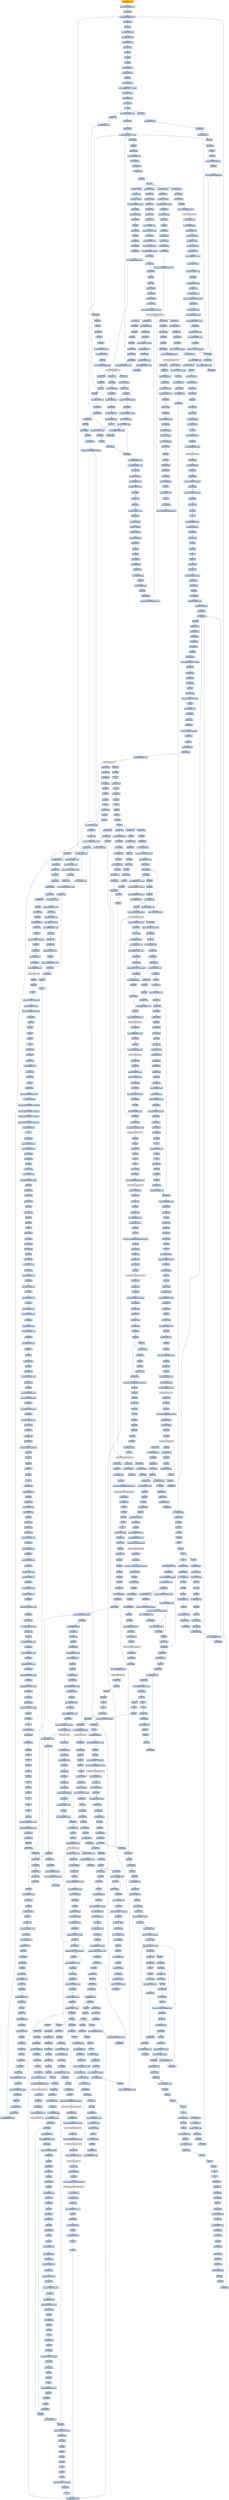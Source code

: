 digraph G {
node[shape=rectangle,style=filled,fillcolor=lightsteelblue,color=lightsteelblue]
bgcolor="transparent"
a0x01003b3cpushl_0x60UINT8[label="start\npushl $0x60<UINT8>",color="lightgrey",fillcolor="orange"];
a0x01003b3epushl_0x1001508UINT32[label="0x01003b3e\npushl $0x1001508<UINT32>"];
a0x01003b43call_0x01004a70[label="0x01003b43\ncall 0x01004a70"];
a0x01004a70pushl_0x1004ac4UINT32[label="0x01004a70\npushl $0x1004ac4<UINT32>"];
a0x01004a75movl_fs_0_eax[label="0x01004a75\nmovl %fs:0, %eax"];
a0x01004a7bpushl_eax[label="0x01004a7b\npushl %eax"];
a0x01004a7cmovl_0x10esp__eax[label="0x01004a7c\nmovl 0x10(%esp), %eax"];
a0x01004a80movl_ebp_0x10esp_[label="0x01004a80\nmovl %ebp, 0x10(%esp)"];
a0x01004a84leal_0x10esp__ebp[label="0x01004a84\nleal 0x10(%esp), %ebp"];
a0x01004a88subl_eax_esp[label="0x01004a88\nsubl %eax, %esp"];
a0x01004a8apushl_ebx[label="0x01004a8a\npushl %ebx"];
a0x01004a8bpushl_esi[label="0x01004a8b\npushl %esi"];
a0x01004a8cpushl_edi[label="0x01004a8c\npushl %edi"];
a0x01004a8dmovl__8ebp__eax[label="0x01004a8d\nmovl -8(%ebp), %eax"];
a0x01004a90movl_esp__24ebp_[label="0x01004a90\nmovl %esp, -24(%ebp)"];
a0x01004a93pushl_eax[label="0x01004a93\npushl %eax"];
a0x01004a94movl__4ebp__eax[label="0x01004a94\nmovl -4(%ebp), %eax"];
a0x01004a97movl_0xffffffffUINT32__4ebp_[label="0x01004a97\nmovl $0xffffffff<UINT32>, -4(%ebp)"];
a0x01004a9emovl_eax__8ebp_[label="0x01004a9e\nmovl %eax, -8(%ebp)"];
a0x01004aa1leal__16ebp__eax[label="0x01004aa1\nleal -16(%ebp), %eax"];
a0x01004aa4movl_eax_fs_0[label="0x01004aa4\nmovl %eax, %fs:0"];
a0x01004aaaret[label="0x01004aaa\nret"];
a0x01003b48movl_0x94UINT32_edi[label="0x01003b48\nmovl $0x94<UINT32>, %edi"];
a0x01003b4dmovl_edi_eax[label="0x01003b4d\nmovl %edi, %eax"];
a0x01003b4fcall_0x01004bd0[label="0x01003b4f\ncall 0x01004bd0"];
a0x01004bd0cmpl_0x1000UINT32_eax[label="0x01004bd0\ncmpl $0x1000<UINT32>, %eax"];
a0x01004bd5jae_0x01004be5[label="0x01004bd5\njae 0x01004be5"];
a0x01004bd7negl_eax[label="0x01004bd7\nnegl %eax"];
a0x01004bd9addl_esp_eax[label="0x01004bd9\naddl %esp, %eax"];
a0x01004bdbaddl_0x4UINT8_eax[label="0x01004bdb\naddl $0x4<UINT8>, %eax"];
a0x01004bdetestl_eax_eax_[label="0x01004bde\ntestl %eax, (%eax)"];
a0x01004be0xchgl_eax_esp[label="0x01004be0\nxchgl %eax, %esp"];
a0x01004be1movl_eax__eax[label="0x01004be1\nmovl (%eax), %eax"];
a0x01004be3pushl_eax[label="0x01004be3\npushl %eax"];
a0x01004be4ret[label="0x01004be4\nret"];
a0x01003b54movl_esp__24ebp_[label="0x01003b54\nmovl %esp, -24(%ebp)"];
a0x01003b57movl_esp_esi[label="0x01003b57\nmovl %esp, %esi"];
a0x01003b59movl_edi_esi_[label="0x01003b59\nmovl %edi, (%esi)"];
a0x01003b5bpushl_esi[label="0x01003b5b\npushl %esi"];
a0x01003b5ccall_GetVersionExA_kernel32_dll[label="0x01003b5c\ncall GetVersionExA@kernel32.dll"];
GetVersionExA_kernel32_dll[label="GetVersionExA@kernel32.dll",color="lightgrey",fillcolor="lightgrey"];
a0x01003b62movl_0x10esi__ecx[label="0x01003b62\nmovl 0x10(%esi), %ecx"];
a0x01003b65movl_ecx_0x0100ba44[label="0x01003b65\nmovl %ecx, 0x0100ba44"];
a0x01003b6bmovl_0x4esi__eax[label="0x01003b6b\nmovl 0x4(%esi), %eax"];
a0x01003b6emovl_eax_0x0100ba50[label="0x01003b6e\nmovl %eax, 0x0100ba50"];
a0x01003b73movl_0x8esi__edx[label="0x01003b73\nmovl 0x8(%esi), %edx"];
a0x01003b76movl_edx_0x0100ba54[label="0x01003b76\nmovl %edx, 0x0100ba54"];
a0x01003b7cmovl_0xcesi__esi[label="0x01003b7c\nmovl 0xc(%esi), %esi"];
a0x01003b7fandl_0x7fffUINT32_esi[label="0x01003b7f\nandl $0x7fff<UINT32>, %esi"];
a0x01003b85movl_esi_0x0100ba48[label="0x01003b85\nmovl %esi, 0x0100ba48"];
a0x01003b8bcmpl_0x2UINT8_ecx[label="0x01003b8b\ncmpl $0x2<UINT8>, %ecx"];
a0x01003b8eje_0x01003b9c[label="0x01003b8e\nje 0x01003b9c"];
a0x01003b9cshll_0x8UINT8_eax[label="0x01003b9c\nshll $0x8<UINT8>, %eax"];
a0x01003b9faddl_edx_eax[label="0x01003b9f\naddl %edx, %eax"];
a0x01003ba1movl_eax_0x0100ba4c[label="0x01003ba1\nmovl %eax, 0x0100ba4c"];
a0x01003ba6cmpw_0x5a4dUINT16_0x01000000[label="0x01003ba6\ncmpw $0x5a4d<UINT16>, 0x01000000"];
a0x01003bafjne_0x01003bd8[label="0x01003baf\njne 0x01003bd8"];
a0x01003bb1movl_0x0100003c_eax[label="0x01003bb1\nmovl 0x0100003c, %eax"];
a0x01003bb6leal_0x1000000eax__eax[label="0x01003bb6\nleal 0x1000000(%eax), %eax"];
a0x01003bbccmpl_0x4550UINT32_eax_[label="0x01003bbc\ncmpl $0x4550<UINT32>, (%eax)"];
a0x01003bc2jne_0x01003bd8[label="0x01003bc2\njne 0x01003bd8"];
a0x01003bc4movzwl_0x18eax__ecx[label="0x01003bc4\nmovzwl 0x18(%eax), %ecx"];
a0x01003bc8cmpl_0x10bUINT32_ecx[label="0x01003bc8\ncmpl $0x10b<UINT32>, %ecx"];
a0x01003bceje_0x01003bf1[label="0x01003bce\nje 0x01003bf1"];
a0x01003bf1cmpl_0xeUINT8_0x74eax_[label="0x01003bf1\ncmpl $0xe<UINT8>, 0x74(%eax)"];
a0x01003bf5jbe_0x01003bd8[label="0x01003bf5\njbe 0x01003bd8"];
a0x01003bf7xorl_ecx_ecx[label="0x01003bf7\nxorl %ecx, %ecx"];
a0x01003bf9cmpl_ecx_0xe8eax_[label="0x01003bf9\ncmpl %ecx, 0xe8(%eax)"];
a0x01003bffsetne_cl[label="0x01003bff\nsetne %cl"];
a0x01003c02movl_ecx__28ebp_[label="0x01003c02\nmovl %ecx, -28(%ebp)"];
a0x01003c05pushl_0x0UINT8[label="0x01003c05\npushl $0x0<UINT8>"];
a0x01003c07call_0x01004a11[label="0x01003c07\ncall 0x01004a11"];
a0x01004a11movl_edi_edi[label="0x01004a11\nmovl %edi, %edi"];
a0x01004a13pushl_ebp[label="0x01004a13\npushl %ebp"];
a0x01004a14movl_esp_ebp[label="0x01004a14\nmovl %esp, %ebp"];
a0x01004a16xorl_eax_eax[label="0x01004a16\nxorl %eax, %eax"];
a0x01004a18cmpl_eax_0x8ebp_[label="0x01004a18\ncmpl %eax, 0x8(%ebp)"];
a0x01004a1bpushl_0x0UINT8[label="0x01004a1b\npushl $0x0<UINT8>"];
a0x01004a1dsete_al[label="0x01004a1d\nsete %al"];
a0x01004a20pushl_0x1000UINT32[label="0x01004a20\npushl $0x1000<UINT32>"];
a0x01004a25pushl_eax[label="0x01004a25\npushl %eax"];
a0x01004a26call_HeapCreate_kernel32_dll[label="0x01004a26\ncall HeapCreate@kernel32.dll"];
HeapCreate_kernel32_dll[label="HeapCreate@kernel32.dll",color="lightgrey",fillcolor="lightgrey"];
a0x01004a2ctestl_eax_eax[label="0x01004a2c\ntestl %eax, %eax"];
a0x01004a2emovl_eax_0x0100cfa0[label="0x01004a2e\nmovl %eax, 0x0100cfa0"];
a0x01004a33je_0x01004a5f[label="0x01004a33\nje 0x01004a5f"];
a0x01004a35call_0x010049f2[label="0x01004a35\ncall 0x010049f2"];
a0x010049f2cmpl_0x2UINT8_0x0100ba44[label="0x010049f2\ncmpl $0x2<UINT8>, 0x0100ba44"];
a0x010049f9jne_0x01004a08[label="0x010049f9\njne 0x01004a08"];
a0x010049fbcmpl_0x5UINT8_0x0100ba50[label="0x010049fb\ncmpl $0x5<UINT8>, 0x0100ba50"];
a0x01004a02jb_0x01004a08[label="0x01004a02\njb 0x01004a08"];
a0x01004a04xorl_eax_eax[label="0x01004a04\nxorl %eax, %eax"];
a0x01004a06incl_eax[label="0x01004a06\nincl %eax"];
a0x01004a07ret[label="0x01004a07\nret"];
a0x01004a3acmpl_0x3UINT8_eax[label="0x01004a3a\ncmpl $0x3<UINT8>, %eax"];
a0x01004a3dmovl_eax_0x0100cfa4[label="0x01004a3d\nmovl %eax, 0x0100cfa4"];
a0x01004a42jne_0x01004a63[label="0x01004a42\njne 0x01004a63"];
a0x01004a63xorl_eax_eax[label="0x01004a63\nxorl %eax, %eax"];
a0x01004a65incl_eax[label="0x01004a65\nincl %eax"];
a0x01004a66popl_ebp[label="0x01004a66\npopl %ebp"];
a0x01004a67ret[label="0x01004a67\nret"];
a0x01003c0cpopl_ecx[label="0x01003c0c\npopl %ecx"];
a0x01003c0dtestl_eax_eax[label="0x01003c0d\ntestl %eax, %eax"];
a0x01003c0fjne_0x01003c32[label="0x01003c0f\njne 0x01003c32"];
a0x01003c32andl_0x0UINT8__4ebp_[label="0x01003c32\nandl $0x0<UINT8>, -4(%ebp)"];
a0x01003c36call_0x01004841[label="0x01003c36\ncall 0x01004841"];
a0x01004841movl_edi_edi[label="0x01004841\nmovl %edi, %edi"];
a0x01004843pushl_ebp[label="0x01004843\npushl %ebp"];
a0x01004844movl_esp_ebp[label="0x01004844\nmovl %esp, %ebp"];
a0x01004846subl_0x48UINT8_esp[label="0x01004846\nsubl $0x48<UINT8>, %esp"];
a0x01004849pushl_0x100UINT32[label="0x01004849\npushl $0x100<UINT32>"];
a0x0100484ecall_0x0100637c[label="0x0100484e\ncall 0x0100637c"];
a0x0100637cmovl_edi_edi[label="0x0100637c\nmovl %edi, %edi"];
a0x0100637epushl_ebp[label="0x0100637e\npushl %ebp"];
a0x0100637fmovl_esp_ebp[label="0x0100637f\nmovl %esp, %ebp"];
a0x01006381pushl_0x0100bc70[label="0x01006381\npushl 0x0100bc70"];
a0x01006387pushl_0x8ebp_[label="0x01006387\npushl 0x8(%ebp)"];
a0x0100638acall_0x01006349[label="0x0100638a\ncall 0x01006349"];
a0x01006349movl_edi_edi[label="0x01006349\nmovl %edi, %edi"];
a0x0100634bpushl_ebp[label="0x0100634b\npushl %ebp"];
a0x0100634cmovl_esp_ebp[label="0x0100634c\nmovl %esp, %ebp"];
a0x0100634ecmpl_0xffffffe0UINT8_0x8ebp_[label="0x0100634e\ncmpl $0xffffffe0<UINT8>, 0x8(%ebp)"];
a0x01006352ja_0x01006373[label="0x01006352\nja 0x01006373"];
a0x01006354pushl_0x8ebp_[label="0x01006354\npushl 0x8(%ebp)"];
a0x01006357call_0x010062f9[label="0x01006357\ncall 0x010062f9"];
a0x010062f9movl_edi_edi[label="0x010062f9\nmovl %edi, %edi"];
a0x010062fbpushl_ebp[label="0x010062fb\npushl %ebp"];
a0x010062fcmovl_esp_ebp[label="0x010062fc\nmovl %esp, %ebp"];
a0x010062fecmpl_0x3UINT8_0x0100cfa4[label="0x010062fe\ncmpl $0x3<UINT8>, 0x0100cfa4"];
a0x01006305pushl_esi[label="0x01006305\npushl %esi"];
a0x01006306movl_0x8ebp__esi[label="0x01006306\nmovl 0x8(%ebp), %esi"];
a0x01006309jne_0x0100631e[label="0x01006309\njne 0x0100631e"];
a0x0100631etestl_esi_esi[label="0x0100631e\ntestl %esi, %esi"];
a0x01006320jne_0x01006323[label="0x01006320\njne 0x01006323"];
a0x01006323cmpl_0x1UINT8_0x0100cfa4[label="0x01006323\ncmpl $0x1<UINT8>, 0x0100cfa4"];
a0x0100632aje_0x01006332[label="0x0100632a\nje 0x01006332"];
a0x01006332pushl_esi[label="0x01006332\npushl %esi"];
a0x01006333pushl_0x0UINT8[label="0x01006333\npushl $0x0<UINT8>"];
a0x01006335pushl_0x0100cfa0[label="0x01006335\npushl 0x0100cfa0"];
a0x0100633bcall_HeapAlloc_kernel32_dll[label="0x0100633b\ncall HeapAlloc@kernel32.dll"];
HeapAlloc_kernel32_dll[label="HeapAlloc@kernel32.dll",color="lightgrey",fillcolor="lightgrey"];
a0x01006341popl_esi[label="0x01006341\npopl %esi"];
a0x01006342popl_ebp[label="0x01006342\npopl %ebp"];
a0x01006343ret[label="0x01006343\nret"];
a0x0100635ctestl_eax_eax[label="0x0100635c\ntestl %eax, %eax"];
a0x0100635epopl_ecx[label="0x0100635e\npopl %ecx"];
a0x0100635fjne_0x01006375[label="0x0100635f\njne 0x01006375"];
a0x01006375popl_ebp[label="0x01006375\npopl %ebp"];
a0x01006376ret[label="0x01006376\nret"];
a0x0100638fpopl_ecx[label="0x0100638f\npopl %ecx"];
a0x01006390popl_ecx[label="0x01006390\npopl %ecx"];
a0x01006391popl_ebp[label="0x01006391\npopl %ebp"];
a0x01006392ret[label="0x01006392\nret"];
a0x01004853testl_eax_eax[label="0x01004853\ntestl %eax, %eax"];
a0x01004855popl_ecx[label="0x01004855\npopl %ecx"];
a0x01004856jne_0x0100485d[label="0x01004856\njne 0x0100485d"];
a0x0100485dmovl_eax_0x0100cfc0[label="0x0100485d\nmovl %eax, 0x0100cfc0"];
a0x01004862movl_0x20UINT32_0x0100cfa8[label="0x01004862\nmovl $0x20<UINT32>, 0x0100cfa8"];
a0x0100486cleal_0x100eax__ecx[label="0x0100486c\nleal 0x100(%eax), %ecx"];
a0x01004872jmp_0x0100488e[label="0x01004872\njmp 0x0100488e"];
a0x0100488ecmpl_ecx_eax[label="0x0100488e\ncmpl %ecx, %eax"];
a0x01004890jb_0x01004874[label="0x01004890\njb 0x01004874"];
a0x01004874orl_0xffffffffUINT8_eax_[label="0x01004874\norl $0xffffffff<UINT8>, (%eax)"];
a0x01004877movb_0x0UINT8_0x4eax_[label="0x01004877\nmovb $0x0<UINT8>, 0x4(%eax)"];
a0x0100487bmovb_0xaUINT8_0x5eax_[label="0x0100487b\nmovb $0xa<UINT8>, 0x5(%eax)"];
a0x0100487fmovl_0x0100cfc0_ecx[label="0x0100487f\nmovl 0x0100cfc0, %ecx"];
a0x01004885addl_0x8UINT8_eax[label="0x01004885\naddl $0x8<UINT8>, %eax"];
a0x01004888addl_0x100UINT32_ecx[label="0x01004888\naddl $0x100<UINT32>, %ecx"];
a0x01004892pushl_ebx[label="0x01004892\npushl %ebx"];
a0x01004893pushl_esi[label="0x01004893\npushl %esi"];
a0x01004894pushl_edi[label="0x01004894\npushl %edi"];
a0x01004895leal__72ebp__eax[label="0x01004895\nleal -72(%ebp), %eax"];
a0x01004898pushl_eax[label="0x01004898\npushl %eax"];
a0x01004899call_GetStartupInfoA_kernel32_dll[label="0x01004899\ncall GetStartupInfoA@kernel32.dll"];
GetStartupInfoA_kernel32_dll[label="GetStartupInfoA@kernel32.dll",color="lightgrey",fillcolor="lightgrey"];
a0x0100489fcmpw_0x0UINT8__22ebp_[label="0x0100489f\ncmpw $0x0<UINT8>, -22(%ebp)"];
a0x010048a4je_0x01004974[label="0x010048a4\nje 0x01004974"];
a0x01004974xorl_ebx_ebx[label="0x01004974\nxorl %ebx, %ebx"];
a0x01004976movl_0x0100cfc0_eax[label="0x01004976\nmovl 0x0100cfc0, %eax"];
a0x0100497bleal_eaxebx8__esi[label="0x0100497b\nleal (%eax,%ebx,8), %esi"];
a0x0100497ecmpl_0xffffffffUINT8_esi_[label="0x0100497e\ncmpl $0xffffffff<UINT8>, (%esi)"];
a0x01004981jne_0x010049d0[label="0x01004981\njne 0x010049d0"];
a0x01004983testl_ebx_ebx[label="0x01004983\ntestl %ebx, %ebx"];
a0x01004985movb_0xffffff81UINT8_0x4esi_[label="0x01004985\nmovb $0xffffff81<UINT8>, 0x4(%esi)"];
a0x01004989jne_0x01004990[label="0x01004989\njne 0x01004990"];
a0x0100498bpushl_0xfffffff6UINT8[label="0x0100498b\npushl $0xfffffff6<UINT8>"];
a0x0100498dpopl_eax[label="0x0100498d\npopl %eax"];
a0x0100498ejmp_0x0100499a[label="0x0100498e\njmp 0x0100499a"];
a0x0100499apushl_eax[label="0x0100499a\npushl %eax"];
a0x0100499bcall_GetStdHandle_kernel32_dll[label="0x0100499b\ncall GetStdHandle@kernel32.dll"];
GetStdHandle_kernel32_dll[label="GetStdHandle@kernel32.dll",color="lightgrey",fillcolor="lightgrey"];
a0x010049a1movl_eax_edi[label="0x010049a1\nmovl %eax, %edi"];
a0x010049a3cmpl_0xffffffffUINT8_edi[label="0x010049a3\ncmpl $0xffffffff<UINT8>, %edi"];
a0x010049a6je_0x010049bf[label="0x010049a6\nje 0x010049bf"];
a0x010049a8pushl_edi[label="0x010049a8\npushl %edi"];
a0x010049a9call_GetFileType_kernel32_dll[label="0x010049a9\ncall GetFileType@kernel32.dll"];
GetFileType_kernel32_dll[label="GetFileType@kernel32.dll",color="lightgrey",fillcolor="lightgrey"];
a0x010049aftestl_eax_eax[label="0x010049af\ntestl %eax, %eax"];
a0x010049b1je_0x010049bf[label="0x010049b1\nje 0x010049bf"];
a0x010049b3andl_0xffUINT32_eax[label="0x010049b3\nandl $0xff<UINT32>, %eax"];
a0x010049b8cmpl_0x2UINT8_eax[label="0x010049b8\ncmpl $0x2<UINT8>, %eax"];
a0x010049bbmovl_edi_esi_[label="0x010049bb\nmovl %edi, (%esi)"];
a0x010049bdjne_0x010049c5[label="0x010049bd\njne 0x010049c5"];
a0x010049bforb_0x40UINT8_0x4esi_[label="0x010049bf\norb $0x40<UINT8>, 0x4(%esi)"];
a0x010049c3jmp_0x010049d4[label="0x010049c3\njmp 0x010049d4"];
a0x010049d4incl_ebx[label="0x010049d4\nincl %ebx"];
a0x010049d5cmpl_0x3UINT8_ebx[label="0x010049d5\ncmpl $0x3<UINT8>, %ebx"];
a0x010049d8jl_0x01004976[label="0x010049d8\njl 0x01004976"];
a0x01004990movl_ebx_eax[label="0x01004990\nmovl %ebx, %eax"];
a0x01004992decl_eax[label="0x01004992\ndecl %eax"];
a0x01004993negl_eax[label="0x01004993\nnegl %eax"];
a0x01004995sbbl_eax_eax[label="0x01004995\nsbbl %eax, %eax"];
a0x01004997addl_0xfffffff5UINT8_eax[label="0x01004997\naddl $0xfffffff5<UINT8>, %eax"];
a0x010049dapushl_0x0100cfa8[label="0x010049da\npushl 0x0100cfa8"];
a0x010049e0call_SetHandleCount_kernel32_dll[label="0x010049e0\ncall SetHandleCount@kernel32.dll"];
SetHandleCount_kernel32_dll[label="SetHandleCount@kernel32.dll",color="lightgrey",fillcolor="lightgrey"];
a0x010049e6popl_edi[label="0x010049e6\npopl %edi"];
a0x010049e7popl_esi[label="0x010049e7\npopl %esi"];
a0x010049e8xorl_eax_eax[label="0x010049e8\nxorl %eax, %eax"];
a0x010049eapopl_ebx[label="0x010049ea\npopl %ebx"];
a0x010049ebleave_[label="0x010049eb\nleave "];
a0x010049ecret[label="0x010049ec\nret"];
a0x01003c3btestl_eax_eax[label="0x01003c3b\ntestl %eax, %eax"];
a0x01003c3djnl_0x01003c47[label="0x01003c3d\njnl 0x01003c47"];
a0x01003c47call_GetCommandLineA_kernel32_dll[label="0x01003c47\ncall GetCommandLineA@kernel32.dll"];
GetCommandLineA_kernel32_dll[label="GetCommandLineA@kernel32.dll",color="lightgrey",fillcolor="lightgrey"];
a0x01003c4dmovl_eax_0x0100d0d0[label="0x01003c4d\nmovl %eax, 0x0100d0d0"];
a0x01003c52call_0x01004714[label="0x01003c52\ncall 0x01004714"];
a0x01004714movl_edi_edi[label="0x01004714\nmovl %edi, %edi"];
a0x01004716pushl_ebp[label="0x01004716\npushl %ebp"];
a0x01004717movl_esp_ebp[label="0x01004717\nmovl %esp, %ebp"];
a0x01004719subl_0xcUINT8_esp[label="0x01004719\nsubl $0xc<UINT8>, %esp"];
a0x0100471cmovl_0x0100bb98_eax[label="0x0100471c\nmovl 0x0100bb98, %eax"];
a0x01004721pushl_ebx[label="0x01004721\npushl %ebx"];
a0x01004722pushl_esi[label="0x01004722\npushl %esi"];
a0x01004723movl_GetEnvironmentStringsW_kernel32_dll_esi[label="0x01004723\nmovl GetEnvironmentStringsW@kernel32.dll, %esi"];
a0x01004729pushl_edi[label="0x01004729\npushl %edi"];
a0x0100472axorl_ebx_ebx[label="0x0100472a\nxorl %ebx, %ebx"];
a0x0100472cxorl_edi_edi[label="0x0100472c\nxorl %edi, %edi"];
a0x0100472ecmpl_ebx_eax[label="0x0100472e\ncmpl %ebx, %eax"];
a0x01004730jne_0x01004760[label="0x01004730\njne 0x01004760"];
a0x01004732call_esi[label="0x01004732\ncall %esi"];
GetEnvironmentStringsW_kernel32_dll[label="GetEnvironmentStringsW@kernel32.dll",color="lightgrey",fillcolor="lightgrey"];
a0x01004734movl_eax_edi[label="0x01004734\nmovl %eax, %edi"];
a0x01004736cmpl_ebx_edi[label="0x01004736\ncmpl %ebx, %edi"];
a0x01004738je_0x01004746[label="0x01004738\nje 0x01004746"];
a0x0100473amovl_0x1UINT32_0x0100bb98[label="0x0100473a\nmovl $0x1<UINT32>, 0x0100bb98"];
a0x01004744jmp_0x01004765[label="0x01004744\njmp 0x01004765"];
a0x01004765cmpl_ebx_edi[label="0x01004765\ncmpl %ebx, %edi"];
a0x01004767jne_0x01004771[label="0x01004767\njne 0x01004771"];
a0x01004771cmpw_bx_edi_[label="0x01004771\ncmpw %bx, (%edi)"];
a0x01004774movl_edi_eax[label="0x01004774\nmovl %edi, %eax"];
a0x01004776je_0x01004786[label="0x01004776\nje 0x01004786"];
a0x01004778incl_eax[label="0x01004778\nincl %eax"];
a0x01004779incl_eax[label="0x01004779\nincl %eax"];
a0x0100477acmpw_bx_eax_[label="0x0100477a\ncmpw %bx, (%eax)"];
a0x0100477djne_0x01004778[label="0x0100477d\njne 0x01004778"];
a0x0100477fincl_eax[label="0x0100477f\nincl %eax"];
a0x01004780incl_eax[label="0x01004780\nincl %eax"];
a0x01004781cmpw_bx_eax_[label="0x01004781\ncmpw %bx, (%eax)"];
a0x01004784jne_0x01004778[label="0x01004784\njne 0x01004778"];
a0x01004786movl_WideCharToMultiByte_kernel32_dll_esi[label="0x01004786\nmovl WideCharToMultiByte@kernel32.dll, %esi"];
a0x0100478cpushl_ebx[label="0x0100478c\npushl %ebx"];
a0x0100478dpushl_ebx[label="0x0100478d\npushl %ebx"];
a0x0100478epushl_ebx[label="0x0100478e\npushl %ebx"];
a0x0100478fsubl_edi_eax[label="0x0100478f\nsubl %edi, %eax"];
a0x01004791pushl_ebx[label="0x01004791\npushl %ebx"];
a0x01004792sarl_eax[label="0x01004792\nsarl %eax"];
a0x01004794incl_eax[label="0x01004794\nincl %eax"];
a0x01004795pushl_eax[label="0x01004795\npushl %eax"];
a0x01004796pushl_edi[label="0x01004796\npushl %edi"];
a0x01004797pushl_ebx[label="0x01004797\npushl %ebx"];
a0x01004798pushl_ebx[label="0x01004798\npushl %ebx"];
a0x01004799movl_eax__12ebp_[label="0x01004799\nmovl %eax, -12(%ebp)"];
a0x0100479ccall_esi[label="0x0100479c\ncall %esi"];
WideCharToMultiByte_kernel32_dll[label="WideCharToMultiByte@kernel32.dll",color="lightgrey",fillcolor="lightgrey"];
a0x0100479ecmpl_ebx_eax[label="0x0100479e\ncmpl %ebx, %eax"];
a0x010047a0movl_eax__8ebp_[label="0x010047a0\nmovl %eax, -8(%ebp)"];
a0x010047a3je_0x010047d4[label="0x010047a3\nje 0x010047d4"];
a0x010047a5pushl_eax[label="0x010047a5\npushl %eax"];
a0x010047a6call_0x0100637c[label="0x010047a6\ncall 0x0100637c"];
a0x010047abcmpl_ebx_eax[label="0x010047ab\ncmpl %ebx, %eax"];
a0x010047adpopl_ecx[label="0x010047ad\npopl %ecx"];
a0x010047aemovl_eax__4ebp_[label="0x010047ae\nmovl %eax, -4(%ebp)"];
a0x010047b1je_0x010047d4[label="0x010047b1\nje 0x010047d4"];
a0x010047b3pushl_ebx[label="0x010047b3\npushl %ebx"];
a0x010047b4pushl_ebx[label="0x010047b4\npushl %ebx"];
a0x010047b5pushl__8ebp_[label="0x010047b5\npushl -8(%ebp)"];
a0x010047b8pushl_eax[label="0x010047b8\npushl %eax"];
a0x010047b9pushl__12ebp_[label="0x010047b9\npushl -12(%ebp)"];
a0x010047bcpushl_edi[label="0x010047bc\npushl %edi"];
a0x010047bdpushl_ebx[label="0x010047bd\npushl %ebx"];
a0x010047bepushl_ebx[label="0x010047be\npushl %ebx"];
a0x010047bfcall_esi[label="0x010047bf\ncall %esi"];
a0x010047c1testl_eax_eax[label="0x010047c1\ntestl %eax, %eax"];
a0x010047c3jne_0x010047d1[label="0x010047c3\njne 0x010047d1"];
a0x010047d1movl__4ebp__ebx[label="0x010047d1\nmovl -4(%ebp), %ebx"];
a0x010047d4pushl_edi[label="0x010047d4\npushl %edi"];
a0x010047d5call_FreeEnvironmentStringsW_kernel32_dll[label="0x010047d5\ncall FreeEnvironmentStringsW@kernel32.dll"];
FreeEnvironmentStringsW_kernel32_dll[label="FreeEnvironmentStringsW@kernel32.dll",color="lightgrey",fillcolor="lightgrey"];
a0x010047dbjmp_0x01004835[label="0x010047db\njmp 0x01004835"];
a0x01004835movl_ebx_eax[label="0x01004835\nmovl %ebx, %eax"];
a0x01004837popl_edi[label="0x01004837\npopl %edi"];
a0x01004838popl_esi[label="0x01004838\npopl %esi"];
a0x01004839popl_ebx[label="0x01004839\npopl %ebx"];
a0x0100483aleave_[label="0x0100483a\nleave "];
a0x0100483bret[label="0x0100483b\nret"];
a0x01003c57movl_eax_0x0100ba24[label="0x01003c57\nmovl %eax, 0x0100ba24"];
a0x01003c5ccall_0x0100466b[label="0x01003c5c\ncall 0x0100466b"];
a0x0100466bmovl_edi_edi[label="0x0100466b\nmovl %edi, %edi"];
a0x0100466dpushl_ebp[label="0x0100466d\npushl %ebp"];
a0x0100466emovl_esp_ebp[label="0x0100466e\nmovl %esp, %ebp"];
a0x01004670pushl_ecx[label="0x01004670\npushl %ecx"];
a0x01004671pushl_ecx[label="0x01004671\npushl %ecx"];
a0x01004672pushl_ebx[label="0x01004672\npushl %ebx"];
a0x01004673pushl_esi[label="0x01004673\npushl %esi"];
a0x01004674pushl_edi[label="0x01004674\npushl %edi"];
a0x01004675xorl_edi_edi[label="0x01004675\nxorl %edi, %edi"];
a0x01004677cmpl_edi_0x0100d0cc[label="0x01004677\ncmpl %edi, 0x0100d0cc"];
a0x0100467djne_0x01004684[label="0x0100467d\njne 0x01004684"];
a0x0100467fcall_0x01006294[label="0x0100467f\ncall 0x01006294"];
a0x01006294cmpl_0x0UINT8_0x0100d0cc[label="0x01006294\ncmpl $0x0<UINT8>, 0x0100d0cc"];
a0x0100629bjne_0x010062af[label="0x0100629b\njne 0x010062af"];
a0x0100629dpushl_0xfffffffdUINT8[label="0x0100629d\npushl $0xfffffffd<UINT8>"];
a0x0100629fcall_0x010060a7[label="0x0100629f\ncall 0x010060a7"];
a0x010060a7movl_edi_edi[label="0x010060a7\nmovl %edi, %edi"];
a0x010060a9pushl_ebp[label="0x010060a9\npushl %ebp"];
a0x010060aamovl_esp_ebp[label="0x010060aa\nmovl %esp, %ebp"];
a0x010060acsubl_0x1cUINT8_esp[label="0x010060ac\nsubl $0x1c<UINT8>, %esp"];
a0x010060afmovl_0x0100b080_eax[label="0x010060af\nmovl 0x0100b080, %eax"];
a0x010060b4pushl_ebx[label="0x010060b4\npushl %ebx"];
a0x010060b5pushl_esi[label="0x010060b5\npushl %esi"];
a0x010060b6movl_0x8ebp__esi[label="0x010060b6\nmovl 0x8(%ebp), %esi"];
a0x010060b9xorl_ebx_ebx[label="0x010060b9\nxorl %ebx, %ebx"];
a0x010060bbcmpl_0xfffffffeUINT8_esi[label="0x010060bb\ncmpl $0xfffffffe<UINT8>, %esi"];
a0x010060bemovl_eax__4ebp_[label="0x010060be\nmovl %eax, -4(%ebp)"];
a0x010060c1pushl_edi[label="0x010060c1\npushl %edi"];
a0x010060c2movl_ebx_0x0100bbc0[label="0x010060c2\nmovl %ebx, 0x0100bbc0"];
a0x010060c8jne_0x010060dc[label="0x010060c8\njne 0x010060dc"];
a0x010060dccmpl_0xfffffffdUINT8_esi[label="0x010060dc\ncmpl $0xfffffffd<UINT8>, %esi"];
a0x010060dfjne_0x010060f3[label="0x010060df\njne 0x010060f3"];
a0x010060e1movl_0x1UINT32_0x0100bbc0[label="0x010060e1\nmovl $0x1<UINT32>, 0x0100bbc0"];
a0x010060ebcall_GetACP_kernel32_dll[label="0x010060eb\ncall GetACP@kernel32.dll"];
GetACP_kernel32_dll[label="GetACP@kernel32.dll",color="lightgrey",fillcolor="lightgrey"];
a0x010060f1jmp_0x01006107[label="0x010060f1\njmp 0x01006107"];
a0x01006107movl_eax_0x8ebp_[label="0x01006107\nmovl %eax, 0x8(%ebp)"];
a0x0100610amovl_eax_esi[label="0x0100610a\nmovl %eax, %esi"];
a0x0100610ccmpl_0x0100ce84_esi[label="0x0100610c\ncmpl 0x0100ce84, %esi"];
a0x01006112je_0x0100627b[label="0x01006112\nje 0x0100627b"];
a0x01006118cmpl_ebx_esi[label="0x01006118\ncmpl %ebx, %esi"];
a0x0100611aje_0x01006271[label="0x0100611a\nje 0x01006271"];
a0x01006120xorl_edx_edx[label="0x01006120\nxorl %edx, %edx"];
a0x01006122xorl_eax_eax[label="0x01006122\nxorl %eax, %eax"];
a0x01006124cmpl_esi_0x100b1f8eax_[label="0x01006124\ncmpl %esi, 0x100b1f8(%eax)"];
a0x0100612aje_0x01006193[label="0x0100612a\nje 0x01006193"];
a0x0100612caddl_0x30UINT8_eax[label="0x0100612c\naddl $0x30<UINT8>, %eax"];
a0x0100612fincl_edx[label="0x0100612f\nincl %edx"];
a0x01006130cmpl_0xf0UINT32_eax[label="0x01006130\ncmpl $0xf0<UINT32>, %eax"];
a0x01006135jb_0x01006124[label="0x01006135\njb 0x01006124"];
a0x01006137leal__24ebp__eax[label="0x01006137\nleal -24(%ebp), %eax"];
a0x0100613apushl_eax[label="0x0100613a\npushl %eax"];
a0x0100613bpushl_esi[label="0x0100613b\npushl %esi"];
a0x0100613ccall_GetCPInfo_kernel32_dll[label="0x0100613c\ncall GetCPInfo@kernel32.dll"];
GetCPInfo_kernel32_dll[label="GetCPInfo@kernel32.dll",color="lightgrey",fillcolor="lightgrey"];
a0x01006142cmpl_0x1UINT8_eax[label="0x01006142\ncmpl $0x1<UINT8>, %eax"];
a0x01006145jne_0x01006269[label="0x01006145\njne 0x01006269"];
a0x0100614bpushl_0x40UINT8[label="0x0100614b\npushl $0x40<UINT8>"];
a0x0100614dxorl_eax_eax[label="0x0100614d\nxorl %eax, %eax"];
a0x0100614fpopl_ecx[label="0x0100614f\npopl %ecx"];
a0x01006150movl_0x100cd80UINT32_edi[label="0x01006150\nmovl $0x100cd80<UINT32>, %edi"];
a0x01006155repz_stosl_eax_es_edi_[label="0x01006155\nrepz stosl %eax, %es:(%edi)"];
a0x01006157stosb_al_es_edi_[label="0x01006157\nstosb %al, %es:(%edi)"];
a0x01006158xorl_edi_edi[label="0x01006158\nxorl %edi, %edi"];
a0x0100615aincl_edi[label="0x0100615a\nincl %edi"];
a0x0100615bcmpl_edi__24ebp_[label="0x0100615b\ncmpl %edi, -24(%ebp)"];
a0x0100615emovl_esi_0x0100ce84[label="0x0100615e\nmovl %esi, 0x0100ce84"];
a0x01006164movl_ebx_0x0100cd60[label="0x01006164\nmovl %ebx, 0x0100cd60"];
a0x0100616ajbe_0x01006257[label="0x0100616a\njbe 0x01006257"];
a0x01006170cmpb_0x0UINT8__18ebp_[label="0x01006170\ncmpb $0x0<UINT8>, -18(%ebp)"];
a0x01006174je_0x01006232[label="0x01006174\nje 0x01006232"];
a0x01006232movl_edi_eax[label="0x01006232\nmovl %edi, %eax"];
a0x01006234orb_0x8UINT8_0x100cd81eax_[label="0x01006234\norb $0x8<UINT8>, 0x100cd81(%eax)"];
a0x0100623bincl_eax[label="0x0100623b\nincl %eax"];
a0x0100623ccmpl_0xffUINT32_eax[label="0x0100623c\ncmpl $0xff<UINT32>, %eax"];
a0x01006241jb_0x01006234[label="0x01006241\njb 0x01006234"];
a0x01006243movl_esi_eax[label="0x01006243\nmovl %esi, %eax"];
a0x01006245call_0x01005ea7[label="0x01006245\ncall 0x01005ea7"];
a0x01005ea7subl_0x3a4UINT32_eax[label="0x01005ea7\nsubl $0x3a4<UINT32>, %eax"];
a0x01005eacje_0x01005ed0[label="0x01005eac\nje 0x01005ed0"];
a0x01005eaesubl_0x4UINT8_eax[label="0x01005eae\nsubl $0x4<UINT8>, %eax"];
a0x01005eb1je_0x01005eca[label="0x01005eb1\nje 0x01005eca"];
a0x01005eb3subl_0xdUINT8_eax[label="0x01005eb3\nsubl $0xd<UINT8>, %eax"];
a0x01005eb6je_0x01005ec4[label="0x01005eb6\nje 0x01005ec4"];
a0x01005eb8decl_eax[label="0x01005eb8\ndecl %eax"];
a0x01005eb9je_0x01005ebe[label="0x01005eb9\nje 0x01005ebe"];
a0x01005ebbxorl_eax_eax[label="0x01005ebb\nxorl %eax, %eax"];
a0x01005ebdret[label="0x01005ebd\nret"];
a0x0100624amovl_eax_0x0100cd60[label="0x0100624a\nmovl %eax, 0x0100cd60"];
a0x0100624fmovl_edi_0x0100cd64[label="0x0100624f\nmovl %edi, 0x0100cd64"];
a0x01006255jmp_0x0100625d[label="0x01006255\njmp 0x0100625d"];
a0x0100625dxorl_eax_eax[label="0x0100625d\nxorl %eax, %eax"];
a0x0100625fmovl_0x100ce90UINT32_edi[label="0x0100625f\nmovl $0x100ce90<UINT32>, %edi"];
a0x01006264stosl_eax_es_edi_[label="0x01006264\nstosl %eax, %es:(%edi)"];
a0x01006265stosl_eax_es_edi_[label="0x01006265\nstosl %eax, %es:(%edi)"];
a0x01006266stosl_eax_es_edi_[label="0x01006266\nstosl %eax, %es:(%edi)"];
a0x01006267jmp_0x01006276[label="0x01006267\njmp 0x01006276"];
a0x01006276call_0x01005f0b[label="0x01006276\ncall 0x01005f0b"];
a0x01005f0bmovl_edi_edi[label="0x01005f0b\nmovl %edi, %edi"];
a0x01005f0dpushl_ebp[label="0x01005f0d\npushl %ebp"];
a0x01005f0emovl_esp_ebp[label="0x01005f0e\nmovl %esp, %ebp"];
a0x01005f10subl_0x518UINT32_esp[label="0x01005f10\nsubl $0x518<UINT32>, %esp"];
a0x01005f16movl_0x0100b080_eax[label="0x01005f16\nmovl 0x0100b080, %eax"];
a0x01005f1bmovl_eax__4ebp_[label="0x01005f1b\nmovl %eax, -4(%ebp)"];
a0x01005f1epushl_esi[label="0x01005f1e\npushl %esi"];
a0x01005f1fleal__1304ebp__eax[label="0x01005f1f\nleal -1304(%ebp), %eax"];
a0x01005f25pushl_eax[label="0x01005f25\npushl %eax"];
a0x01005f26pushl_0x0100ce84[label="0x01005f26\npushl 0x0100ce84"];
a0x01005f2ccall_GetCPInfo_kernel32_dll[label="0x01005f2c\ncall GetCPInfo@kernel32.dll"];
a0x01005f32cmpl_0x1UINT8_eax[label="0x01005f32\ncmpl $0x1<UINT8>, %eax"];
a0x01005f35movl_0x100UINT32_esi[label="0x01005f35\nmovl $0x100<UINT32>, %esi"];
a0x01005f3ajne_0x01006053[label="0x01005f3a\njne 0x01006053"];
a0x01005f40xorl_eax_eax[label="0x01005f40\nxorl %eax, %eax"];
a0x01005f42movb_al__260ebpeax_[label="0x01005f42\nmovb %al, -260(%ebp,%eax)"];
a0x01005f49incl_eax[label="0x01005f49\nincl %eax"];
a0x01005f4acmpl_esi_eax[label="0x01005f4a\ncmpl %esi, %eax"];
a0x01005f4cjb_0x01005f42[label="0x01005f4c\njb 0x01005f42"];
a0x01005f4emovb__1298ebp__al[label="0x01005f4e\nmovb -1298(%ebp), %al"];
a0x01005f54testb_al_al[label="0x01005f54\ntestb %al, %al"];
a0x01005f56movb_0x20UINT8__260ebp_[label="0x01005f56\nmovb $0x20<UINT8>, -260(%ebp)"];
a0x01005f5dje_0x01005f98[label="0x01005f5d\nje 0x01005f98"];
a0x01005f98pushl_0x0UINT8[label="0x01005f98\npushl $0x0<UINT8>"];
a0x01005f9apushl_0x0100cd60[label="0x01005f9a\npushl 0x0100cd60"];
a0x01005fa0leal__1284ebp__eax[label="0x01005fa0\nleal -1284(%ebp), %eax"];
a0x01005fa6pushl_0x0100ce84[label="0x01005fa6\npushl 0x0100ce84"];
a0x01005facpushl_eax[label="0x01005fac\npushl %eax"];
a0x01005fadpushl_esi[label="0x01005fad\npushl %esi"];
a0x01005faeleal__260ebp__eax[label="0x01005fae\nleal -260(%ebp), %eax"];
a0x01005fb4pushl_eax[label="0x01005fb4\npushl %eax"];
a0x01005fb5pushl_0x1UINT8[label="0x01005fb5\npushl $0x1<UINT8>"];
a0x01005fb7call_0x01008739[label="0x01005fb7\ncall 0x01008739"];
a0x01008739pushl_0x1cUINT8[label="0x01008739\npushl $0x1c<UINT8>"];
a0x0100873bpushl_0x1001dc8UINT32[label="0x0100873b\npushl $0x1001dc8<UINT32>"];
a0x01008740call_0x01004a70[label="0x01008740\ncall 0x01004a70"];
a0x01008745xorl_esi_esi[label="0x01008745\nxorl %esi, %esi"];
a0x01008747cmpl_esi_0x0100bc68[label="0x01008747\ncmpl %esi, 0x0100bc68"];
a0x0100874djne_0x01008784[label="0x0100874d\njne 0x01008784"];
a0x0100874fleal__28ebp__eax[label="0x0100874f\nleal -28(%ebp), %eax"];
a0x01008752pushl_eax[label="0x01008752\npushl %eax"];
a0x01008753xorl_edi_edi[label="0x01008753\nxorl %edi, %edi"];
a0x01008755incl_edi[label="0x01008755\nincl %edi"];
a0x01008756pushl_edi[label="0x01008756\npushl %edi"];
a0x01008757pushl_0x1001d9cUINT32[label="0x01008757\npushl $0x1001d9c<UINT32>"];
a0x0100875cpushl_edi[label="0x0100875c\npushl %edi"];
a0x0100875dcall_GetStringTypeW_kernel32_dll[label="0x0100875d\ncall GetStringTypeW@kernel32.dll"];
GetStringTypeW_kernel32_dll[label="GetStringTypeW@kernel32.dll",color="lightgrey",fillcolor="lightgrey"];
a0x01008763testl_eax_eax[label="0x01008763\ntestl %eax, %eax"];
a0x01008765je_0x0100876f[label="0x01008765\nje 0x0100876f"];
a0x01008767movl_edi_0x0100bc68[label="0x01008767\nmovl %edi, 0x0100bc68"];
a0x0100876djmp_0x01008784[label="0x0100876d\njmp 0x01008784"];
a0x01008784movl_0x0100bc68_eax[label="0x01008784\nmovl 0x0100bc68, %eax"];
a0x01008789cmpl_0x2UINT8_eax[label="0x01008789\ncmpl $0x2<UINT8>, %eax"];
a0x0100878cje_0x01008884[label="0x0100878c\nje 0x01008884"];
a0x01008792cmpl_esi_eax[label="0x01008792\ncmpl %esi, %eax"];
a0x01008794je_0x01008884[label="0x01008794\nje 0x01008884"];
a0x0100879acmpl_0x1UINT8_eax[label="0x0100879a\ncmpl $0x1<UINT8>, %eax"];
a0x0100879djne_0x010088aa[label="0x0100879d\njne 0x010088aa"];
a0x010087a3movl_esi__36ebp_[label="0x010087a3\nmovl %esi, -36(%ebp)"];
a0x010087a6movl_esi__32ebp_[label="0x010087a6\nmovl %esi, -32(%ebp)"];
a0x010087a9cmpl_esi_0x18ebp_[label="0x010087a9\ncmpl %esi, 0x18(%ebp)"];
a0x010087acjne_0x010087b6[label="0x010087ac\njne 0x010087b6"];
a0x010087b6pushl_esi[label="0x010087b6\npushl %esi"];
a0x010087b7pushl_esi[label="0x010087b7\npushl %esi"];
a0x010087b8pushl_0x10ebp_[label="0x010087b8\npushl 0x10(%ebp)"];
a0x010087bbpushl_0xcebp_[label="0x010087bb\npushl 0xc(%ebp)"];
a0x010087bexorl_eax_eax[label="0x010087be\nxorl %eax, %eax"];
a0x010087c0cmpl_esi_0x20ebp_[label="0x010087c0\ncmpl %esi, 0x20(%ebp)"];
a0x010087c3setne_al[label="0x010087c3\nsetne %al"];
a0x010087c6leal_0x1eax8__eax[label="0x010087c6\nleal 0x1(,%eax,8), %eax"];
a0x010087cdpushl_eax[label="0x010087cd\npushl %eax"];
a0x010087cepushl_0x18ebp_[label="0x010087ce\npushl 0x18(%ebp)"];
a0x010087d1call_MultiByteToWideChar_kernel32_dll[label="0x010087d1\ncall MultiByteToWideChar@kernel32.dll"];
MultiByteToWideChar_kernel32_dll[label="MultiByteToWideChar@kernel32.dll",color="lightgrey",fillcolor="lightgrey"];
a0x010087d7movl_eax_ebx[label="0x010087d7\nmovl %eax, %ebx"];
a0x010087d9movl_ebx__40ebp_[label="0x010087d9\nmovl %ebx, -40(%ebp)"];
a0x010087dctestl_ebx_ebx[label="0x010087dc\ntestl %ebx, %ebx"];
a0x010087deje_0x010088aa[label="0x010087de\nje 0x010088aa"];
a0x010087e4andl_0x0UINT8__4ebp_[label="0x010087e4\nandl $0x0<UINT8>, -4(%ebp)"];
a0x010087e8leal_ebxebx__edi[label="0x010087e8\nleal (%ebx,%ebx), %edi"];
a0x010087ebmovl_edi_eax[label="0x010087eb\nmovl %edi, %eax"];
a0x010087edaddl_0x3UINT8_eax[label="0x010087ed\naddl $0x3<UINT8>, %eax"];
a0x010087f0andl_0xfffffffcUINT8_eax[label="0x010087f0\nandl $0xfffffffc<UINT8>, %eax"];
a0x010087f3call_0x01004bd0[label="0x010087f3\ncall 0x01004bd0"];
a0x010087f8movl_esp__24ebp_[label="0x010087f8\nmovl %esp, -24(%ebp)"];
a0x010087fbmovl_esp_esi[label="0x010087fb\nmovl %esp, %esi"];
a0x010087fdmovl_esi__44ebp_[label="0x010087fd\nmovl %esi, -44(%ebp)"];
a0x01008800movl_edi_ecx[label="0x01008800\nmovl %edi, %ecx"];
a0x01008802xorl_eax_eax[label="0x01008802\nxorl %eax, %eax"];
a0x01008804movl_esi_edi[label="0x01008804\nmovl %esi, %edi"];
a0x01008806movl_ecx_edx[label="0x01008806\nmovl %ecx, %edx"];
a0x01008808shrl_0x2UINT8_ecx[label="0x01008808\nshrl $0x2<UINT8>, %ecx"];
a0x0100880brepz_stosl_eax_es_edi_[label="0x0100880b\nrepz stosl %eax, %es:(%edi)"];
a0x0100880dmovl_edx_ecx[label="0x0100880d\nmovl %edx, %ecx"];
a0x0100880fandl_0x3UINT8_ecx[label="0x0100880f\nandl $0x3<UINT8>, %ecx"];
a0x01008812repz_stosb_al_es_edi_[label="0x01008812\nrepz stosb %al, %es:(%edi)"];
a0x01008814orl_0xffffffffUINT8__4ebp_[label="0x01008814\norl $0xffffffff<UINT8>, -4(%ebp)"];
a0x01008818jmp_0x0100882f[label="0x01008818\njmp 0x0100882f"];
a0x0100882ftestl_esi_esi[label="0x0100882f\ntestl %esi, %esi"];
a0x01008831jne_0x0100884a[label="0x01008831\njne 0x0100884a"];
a0x0100884apushl_ebx[label="0x0100884a\npushl %ebx"];
a0x0100884bpushl_esi[label="0x0100884b\npushl %esi"];
a0x0100884cpushl_0x10ebp_[label="0x0100884c\npushl 0x10(%ebp)"];
a0x0100884fpushl_0xcebp_[label="0x0100884f\npushl 0xc(%ebp)"];
a0x01008852pushl_0x1UINT8[label="0x01008852\npushl $0x1<UINT8>"];
a0x01008854pushl_0x18ebp_[label="0x01008854\npushl 0x18(%ebp)"];
a0x01008857call_MultiByteToWideChar_kernel32_dll[label="0x01008857\ncall MultiByteToWideChar@kernel32.dll"];
a0x0100885dtestl_eax_eax[label="0x0100885d\ntestl %eax, %eax"];
a0x0100885fje_0x01008872[label="0x0100885f\nje 0x01008872"];
a0x01008861pushl_0x14ebp_[label="0x01008861\npushl 0x14(%ebp)"];
a0x01008864pushl_eax[label="0x01008864\npushl %eax"];
a0x01008865pushl_esi[label="0x01008865\npushl %esi"];
a0x01008866pushl_0x8ebp_[label="0x01008866\npushl 0x8(%ebp)"];
a0x01008869call_GetStringTypeW_kernel32_dll[label="0x01008869\ncall GetStringTypeW@kernel32.dll"];
a0x0100886fmovl_eax__36ebp_[label="0x0100886f\nmovl %eax, -36(%ebp)"];
a0x01008872cmpl_0x0UINT8__32ebp_[label="0x01008872\ncmpl $0x0<UINT8>, -32(%ebp)"];
a0x01008876je_0x0100887f[label="0x01008876\nje 0x0100887f"];
a0x0100887fmovl__36ebp__eax[label="0x0100887f\nmovl -36(%ebp), %eax"];
a0x01008882jmp_0x010088f2[label="0x01008882\njmp 0x010088f2"];
a0x010088f2leal__56ebp__esp[label="0x010088f2\nleal -56(%ebp), %esp"];
a0x010088f5call_0x01004aab[label="0x010088f5\ncall 0x01004aab"];
a0x01004aabmovl__16ebp__ecx[label="0x01004aab\nmovl -16(%ebp), %ecx"];
a0x01004aaemovl_ecx_fs_0[label="0x01004aae\nmovl %ecx, %fs:0"];
a0x01004ab5popl_ecx[label="0x01004ab5\npopl %ecx"];
a0x01004ab6popl_edi[label="0x01004ab6\npopl %edi"];
a0x01004ab7popl_esi[label="0x01004ab7\npopl %esi"];
a0x01004ab8popl_ebx[label="0x01004ab8\npopl %ebx"];
a0x01004ab9leave_[label="0x01004ab9\nleave "];
a0x01004abapushl_ecx[label="0x01004aba\npushl %ecx"];
a0x01004abbret[label="0x01004abb\nret"];
a0x010088faret[label="0x010088fa\nret"];
a0x01005fbcpushl_0x0UINT8[label="0x01005fbc\npushl $0x0<UINT8>"];
a0x01005fbepushl_0x0100ce84[label="0x01005fbe\npushl 0x0100ce84"];
a0x01005fc4leal__516ebp__eax[label="0x01005fc4\nleal -516(%ebp), %eax"];
a0x01005fcapushl_esi[label="0x01005fca\npushl %esi"];
a0x01005fcbpushl_eax[label="0x01005fcb\npushl %eax"];
a0x01005fccpushl_esi[label="0x01005fcc\npushl %esi"];
a0x01005fcdleal__260ebp__eax[label="0x01005fcd\nleal -260(%ebp), %eax"];
a0x01005fd3pushl_eax[label="0x01005fd3\npushl %eax"];
a0x01005fd4pushl_esi[label="0x01005fd4\npushl %esi"];
a0x01005fd5pushl_0x0100cd60[label="0x01005fd5\npushl 0x0100cd60"];
a0x01005fdbcall_0x01008368[label="0x01005fdb\ncall 0x01008368"];
a0x01008368pushl_0x34UINT8[label="0x01008368\npushl $0x34<UINT8>"];
a0x0100836apushl_0x1001da0UINT32[label="0x0100836a\npushl $0x1001da0<UINT32>"];
a0x0100836fcall_0x01004a70[label="0x0100836f\ncall 0x01004a70"];
a0x01008374xorl_edi_edi[label="0x01008374\nxorl %edi, %edi"];
a0x01008376cmpl_edi_0x0100bc64[label="0x01008376\ncmpl %edi, 0x0100bc64"];
a0x0100837cjne_0x010083b6[label="0x0100837c\njne 0x010083b6"];
a0x0100837epushl_edi[label="0x0100837e\npushl %edi"];
a0x0100837fpushl_edi[label="0x0100837f\npushl %edi"];
a0x01008380xorl_esi_esi[label="0x01008380\nxorl %esi, %esi"];
a0x01008382incl_esi[label="0x01008382\nincl %esi"];
a0x01008383pushl_esi[label="0x01008383\npushl %esi"];
a0x01008384pushl_0x1001d9cUINT32[label="0x01008384\npushl $0x1001d9c<UINT32>"];
a0x01008389pushl_0x100UINT32[label="0x01008389\npushl $0x100<UINT32>"];
a0x0100838epushl_edi[label="0x0100838e\npushl %edi"];
a0x0100838fcall_LCMapStringW_kernel32_dll[label="0x0100838f\ncall LCMapStringW@kernel32.dll"];
LCMapStringW_kernel32_dll[label="LCMapStringW@kernel32.dll",color="lightgrey",fillcolor="lightgrey"];
a0x01008395testl_eax_eax[label="0x01008395\ntestl %eax, %eax"];
a0x01008397je_0x010083a1[label="0x01008397\nje 0x010083a1"];
a0x01008399movl_esi_0x0100bc64[label="0x01008399\nmovl %esi, 0x0100bc64"];
a0x0100839fjmp_0x010083b6[label="0x0100839f\njmp 0x010083b6"];
a0x010083b6cmpl_edi_0x14ebp_[label="0x010083b6\ncmpl %edi, 0x14(%ebp)"];
a0x010083b9jle_0x010083d7[label="0x010083b9\njle 0x010083d7"];
a0x010083bbmovl_0x14ebp__ecx[label="0x010083bb\nmovl 0x14(%ebp), %ecx"];
a0x010083bemovl_0x10ebp__eax[label="0x010083be\nmovl 0x10(%ebp), %eax"];
a0x010083c1decl_ecx[label="0x010083c1\ndecl %ecx"];
a0x010083c2cmpb_0x0UINT8_eax_[label="0x010083c2\ncmpb $0x0<UINT8>, (%eax)"];
a0x010083c5je_0x010083cf[label="0x010083c5\nje 0x010083cf"];
a0x010083c7incl_eax[label="0x010083c7\nincl %eax"];
a0x010083c8cmpl_edi_ecx[label="0x010083c8\ncmpl %edi, %ecx"];
a0x010083cajne_0x010083c1[label="0x010083ca\njne 0x010083c1"];
a0x010083ccorl_0xffffffffUINT8_ecx[label="0x010083cc\norl $0xffffffff<UINT8>, %ecx"];
a0x010083cforl_0xffffffffUINT8_eax[label="0x010083cf\norl $0xffffffff<UINT8>, %eax"];
a0x010083d2subl_ecx_eax[label="0x010083d2\nsubl %ecx, %eax"];
a0x010083d4addl_eax_0x14ebp_[label="0x010083d4\naddl %eax, 0x14(%ebp)"];
a0x010083d7movl_0x0100bc64_eax[label="0x010083d7\nmovl 0x0100bc64, %eax"];
a0x010083dccmpl_0x2UINT8_eax[label="0x010083dc\ncmpl $0x2<UINT8>, %eax"];
a0x010083dfje_0x010085c3[label="0x010083df\nje 0x010085c3"];
a0x010083e5cmpl_edi_eax[label="0x010083e5\ncmpl %edi, %eax"];
a0x010083e7je_0x010085c3[label="0x010083e7\nje 0x010085c3"];
a0x010083edcmpl_0x1UINT8_eax[label="0x010083ed\ncmpl $0x1<UINT8>, %eax"];
a0x010083f0jne_0x010085f6[label="0x010083f0\njne 0x010085f6"];
a0x010083f6movl_edi__44ebp_[label="0x010083f6\nmovl %edi, -44(%ebp)"];
a0x010083f9movl_edi__56ebp_[label="0x010083f9\nmovl %edi, -56(%ebp)"];
a0x010083fcmovl_edi__52ebp_[label="0x010083fc\nmovl %edi, -52(%ebp)"];
a0x010083ffcmpl_edi_0x20ebp_[label="0x010083ff\ncmpl %edi, 0x20(%ebp)"];
a0x01008402jne_0x0100840c[label="0x01008402\njne 0x0100840c"];
a0x0100840cpushl_edi[label="0x0100840c\npushl %edi"];
a0x0100840dpushl_edi[label="0x0100840d\npushl %edi"];
a0x0100840epushl_0x14ebp_[label="0x0100840e\npushl 0x14(%ebp)"];
a0x01008411pushl_0x10ebp_[label="0x01008411\npushl 0x10(%ebp)"];
a0x01008414xorl_eax_eax[label="0x01008414\nxorl %eax, %eax"];
a0x01008416cmpl_edi_0x24ebp_[label="0x01008416\ncmpl %edi, 0x24(%ebp)"];
a0x01008419setne_al[label="0x01008419\nsetne %al"];
a0x0100841cleal_0x1eax8__eax[label="0x0100841c\nleal 0x1(,%eax,8), %eax"];
a0x01008423pushl_eax[label="0x01008423\npushl %eax"];
a0x01008424pushl_0x20ebp_[label="0x01008424\npushl 0x20(%ebp)"];
a0x01008427call_MultiByteToWideChar_kernel32_dll[label="0x01008427\ncall MultiByteToWideChar@kernel32.dll"];
a0x0100842dmovl_eax_esi[label="0x0100842d\nmovl %eax, %esi"];
a0x0100842fmovl_esi__48ebp_[label="0x0100842f\nmovl %esi, -48(%ebp)"];
a0x01008432xorl_ebx_ebx[label="0x01008432\nxorl %ebx, %ebx"];
a0x01008434cmpl_ebx_esi[label="0x01008434\ncmpl %ebx, %esi"];
a0x01008436je_0x010085f6[label="0x01008436\nje 0x010085f6"];
a0x0100843cmovl_0x1UINT32__4ebp_[label="0x0100843c\nmovl $0x1<UINT32>, -4(%ebp)"];
a0x01008443leal_esiesi__eax[label="0x01008443\nleal (%esi,%esi), %eax"];
a0x01008446addl_0x3UINT8_eax[label="0x01008446\naddl $0x3<UINT8>, %eax"];
a0x01008449andl_0xfffffffcUINT8_eax[label="0x01008449\nandl $0xfffffffc<UINT8>, %eax"];
a0x0100844ccall_0x01004bd0[label="0x0100844c\ncall 0x01004bd0"];
a0x01008451movl_esp__24ebp_[label="0x01008451\nmovl %esp, -24(%ebp)"];
a0x01008454movl_esp_eax[label="0x01008454\nmovl %esp, %eax"];
a0x01008456movl_eax__28ebp_[label="0x01008456\nmovl %eax, -28(%ebp)"];
a0x01008459orl_0xffffffffUINT8__4ebp_[label="0x01008459\norl $0xffffffff<UINT8>, -4(%ebp)"];
a0x0100845djmp_0x0100847b[label="0x0100845d\njmp 0x0100847b"];
a0x0100847bcmpl_ebx__28ebp_[label="0x0100847b\ncmpl %ebx, -28(%ebp)"];
a0x0100847ejne_0x0100849c[label="0x0100847e\njne 0x0100849c"];
a0x0100849cpushl_esi[label="0x0100849c\npushl %esi"];
a0x0100849dpushl__28ebp_[label="0x0100849d\npushl -28(%ebp)"];
a0x010084a0pushl_0x14ebp_[label="0x010084a0\npushl 0x14(%ebp)"];
a0x010084a3pushl_0x10ebp_[label="0x010084a3\npushl 0x10(%ebp)"];
a0x010084a6pushl_0x1UINT8[label="0x010084a6\npushl $0x1<UINT8>"];
a0x010084a8pushl_0x20ebp_[label="0x010084a8\npushl 0x20(%ebp)"];
a0x010084abcall_MultiByteToWideChar_kernel32_dll[label="0x010084ab\ncall MultiByteToWideChar@kernel32.dll"];
a0x010084b1testl_eax_eax[label="0x010084b1\ntestl %eax, %eax"];
a0x010084b3je_0x010085a0[label="0x010084b3\nje 0x010085a0"];
a0x010084b9pushl_ebx[label="0x010084b9\npushl %ebx"];
a0x010084bapushl_ebx[label="0x010084ba\npushl %ebx"];
a0x010084bbpushl_esi[label="0x010084bb\npushl %esi"];
a0x010084bcpushl__28ebp_[label="0x010084bc\npushl -28(%ebp)"];
a0x010084bfpushl_0xcebp_[label="0x010084bf\npushl 0xc(%ebp)"];
a0x010084c2pushl_0x8ebp_[label="0x010084c2\npushl 0x8(%ebp)"];
a0x010084c5call_LCMapStringW_kernel32_dll[label="0x010084c5\ncall LCMapStringW@kernel32.dll"];
a0x010084cbmovl_eax_edi[label="0x010084cb\nmovl %eax, %edi"];
a0x010084cdmovl_edi__44ebp_[label="0x010084cd\nmovl %edi, -44(%ebp)"];
a0x010084d0cmpl_ebx_edi[label="0x010084d0\ncmpl %ebx, %edi"];
a0x010084d2je_0x010085a0[label="0x010084d2\nje 0x010085a0"];
a0x010084d8testb_0x4UINT8_0xdebp_[label="0x010084d8\ntestb $0x4<UINT8>, 0xd(%ebp)"];
a0x010084dcje_0x0100850b[label="0x010084dc\nje 0x0100850b"];
a0x0100850bmovl_0x2UINT32__4ebp_[label="0x0100850b\nmovl $0x2<UINT32>, -4(%ebp)"];
a0x01008512leal_ediedi__eax[label="0x01008512\nleal (%edi,%edi), %eax"];
a0x01008515addl_0x3UINT8_eax[label="0x01008515\naddl $0x3<UINT8>, %eax"];
a0x01008518andl_0xfffffffcUINT8_eax[label="0x01008518\nandl $0xfffffffc<UINT8>, %eax"];
a0x0100851bcall_0x01004bd0[label="0x0100851b\ncall 0x01004bd0"];
a0x01008520movl_esp__24ebp_[label="0x01008520\nmovl %esp, -24(%ebp)"];
a0x01008523movl_esp_eax[label="0x01008523\nmovl %esp, %eax"];
a0x01008525movl_eax__32ebp_[label="0x01008525\nmovl %eax, -32(%ebp)"];
a0x01008528orl_0xffffffffUINT8__4ebp_[label="0x01008528\norl $0xffffffff<UINT8>, -4(%ebp)"];
a0x0100852cjmp_0x0100854a[label="0x0100852c\njmp 0x0100854a"];
a0x0100854acmpl_ebx__32ebp_[label="0x0100854a\ncmpl %ebx, -32(%ebp)"];
a0x0100854djne_0x01008567[label="0x0100854d\njne 0x01008567"];
a0x01008567pushl_edi[label="0x01008567\npushl %edi"];
a0x01008568pushl__32ebp_[label="0x01008568\npushl -32(%ebp)"];
a0x0100856bpushl_esi[label="0x0100856b\npushl %esi"];
a0x0100856cpushl__28ebp_[label="0x0100856c\npushl -28(%ebp)"];
a0x0100856fpushl_0xcebp_[label="0x0100856f\npushl 0xc(%ebp)"];
a0x01008572pushl_0x8ebp_[label="0x01008572\npushl 0x8(%ebp)"];
a0x01008575call_LCMapStringW_kernel32_dll[label="0x01008575\ncall LCMapStringW@kernel32.dll"];
a0x0100857btestl_eax_eax[label="0x0100857b\ntestl %eax, %eax"];
a0x0100857dje_0x010085a0[label="0x0100857d\nje 0x010085a0"];
a0x0100857fpushl_ebx[label="0x0100857f\npushl %ebx"];
a0x01008580pushl_ebx[label="0x01008580\npushl %ebx"];
a0x01008581cmpl_ebx_0x1cebp_[label="0x01008581\ncmpl %ebx, 0x1c(%ebp)"];
a0x01008584jne_0x0100858a[label="0x01008584\njne 0x0100858a"];
a0x0100858apushl_0x1cebp_[label="0x0100858a\npushl 0x1c(%ebp)"];
a0x0100858dpushl_0x18ebp_[label="0x0100858d\npushl 0x18(%ebp)"];
a0x01008590pushl_edi[label="0x01008590\npushl %edi"];
a0x01008591pushl__32ebp_[label="0x01008591\npushl -32(%ebp)"];
a0x01008594pushl_ebx[label="0x01008594\npushl %ebx"];
a0x01008595pushl_0x20ebp_[label="0x01008595\npushl 0x20(%ebp)"];
a0x01008598call_WideCharToMultiByte_kernel32_dll[label="0x01008598\ncall WideCharToMultiByte@kernel32.dll"];
a0x0100859emovl_eax_edi[label="0x0100859e\nmovl %eax, %edi"];
a0x010085a0cmpl_ebx__52ebp_[label="0x010085a0\ncmpl %ebx, -52(%ebp)"];
a0x010085a3je_0x010085ae[label="0x010085a3\nje 0x010085ae"];
a0x010085aecmpl_ebx__56ebp_[label="0x010085ae\ncmpl %ebx, -56(%ebp)"];
a0x010085b1je_0x010085bc[label="0x010085b1\nje 0x010085bc"];
a0x010085bcmovl_edi_eax[label="0x010085bc\nmovl %edi, %eax"];
a0x010085bejmp_0x0100872b[label="0x010085be\njmp 0x0100872b"];
a0x0100872bleal__80ebp__esp[label="0x0100872b\nleal -80(%ebp), %esp"];
a0x0100872ecall_0x01004aab[label="0x0100872e\ncall 0x01004aab"];
a0x01008733ret[label="0x01008733\nret"];
a0x01005fe0pushl_0x0UINT8[label="0x01005fe0\npushl $0x0<UINT8>"];
a0x01005fe2pushl_0x0100ce84[label="0x01005fe2\npushl 0x0100ce84"];
a0x01005fe8leal__772ebp__eax[label="0x01005fe8\nleal -772(%ebp), %eax"];
a0x01005feepushl_esi[label="0x01005fee\npushl %esi"];
a0x01005fefpushl_eax[label="0x01005fef\npushl %eax"];
a0x01005ff0pushl_esi[label="0x01005ff0\npushl %esi"];
a0x01005ff1leal__260ebp__eax[label="0x01005ff1\nleal -260(%ebp), %eax"];
a0x01005ff7pushl_eax[label="0x01005ff7\npushl %eax"];
a0x01005ff8pushl_0x200UINT32[label="0x01005ff8\npushl $0x200<UINT32>"];
a0x01005ffdpushl_0x0100cd60[label="0x01005ffd\npushl 0x0100cd60"];
a0x01006003call_0x01008368[label="0x01006003\ncall 0x01008368"];
a0x01006008addl_0x5cUINT8_esp[label="0x01006008\naddl $0x5c<UINT8>, %esp"];
a0x0100600bxorl_eax_eax[label="0x0100600b\nxorl %eax, %eax"];
a0x0100600dmovw__1284ebpeax2__cx[label="0x0100600d\nmovw -1284(%ebp,%eax,2), %cx"];
a0x01006015testb_0x1UINT8_cl[label="0x01006015\ntestb $0x1<UINT8>, %cl"];
a0x01006018je_0x01006030[label="0x01006018\nje 0x01006030"];
a0x01006030testb_0x2UINT8_cl[label="0x01006030\ntestb $0x2<UINT8>, %cl"];
a0x01006033je_0x01006045[label="0x01006033\nje 0x01006045"];
a0x01006045movb_0x0UINT8_0x100cea0eax_[label="0x01006045\nmovb $0x0<UINT8>, 0x100cea0(%eax)"];
a0x0100604cincl_eax[label="0x0100604c\nincl %eax"];
a0x0100604dcmpl_esi_eax[label="0x0100604d\ncmpl %esi, %eax"];
a0x0100604fjb_0x0100600d[label="0x0100604f\njb 0x0100600d"];
a0x01006035orb_0x20UINT8_0x100cd81eax_[label="0x01006035\norb $0x20<UINT8>, 0x100cd81(%eax)"];
a0x0100603cmovb__772ebpeax__cl[label="0x0100603c\nmovb -772(%ebp,%eax), %cl"];
a0x01006043jmp_0x01006028[label="0x01006043\njmp 0x01006028"];
a0x01006028movb_cl_0x100cea0eax_[label="0x01006028\nmovb %cl, 0x100cea0(%eax)"];
a0x0100602ejmp_0x0100604c[label="0x0100602e\njmp 0x0100604c"];
a0x0100601aorb_0x10UINT8_0x100cd81eax_[label="0x0100601a\norb $0x10<UINT8>, 0x100cd81(%eax)"];
a0x01006021movb__516ebpeax__cl[label="0x01006021\nmovb -516(%ebp,%eax), %cl"];
a0x01006051jmp_0x01006097[label="0x01006051\njmp 0x01006097"];
a0x01006097movl__4ebp__ecx[label="0x01006097\nmovl -4(%ebp), %ecx"];
a0x0100609apopl_esi[label="0x0100609a\npopl %esi"];
a0x0100609bcall_0x010039ea[label="0x0100609b\ncall 0x010039ea"];
a0x010039eacmpl_0x0100b080_ecx[label="0x010039ea\ncmpl 0x0100b080, %ecx"];
a0x010039f0jne_0x010039fb[label="0x010039f0\njne 0x010039fb"];
a0x010039f2testl_0xffff0000UINT32_ecx[label="0x010039f2\ntestl $0xffff0000<UINT32>, %ecx"];
a0x010039f8jne_0x010039fb[label="0x010039f8\njne 0x010039fb"];
a0x010039faret[label="0x010039fa\nret"];
a0x010060a0leave_[label="0x010060a0\nleave "];
a0x010060a1ret[label="0x010060a1\nret"];
a0x0100627bxorl_eax_eax[label="0x0100627b\nxorl %eax, %eax"];
a0x0100627djmp_0x01006282[label="0x0100627d\njmp 0x01006282"];
a0x01006282movl__4ebp__ecx[label="0x01006282\nmovl -4(%ebp), %ecx"];
a0x01006285popl_edi[label="0x01006285\npopl %edi"];
a0x01006286popl_esi[label="0x01006286\npopl %esi"];
a0x01006287popl_ebx[label="0x01006287\npopl %ebx"];
a0x01006288call_0x010039ea[label="0x01006288\ncall 0x010039ea"];
a0x0100628dleave_[label="0x0100628d\nleave "];
a0x0100628eret[label="0x0100628e\nret"];
a0x010062a4popl_ecx[label="0x010062a4\npopl %ecx"];
a0x010062a5movl_0x1UINT32_0x0100d0cc[label="0x010062a5\nmovl $0x1<UINT32>, 0x0100d0cc"];
a0x010062afxorl_eax_eax[label="0x010062af\nxorl %eax, %eax"];
a0x010062b1ret[label="0x010062b1\nret"];
a0x01004684pushl_0x104UINT32[label="0x01004684\npushl $0x104<UINT32>"];
a0x01004689movl_0x100ba90UINT32_esi[label="0x01004689\nmovl $0x100ba90<UINT32>, %esi"];
a0x0100468epushl_esi[label="0x0100468e\npushl %esi"];
a0x0100468fpushl_edi[label="0x0100468f\npushl %edi"];
a0x01004690movb_0x0UINT8_0x0100bb94[label="0x01004690\nmovb $0x0<UINT8>, 0x0100bb94"];
a0x01004697call_GetModuleFileNameA_kernel32_dll[label="0x01004697\ncall GetModuleFileNameA@kernel32.dll"];
GetModuleFileNameA_kernel32_dll[label="GetModuleFileNameA@kernel32.dll",color="lightgrey",fillcolor="lightgrey"];
a0x0100469dmovl_0x0100d0d0_eax[label="0x0100469d\nmovl 0x0100d0d0, %eax"];
a0x010046a2cmpl_edi_eax[label="0x010046a2\ncmpl %edi, %eax"];
a0x010046a4movl_esi_0x0100ba74[label="0x010046a4\nmovl %esi, 0x0100ba74"];
a0x010046aaje_0x010046b3[label="0x010046aa\nje 0x010046b3"];
a0x010046accmpb_0x0UINT8_eax_[label="0x010046ac\ncmpb $0x0<UINT8>, (%eax)"];
a0x010046afmovl_eax_ebx[label="0x010046af\nmovl %eax, %ebx"];
a0x010046b1jne_0x010046b5[label="0x010046b1\njne 0x010046b5"];
a0x010046b5leal__4ebp__eax[label="0x010046b5\nleal -4(%ebp), %eax"];
a0x010046b8pushl_eax[label="0x010046b8\npushl %eax"];
a0x010046b9pushl_edi[label="0x010046b9\npushl %edi"];
a0x010046baleal__8ebp__esi[label="0x010046ba\nleal -8(%ebp), %esi"];
a0x010046bdxorl_ecx_ecx[label="0x010046bd\nxorl %ecx, %ecx"];
a0x010046bfmovl_ebx_eax[label="0x010046bf\nmovl %ebx, %eax"];
a0x010046c1call_0x010044f8[label="0x010046c1\ncall 0x010044f8"];
a0x010044f8movl_edi_edi[label="0x010044f8\nmovl %edi, %edi"];
a0x010044fapushl_ebp[label="0x010044fa\npushl %ebp"];
a0x010044fbmovl_esp_ebp[label="0x010044fb\nmovl %esp, %ebp"];
a0x010044fdpushl_ecx[label="0x010044fd\npushl %ecx"];
a0x010044fepushl_ebx[label="0x010044fe\npushl %ebx"];
a0x010044ffmovl_0xcebp__ebx[label="0x010044ff\nmovl 0xc(%ebp), %ebx"];
a0x01004502xorl_edx_edx[label="0x01004502\nxorl %edx, %edx"];
a0x01004504cmpl_edx_0x8ebp_[label="0x01004504\ncmpl %edx, 0x8(%ebp)"];
a0x01004507pushl_edi[label="0x01004507\npushl %edi"];
a0x01004508movl_edx_esi_[label="0x01004508\nmovl %edx, (%esi)"];
a0x0100450amovl_ecx_edi[label="0x0100450a\nmovl %ecx, %edi"];
a0x0100450cmovl_0x1UINT32_ebx_[label="0x0100450c\nmovl $0x1<UINT32>, (%ebx)"];
a0x01004512je_0x0100451d[label="0x01004512\nje 0x0100451d"];
a0x0100451dcmpb_0x22UINT8_eax_[label="0x0100451d\ncmpb $0x22<UINT8>, (%eax)"];
a0x01004520jne_0x01004530[label="0x01004520\njne 0x01004530"];
a0x01004522xorl_ecx_ecx[label="0x01004522\nxorl %ecx, %ecx"];
a0x01004524testl_edx_edx[label="0x01004524\ntestl %edx, %edx"];
a0x01004526sete_cl[label="0x01004526\nsete %cl"];
a0x01004529incl_eax[label="0x01004529\nincl %eax"];
a0x0100452amovl_ecx_edx[label="0x0100452a\nmovl %ecx, %edx"];
a0x0100452cmovb_0x22UINT8_cl[label="0x0100452c\nmovb $0x22<UINT8>, %cl"];
a0x0100452ejmp_0x0100455d[label="0x0100452e\njmp 0x0100455d"];
a0x0100455dtestl_edx_edx[label="0x0100455d\ntestl %edx, %edx"];
a0x0100455fjne_0x0100451d[label="0x0100455f\njne 0x0100451d"];
a0x01004530incl_esi_[label="0x01004530\nincl (%esi)"];
a0x01004532testl_edi_edi[label="0x01004532\ntestl %edi, %edi"];
a0x01004534je_0x0100453b[label="0x01004534\nje 0x0100453b"];
a0x0100453bmovb_eax__cl[label="0x0100453b\nmovb (%eax), %cl"];
a0x0100453dmovzbl_cl_ebx[label="0x0100453d\nmovzbl %cl, %ebx"];
a0x01004540incl_eax[label="0x01004540\nincl %eax"];
a0x01004541testb_0x4UINT8_0x100cd81ebx_[label="0x01004541\ntestb $0x4<UINT8>, 0x100cd81(%ebx)"];
a0x01004548je_0x01004556[label="0x01004548\nje 0x01004556"];
a0x01004556testb_cl_cl[label="0x01004556\ntestb %cl, %cl"];
a0x01004558movl_0xcebp__ebx[label="0x01004558\nmovl 0xc(%ebp), %ebx"];
a0x0100455bje_0x0100458f[label="0x0100455b\nje 0x0100458f"];
a0x01004561cmpb_0x20UINT8_cl[label="0x01004561\ncmpb $0x20<UINT8>, %cl"];
a0x01004564je_0x0100456b[label="0x01004564\nje 0x0100456b"];
a0x01004566cmpb_0x9UINT8_cl[label="0x01004566\ncmpb $0x9<UINT8>, %cl"];
a0x01004569jne_0x0100451d[label="0x01004569\njne 0x0100451d"];
a0x0100458fdecl_eax[label="0x0100458f\ndecl %eax"];
a0x01004590jmp_0x01004573[label="0x01004590\njmp 0x01004573"];
a0x01004573andl_0x0UINT8__4ebp_[label="0x01004573\nandl $0x0<UINT8>, -4(%ebp)"];
a0x01004577cmpb_0x0UINT8_eax_[label="0x01004577\ncmpb $0x0<UINT8>, (%eax)"];
a0x0100457aje_0x01004656[label="0x0100457a\nje 0x01004656"];
a0x01004656movl_0x8ebp__eax[label="0x01004656\nmovl 0x8(%ebp), %eax"];
a0x01004659testl_eax_eax[label="0x01004659\ntestl %eax, %eax"];
a0x0100465bje_0x01004660[label="0x0100465b\nje 0x01004660"];
a0x01004660incl_ebx_[label="0x01004660\nincl (%ebx)"];
a0x01004662popl_edi[label="0x01004662\npopl %edi"];
a0x01004663popl_ebx[label="0x01004663\npopl %ebx"];
a0x01004664leave_[label="0x01004664\nleave "];
a0x01004665ret[label="0x01004665\nret"];
a0x010046c6movl__4ebp__esi[label="0x010046c6\nmovl -4(%ebp), %esi"];
a0x010046c9movl__8ebp__eax[label="0x010046c9\nmovl -8(%ebp), %eax"];
a0x010046ccshll_0x2UINT8_esi[label="0x010046cc\nshll $0x2<UINT8>, %esi"];
a0x010046cfaddl_esi_eax[label="0x010046cf\naddl %esi, %eax"];
a0x010046d1pushl_eax[label="0x010046d1\npushl %eax"];
a0x010046d2call_0x0100637c[label="0x010046d2\ncall 0x0100637c"];
a0x010046d7movl_eax_edi[label="0x010046d7\nmovl %eax, %edi"];
a0x010046d9addl_0xcUINT8_esp[label="0x010046d9\naddl $0xc<UINT8>, %esp"];
a0x010046dctestl_edi_edi[label="0x010046dc\ntestl %edi, %edi"];
a0x010046dejne_0x010046e5[label="0x010046de\njne 0x010046e5"];
a0x010046e5leal__4ebp__eax[label="0x010046e5\nleal -4(%ebp), %eax"];
a0x010046e8pushl_eax[label="0x010046e8\npushl %eax"];
a0x010046e9leal_esiedi__ecx[label="0x010046e9\nleal (%esi,%edi), %ecx"];
a0x010046ecpushl_edi[label="0x010046ec\npushl %edi"];
a0x010046edleal__8ebp__esi[label="0x010046ed\nleal -8(%ebp), %esi"];
a0x010046f0movl_ebx_eax[label="0x010046f0\nmovl %ebx, %eax"];
a0x010046f2call_0x010044f8[label="0x010046f2\ncall 0x010044f8"];
a0x01004514movl_0x8ebp__ecx[label="0x01004514\nmovl 0x8(%ebp), %ecx"];
a0x01004517addl_0x4UINT8_0x8ebp_[label="0x01004517\naddl $0x4<UINT8>, 0x8(%ebp)"];
a0x0100451bmovl_edi_ecx_[label="0x0100451b\nmovl %edi, (%ecx)"];
a0x01004536movb_eax__cl[label="0x01004536\nmovb (%eax), %cl"];
a0x01004538movb_cl_edi_[label="0x01004538\nmovb %cl, (%edi)"];
a0x0100453aincl_edi[label="0x0100453a\nincl %edi"];
a0x0100465dandl_0x0UINT8_eax_[label="0x0100465d\nandl $0x0<UINT8>, (%eax)"];
a0x010046f7movl__4ebp__eax[label="0x010046f7\nmovl -4(%ebp), %eax"];
a0x010046fadecl_eax[label="0x010046fa\ndecl %eax"];
a0x010046fbpopl_ecx[label="0x010046fb\npopl %ecx"];
a0x010046fcmovl_eax_0x0100ba58[label="0x010046fc\nmovl %eax, 0x0100ba58"];
a0x01004701popl_ecx[label="0x01004701\npopl %ecx"];
a0x01004702movl_edi_0x0100ba5c[label="0x01004702\nmovl %edi, 0x0100ba5c"];
a0x01004708xorl_eax_eax[label="0x01004708\nxorl %eax, %eax"];
a0x0100470apopl_edi[label="0x0100470a\npopl %edi"];
a0x0100470bpopl_esi[label="0x0100470b\npopl %esi"];
a0x0100470cpopl_ebx[label="0x0100470c\npopl %ebx"];
a0x0100470dleave_[label="0x0100470d\nleave "];
a0x0100470eret[label="0x0100470e\nret"];
a0x01003c61testl_eax_eax[label="0x01003c61\ntestl %eax, %eax"];
a0x01003c63jnl_0x01003c6d[label="0x01003c63\njnl 0x01003c6d"];
a0x01003c6dcall_0x01004411[label="0x01003c6d\ncall 0x01004411"];
a0x01004411movl_edi_edi[label="0x01004411\nmovl %edi, %edi"];
a0x01004413pushl_edi[label="0x01004413\npushl %edi"];
a0x01004414xorl_edi_edi[label="0x01004414\nxorl %edi, %edi"];
a0x01004416cmpl_edi_0x0100d0cc[label="0x01004416\ncmpl %edi, 0x0100d0cc"];
a0x0100441cjne_0x01004423[label="0x0100441c\njne 0x01004423"];
a0x01004423movl_0x0100ba24_eax[label="0x01004423\nmovl 0x0100ba24, %eax"];
a0x01004428cmpl_edi_eax[label="0x01004428\ncmpl %edi, %eax"];
a0x0100442ajne_0x01004431[label="0x0100442a\njne 0x01004431"];
a0x01004431pushl_esi[label="0x01004431\npushl %esi"];
a0x01004432jmp_0x0100444c[label="0x01004432\njmp 0x0100444c"];
a0x0100444cmovb_eax__cl[label="0x0100444c\nmovb (%eax), %cl"];
a0x0100444etestb_cl_cl[label="0x0100444e\ntestb %cl, %cl"];
a0x01004450jne_0x01004434[label="0x01004450\njne 0x01004434"];
a0x01004452leal_0x4edi4__eax[label="0x01004452\nleal 0x4(,%edi,4), %eax"];
a0x01004459pushl_ebx[label="0x01004459\npushl %ebx"];
a0x0100445apushl_eax[label="0x0100445a\npushl %eax"];
a0x0100445bcall_0x0100637c[label="0x0100445b\ncall 0x0100637c"];
a0x01004460movl_eax_ebx[label="0x01004460\nmovl %eax, %ebx"];
a0x01004462testl_ebx_ebx[label="0x01004462\ntestl %ebx, %ebx"];
a0x01004464popl_ecx[label="0x01004464\npopl %ecx"];
a0x01004465movl_ebx_0x0100ba64[label="0x01004465\nmovl %ebx, 0x0100ba64"];
a0x0100446bjne_0x01004472[label="0x0100446b\njne 0x01004472"];
a0x01004472movl_0x0100ba24_esi[label="0x01004472\nmovl 0x0100ba24, %esi"];
a0x01004478jmp_0x010044b0[label="0x01004478\njmp 0x010044b0"];
a0x010044b0movb_esi__cl[label="0x010044b0\nmovb (%esi), %cl"];
a0x010044b2testb_cl_cl[label="0x010044b2\ntestb %cl, %cl"];
a0x010044b4jne_0x0100447a[label="0x010044b4\njne 0x0100447a"];
a0x010044b6pushl_0x0100ba24[label="0x010044b6\npushl 0x0100ba24"];
a0x010044bccall_0x010062b7[label="0x010044bc\ncall 0x010062b7"];
a0x010062b7movl_edi_edi[label="0x010062b7\nmovl %edi, %edi"];
a0x010062b9pushl_ebp[label="0x010062b9\npushl %ebp"];
a0x010062bamovl_esp_ebp[label="0x010062ba\nmovl %esp, %ebp"];
a0x010062bcpushl_esi[label="0x010062bc\npushl %esi"];
a0x010062bdmovl_0x8ebp__esi[label="0x010062bd\nmovl 0x8(%ebp), %esi"];
a0x010062c0testl_esi_esi[label="0x010062c0\ntestl %esi, %esi"];
a0x010062c2je_0x010062f1[label="0x010062c2\nje 0x010062f1"];
a0x010062c4cmpl_0x3UINT8_0x0100cfa4[label="0x010062c4\ncmpl $0x3<UINT8>, 0x0100cfa4"];
a0x010062cbpushl_esi[label="0x010062cb\npushl %esi"];
a0x010062ccjne_0x010062e3[label="0x010062cc\njne 0x010062e3"];
a0x010062e3pushl_0x0UINT8[label="0x010062e3\npushl $0x0<UINT8>"];
a0x010062e5pushl_0x0100cfa0[label="0x010062e5\npushl 0x0100cfa0"];
a0x010062ebcall_HeapFree_kernel32_dll[label="0x010062eb\ncall HeapFree@kernel32.dll"];
HeapFree_kernel32_dll[label="HeapFree@kernel32.dll",color="lightgrey",fillcolor="lightgrey"];
a0x010062f1popl_esi[label="0x010062f1\npopl %esi"];
a0x010062f2popl_ebp[label="0x010062f2\npopl %ebp"];
a0x010062f3ret[label="0x010062f3\nret"];
a0x010044c1andl_0x0UINT8_0x0100ba24[label="0x010044c1\nandl $0x0<UINT8>, 0x0100ba24"];
a0x010044c8andl_0x0UINT8_ebx_[label="0x010044c8\nandl $0x0<UINT8>, (%ebx)"];
a0x010044cbmovl_0x1UINT32_0x0100d0c0[label="0x010044cb\nmovl $0x1<UINT32>, 0x0100d0c0"];
a0x010044d5xorl_eax_eax[label="0x010044d5\nxorl %eax, %eax"];
a0x010044d7popl_ecx[label="0x010044d7\npopl %ecx"];
a0x010044d8popl_ebx[label="0x010044d8\npopl %ebx"];
a0x010044d9popl_esi[label="0x010044d9\npopl %esi"];
a0x010044dapopl_edi[label="0x010044da\npopl %edi"];
a0x010044dbret[label="0x010044db\nret"];
a0x01003c72testl_eax_eax[label="0x01003c72\ntestl %eax, %eax"];
a0x01003c74jnl_0x01003c7e[label="0x01003c74\njnl 0x01003c7e"];
a0x01003c7ecall_0x01003eb9[label="0x01003c7e\ncall 0x01003eb9"];
a0x01003eb9movl_0x0100b094_eax[label="0x01003eb9\nmovl 0x0100b094, %eax"];
a0x01003ebetestl_eax_eax[label="0x01003ebe\ntestl %eax, %eax"];
a0x01003ec0je_0x01003ec4[label="0x01003ec0\nje 0x01003ec4"];
a0x01003ec2call_eax[label="0x01003ec2\ncall %eax"];
a0x01003e4dcall_0x01003e10[label="0x01003e4d\ncall 0x01003e10"];
a0x01003e10movl_0x1005bd9UINT32_eax[label="0x01003e10\nmovl $0x1005bd9<UINT32>, %eax"];
a0x01003e15movl_eax_0x0100b1d0[label="0x01003e15\nmovl %eax, 0x0100b1d0"];
a0x01003e1amovl_0x1005874UINT32_0x0100b1d4[label="0x01003e1a\nmovl $0x1005874<UINT32>, 0x0100b1d4"];
a0x01003e24movl_0x10058eeUINT32_0x0100b1d8[label="0x01003e24\nmovl $0x10058ee<UINT32>, 0x0100b1d8"];
a0x01003e2emovl_0x1005812UINT32_0x0100b1dc[label="0x01003e2e\nmovl $0x1005812<UINT32>, 0x0100b1dc"];
a0x01003e38movl_0x10058c9UINT32_0x0100b1e0[label="0x01003e38\nmovl $0x10058c9<UINT32>, 0x0100b1e0"];
a0x01003e42movl_eax_0x0100b1e4[label="0x01003e42\nmovl %eax, 0x0100b1e4"];
a0x01003e47ret[label="0x01003e47\nret"];
a0x01003e52call_0x01005c31[label="0x01003e52\ncall 0x01005c31"];
a0x01005c31pushl_0x30000UINT32[label="0x01005c31\npushl $0x30000<UINT32>"];
a0x01005c36pushl_0x10000UINT32[label="0x01005c36\npushl $0x10000<UINT32>"];
a0x01005c3bcall_0x01008349[label="0x01005c3b\ncall 0x01008349"];
a0x01008349movl_edi_edi[label="0x01008349\nmovl %edi, %edi"];
a0x0100834bpushl_ebp[label="0x0100834b\npushl %ebp"];
a0x0100834cmovl_esp_ebp[label="0x0100834c\nmovl %esp, %ebp"];
a0x0100834emovl_0xcebp__eax[label="0x0100834e\nmovl 0xc(%ebp), %eax"];
a0x01008351andl_0xfff7ffffUINT32_eax[label="0x01008351\nandl $0xfff7ffff<UINT32>, %eax"];
a0x01008356pushl_eax[label="0x01008356\npushl %eax"];
a0x01008357pushl_0x8ebp_[label="0x01008357\npushl 0x8(%ebp)"];
a0x0100835acall_0x0100830f[label="0x0100835a\ncall 0x0100830f"];
a0x0100830fmovl_edi_edi[label="0x0100830f\nmovl %edi, %edi"];
a0x01008311pushl_ebp[label="0x01008311\npushl %ebp"];
a0x01008312movl_esp_ebp[label="0x01008312\nmovl %esp, %ebp"];
a0x01008314pushl_ecx[label="0x01008314\npushl %ecx"];
a0x01008315pushl_ebx[label="0x01008315\npushl %ebx"];
a0x01008316fwait_[label="0x01008316\nfwait "];
a0x01008317fnstcw__4ebp_[label="0x01008317\nfnstcw -4(%ebp)"];
a0x0100831apushl__4ebp_[label="0x0100831a\npushl -4(%ebp)"];
a0x0100831dcall_0x010081db[label="0x0100831d\ncall 0x010081db"];
a0x010081dbmovl_edi_edi[label="0x010081db\nmovl %edi, %edi"];
a0x010081ddpushl_ebp[label="0x010081dd\npushl %ebp"];
a0x010081demovl_esp_ebp[label="0x010081de\nmovl %esp, %ebp"];
a0x010081e0movl_0x8ebp__ecx[label="0x010081e0\nmovl 0x8(%ebp), %ecx"];
a0x010081e3xorl_eax_eax[label="0x010081e3\nxorl %eax, %eax"];
a0x010081e5testb_0x1UINT8_cl[label="0x010081e5\ntestb $0x1<UINT8>, %cl"];
a0x010081e8je_0x010081ed[label="0x010081e8\nje 0x010081ed"];
a0x010081edtestb_0x4UINT8_cl[label="0x010081ed\ntestb $0x4<UINT8>, %cl"];
a0x010081f0je_0x010081f5[label="0x010081f0\nje 0x010081f5"];
a0x010081f5testb_0x8UINT8_cl[label="0x010081f5\ntestb $0x8<UINT8>, %cl"];
a0x010081f8je_0x010081fd[label="0x010081f8\nje 0x010081fd"];
a0x010081faorl_0x4UINT8_eax[label="0x010081fa\norl $0x4<UINT8>, %eax"];
a0x010081fdtestb_0x10UINT8_cl[label="0x010081fd\ntestb $0x10<UINT8>, %cl"];
a0x01008200je_0x01008205[label="0x01008200\nje 0x01008205"];
a0x01008202orl_0x2UINT8_eax[label="0x01008202\norl $0x2<UINT8>, %eax"];
a0x01008205testb_0x20UINT8_cl[label="0x01008205\ntestb $0x20<UINT8>, %cl"];
a0x01008208je_0x0100820d[label="0x01008208\nje 0x0100820d"];
a0x0100820dtestb_0x2UINT8_cl[label="0x0100820d\ntestb $0x2<UINT8>, %cl"];
a0x01008210je_0x01008217[label="0x01008210\nje 0x01008217"];
a0x01008217pushl_ebx[label="0x01008217\npushl %ebx"];
a0x01008218movzwl_cx_edx[label="0x01008218\nmovzwl %cx, %edx"];
a0x0100821bpushl_esi[label="0x0100821b\npushl %esi"];
a0x0100821cmovl_edx_ecx[label="0x0100821c\nmovl %edx, %ecx"];
a0x0100821emovl_0xc00UINT32_esi[label="0x0100821e\nmovl $0xc00<UINT32>, %esi"];
a0x01008223andl_esi_ecx[label="0x01008223\nandl %esi, %ecx"];
a0x01008225pushl_edi[label="0x01008225\npushl %edi"];
a0x01008226movl_0x300UINT32_edi[label="0x01008226\nmovl $0x300<UINT32>, %edi"];
a0x0100822bmovl_0x200UINT32_ebx[label="0x0100822b\nmovl $0x200<UINT32>, %ebx"];
a0x01008230je_0x01008253[label="0x01008230\nje 0x01008253"];
a0x01008232cmpl_0x400UINT32_ecx[label="0x01008232\ncmpl $0x400<UINT32>, %ecx"];
a0x01008238je_0x0100824e[label="0x01008238\nje 0x0100824e"];
a0x0100824eorl_0x100UINT32_eax[label="0x0100824e\norl $0x100<UINT32>, %eax"];
a0x01008253andl_edi_edx[label="0x01008253\nandl %edi, %edx"];
a0x01008255je_0x01008262[label="0x01008255\nje 0x01008262"];
a0x01008257cmpl_ebx_edx[label="0x01008257\ncmpl %ebx, %edx"];
a0x01008259jne_0x01008267[label="0x01008259\njne 0x01008267"];
a0x01008267testb_0x10UINT8_0x9ebp_[label="0x01008267\ntestb $0x10<UINT8>, 0x9(%ebp)"];
a0x0100826bpopl_edi[label="0x0100826b\npopl %edi"];
a0x0100826cpopl_esi[label="0x0100826c\npopl %esi"];
a0x0100826dpopl_ebx[label="0x0100826d\npopl %ebx"];
a0x0100826eje_0x01008275[label="0x0100826e\nje 0x01008275"];
a0x01008275popl_ebp[label="0x01008275\npopl %ebp"];
a0x01008276ret[label="0x01008276\nret"];
a0x01008322movl_eax_ebx[label="0x01008322\nmovl %eax, %ebx"];
a0x01008324movl_0xcebp__eax[label="0x01008324\nmovl 0xc(%ebp), %eax"];
a0x01008327notl_eax[label="0x01008327\nnotl %eax"];
a0x01008329andl_eax_ebx[label="0x01008329\nandl %eax, %ebx"];
a0x0100832bmovl_0x8ebp__eax[label="0x0100832b\nmovl 0x8(%ebp), %eax"];
a0x0100832eandl_0xcebp__eax[label="0x0100832e\nandl 0xc(%ebp), %eax"];
a0x01008331popl_ecx[label="0x01008331\npopl %ecx"];
a0x01008332orl_eax_ebx[label="0x01008332\norl %eax, %ebx"];
a0x01008334call_0x0100827c[label="0x01008334\ncall 0x0100827c"];
a0x0100827cxorl_eax_eax[label="0x0100827c\nxorl %eax, %eax"];
a0x0100827etestb_0x10UINT8_bl[label="0x0100827e\ntestb $0x10<UINT8>, %bl"];
a0x01008281je_0x01008284[label="0x01008281\nje 0x01008284"];
a0x01008284testb_0x8UINT8_bl[label="0x01008284\ntestb $0x8<UINT8>, %bl"];
a0x01008287je_0x0100828c[label="0x01008287\nje 0x0100828c"];
a0x0100828ctestb_0x4UINT8_bl[label="0x0100828c\ntestb $0x4<UINT8>, %bl"];
a0x0100828fje_0x01008294[label="0x0100828f\nje 0x01008294"];
a0x01008291orl_0x8UINT8_eax[label="0x01008291\norl $0x8<UINT8>, %eax"];
a0x01008294testb_0x2UINT8_bl[label="0x01008294\ntestb $0x2<UINT8>, %bl"];
a0x01008297je_0x0100829c[label="0x01008297\nje 0x0100829c"];
a0x01008299orl_0x10UINT8_eax[label="0x01008299\norl $0x10<UINT8>, %eax"];
a0x0100829ctestb_0x1UINT8_bl[label="0x0100829c\ntestb $0x1<UINT8>, %bl"];
a0x0100829fje_0x010082a4[label="0x0100829f\nje 0x010082a4"];
a0x010082a4testl_0x80000UINT32_ebx[label="0x010082a4\ntestl $0x80000<UINT32>, %ebx"];
a0x010082aaje_0x010082af[label="0x010082aa\nje 0x010082af"];
a0x010082afmovl_ebx_ecx[label="0x010082af\nmovl %ebx, %ecx"];
a0x010082b1movl_0x300UINT32_edx[label="0x010082b1\nmovl $0x300<UINT32>, %edx"];
a0x010082b6andl_edx_ecx[label="0x010082b6\nandl %edx, %ecx"];
a0x010082b8pushl_esi[label="0x010082b8\npushl %esi"];
a0x010082b9movl_0x200UINT32_esi[label="0x010082b9\nmovl $0x200<UINT32>, %esi"];
a0x010082beje_0x010082e3[label="0x010082be\nje 0x010082e3"];
a0x010082c0cmpl_0x100UINT32_ecx[label="0x010082c0\ncmpl $0x100<UINT32>, %ecx"];
a0x010082c6je_0x010082de[label="0x010082c6\nje 0x010082de"];
a0x010082deorl_0x400UINT32_eax[label="0x010082de\norl $0x400<UINT32>, %eax"];
a0x010082e3movl_ebx_ecx[label="0x010082e3\nmovl %ebx, %ecx"];
a0x010082e5andl_0x30000UINT32_ecx[label="0x010082e5\nandl $0x30000<UINT32>, %ecx"];
a0x010082ebje_0x010082f9[label="0x010082eb\nje 0x010082f9"];
a0x010082edcmpl_0x10000UINT32_ecx[label="0x010082ed\ncmpl $0x10000<UINT32>, %ecx"];
a0x010082f3jne_0x010082fb[label="0x010082f3\njne 0x010082fb"];
a0x010082f5orl_esi_eax[label="0x010082f5\norl %esi, %eax"];
a0x010082f7jmp_0x010082fb[label="0x010082f7\njmp 0x010082fb"];
a0x010082fbtestl_0x40000UINT32_ebx[label="0x010082fb\ntestl $0x40000<UINT32>, %ebx"];
a0x01008301popl_esi[label="0x01008301\npopl %esi"];
a0x01008302je_0x01008309[label="0x01008302\nje 0x01008309"];
a0x01008309ret[label="0x01008309\nret"];
a0x01008339movl_eax_0xcebp_[label="0x01008339\nmovl %eax, 0xc(%ebp)"];
a0x0100833cfldcw_0xcebp_[label="0x0100833c\nfldcw 0xc(%ebp)"];
a0x0100833fmovl_ebx_eax[label="0x0100833f\nmovl %ebx, %eax"];
a0x01008341popl_ebx[label="0x01008341\npopl %ebx"];
a0x01008342leave_[label="0x01008342\nleave "];
a0x01008343ret[label="0x01008343\nret"];
a0x0100835fpopl_ecx[label="0x0100835f\npopl %ecx"];
a0x01008360popl_ecx[label="0x01008360\npopl %ecx"];
a0x01008361popl_ebp[label="0x01008361\npopl %ebp"];
a0x01008362ret[label="0x01008362\nret"];
a0x01005c40popl_ecx[label="0x01005c40\npopl %ecx"];
a0x01005c41popl_ecx[label="0x01005c41\npopl %ecx"];
a0x01005c42ret[label="0x01005c42\nret"];
a0x01003e57fnclex_[label="0x01003e57\nfnclex "];
a0x01003e59ret[label="0x01003e59\nret"];
a0x01003ec4pushl_esi[label="0x01003ec4\npushl %esi"];
a0x01003ec5movl_0x100b00cUINT32_ecx[label="0x01003ec5\nmovl $0x100b00c<UINT32>, %ecx"];
a0x01003ecamovl_0x100b018UINT32_esi[label="0x01003eca\nmovl $0x100b018<UINT32>, %esi"];
a0x01003ecfxorl_eax_eax[label="0x01003ecf\nxorl %eax, %eax"];
a0x01003ed1cmpl_esi_ecx[label="0x01003ed1\ncmpl %esi, %ecx"];
a0x01003ed3pushl_edi[label="0x01003ed3\npushl %edi"];
a0x01003ed4movl_ecx_edi[label="0x01003ed4\nmovl %ecx, %edi"];
a0x01003ed6jae_0x01003eef[label="0x01003ed6\njae 0x01003eef"];
a0x01003ed8testl_eax_eax[label="0x01003ed8\ntestl %eax, %eax"];
a0x01003edajne_0x01003f01[label="0x01003eda\njne 0x01003f01"];
a0x01003edcmovl_edi__ecx[label="0x01003edc\nmovl (%edi), %ecx"];
a0x01003edetestl_ecx_ecx[label="0x01003ede\ntestl %ecx, %ecx"];
a0x01003ee0je_0x01003ee4[label="0x01003ee0\nje 0x01003ee4"];
a0x01003ee4addl_0x4UINT8_edi[label="0x01003ee4\naddl $0x4<UINT8>, %edi"];
a0x01003ee7cmpl_esi_edi[label="0x01003ee7\ncmpl %esi, %edi"];
a0x01003ee9jb_0x01003ed8[label="0x01003ee9\njb 0x01003ed8"];
a0x01003ee2call_ecx[label="0x01003ee2\ncall %ecx"];
a0x01007277movl_0x0100cd40_eax[label="0x01007277\nmovl 0x0100cd40, %eax"];
a0x0100727ctestl_eax_eax[label="0x0100727c\ntestl %eax, %eax"];
a0x0100727epushl_esi[label="0x0100727e\npushl %esi"];
a0x0100727fpushl_0x14UINT8[label="0x0100727f\npushl $0x14<UINT8>"];
a0x01007281popl_esi[label="0x01007281\npopl %esi"];
a0x01007282jne_0x0100728b[label="0x01007282\njne 0x0100728b"];
a0x01007284movl_0x200UINT32_eax[label="0x01007284\nmovl $0x200<UINT32>, %eax"];
a0x01007289jmp_0x01007291[label="0x01007289\njmp 0x01007291"];
a0x01007291movl_eax_0x0100cd40[label="0x01007291\nmovl %eax, 0x0100cd40"];
a0x01007296pushl_0x4UINT8[label="0x01007296\npushl $0x4<UINT8>"];
a0x01007298pushl_eax[label="0x01007298\npushl %eax"];
a0x01007299call_0x01008b02[label="0x01007299\ncall 0x01008b02"];
a0x01008b02movl_edi_edi[label="0x01008b02\nmovl %edi, %edi"];
a0x01008b04pushl_ebp[label="0x01008b04\npushl %ebp"];
a0x01008b05movl_esp_ebp[label="0x01008b05\nmovl %esp, %ebp"];
a0x01008b07movl_0x8ebp__ecx[label="0x01008b07\nmovl 0x8(%ebp), %ecx"];
a0x01008b0atestl_ecx_ecx[label="0x01008b0a\ntestl %ecx, %ecx"];
a0x01008b0cje_0x01008b1e[label="0x01008b0c\nje 0x01008b1e"];
a0x01008b0epushl_0xffffffe0UINT8[label="0x01008b0e\npushl $0xffffffe0<UINT8>"];
a0x01008b10xorl_edx_edx[label="0x01008b10\nxorl %edx, %edx"];
a0x01008b12popl_eax[label="0x01008b12\npopl %eax"];
a0x01008b13divl_ecx_eax[label="0x01008b13\ndivl %ecx, %eax"];
a0x01008b15cmpl_0xcebp__eax[label="0x01008b15\ncmpl 0xc(%ebp), %eax"];
a0x01008b18jae_0x01008b1e[label="0x01008b18\njae 0x01008b1e"];
a0x01008b1eimull_0xcebp__ecx[label="0x01008b1e\nimull 0xc(%ebp), %ecx"];
a0x01008b22pushl_esi[label="0x01008b22\npushl %esi"];
a0x01008b23movl_ecx_esi[label="0x01008b23\nmovl %ecx, %esi"];
a0x01008b25testl_esi_esi[label="0x01008b25\ntestl %esi, %esi"];
a0x01008b27pushl_edi[label="0x01008b27\npushl %edi"];
a0x01008b28movl_esi_edi[label="0x01008b28\nmovl %esi, %edi"];
a0x01008b2ajne_0x01008b2d[label="0x01008b2a\njne 0x01008b2d"];
a0x01008b2dxorl_edx_edx[label="0x01008b2d\nxorl %edx, %edx"];
a0x01008b2fcmpl_0xffffffe0UINT8_esi[label="0x01008b2f\ncmpl $0xffffffe0<UINT8>, %esi"];
a0x01008b32ja_0x01008b6d[label="0x01008b32\nja 0x01008b6d"];
a0x01008b34cmpl_0x3UINT8_0x0100cfa4[label="0x01008b34\ncmpl $0x3<UINT8>, 0x0100cfa4"];
a0x01008b3bjne_0x01008b58[label="0x01008b3b\njne 0x01008b58"];
a0x01008b58pushl_esi[label="0x01008b58\npushl %esi"];
a0x01008b59pushl_0x8UINT8[label="0x01008b59\npushl $0x8<UINT8>"];
a0x01008b5bpushl_0x0100cfa0[label="0x01008b5b\npushl 0x0100cfa0"];
a0x01008b61call_HeapAlloc_kernel32_dll[label="0x01008b61\ncall HeapAlloc@kernel32.dll"];
a0x01008b67movl_eax_edx[label="0x01008b67\nmovl %eax, %edx"];
a0x01008b69testl_edx_edx[label="0x01008b69\ntestl %edx, %edx"];
a0x01008b6bjne_0x01008b97[label="0x01008b6b\njne 0x01008b97"];
a0x01008b97movl_edx_eax[label="0x01008b97\nmovl %edx, %eax"];
a0x01008b99popl_edi[label="0x01008b99\npopl %edi"];
a0x01008b9apopl_esi[label="0x01008b9a\npopl %esi"];
a0x01008b9bpopl_ebp[label="0x01008b9b\npopl %ebp"];
a0x01008b9cret[label="0x01008b9c\nret"];
a0x0100729etestl_eax_eax[label="0x0100729e\ntestl %eax, %eax"];
a0x010072a0popl_ecx[label="0x010072a0\npopl %ecx"];
a0x010072a1popl_ecx[label="0x010072a1\npopl %ecx"];
a0x010072a2movl_eax_0x0100bd20[label="0x010072a2\nmovl %eax, 0x0100bd20"];
a0x010072a7jne_0x010072c7[label="0x010072a7\njne 0x010072c7"];
a0x010072c7xorl_edx_edx[label="0x010072c7\nxorl %edx, %edx"];
a0x010072c9movl_0x100b2f8UINT32_ecx[label="0x010072c9\nmovl $0x100b2f8<UINT32>, %ecx"];
a0x010072cejmp_0x010072d5[label="0x010072ce\njmp 0x010072d5"];
a0x010072d5movl_ecx_edxeax_[label="0x010072d5\nmovl %ecx, (%edx,%eax)"];
a0x010072d8addl_0x20UINT8_ecx[label="0x010072d8\naddl $0x20<UINT8>, %ecx"];
a0x010072dbaddl_0x4UINT8_edx[label="0x010072db\naddl $0x4<UINT8>, %edx"];
a0x010072decmpl_0x100b578UINT32_ecx[label="0x010072de\ncmpl $0x100b578<UINT32>, %ecx"];
a0x010072e4jl_0x010072d0[label="0x010072e4\njl 0x010072d0"];
a0x010072d0movl_0x0100bd20_eax[label="0x010072d0\nmovl 0x0100bd20, %eax"];
a0x010072e6xorl_edx_edx[label="0x010072e6\nxorl %edx, %edx"];
a0x010072e8movl_0x100b308UINT32_ecx[label="0x010072e8\nmovl $0x100b308<UINT32>, %ecx"];
a0x010072edmovl_edx_eax[label="0x010072ed\nmovl %edx, %eax"];
a0x010072efsarl_0x5UINT8_eax[label="0x010072ef\nsarl $0x5<UINT8>, %eax"];
a0x010072f2movl_0x100cfc0eax4__eax[label="0x010072f2\nmovl 0x100cfc0(,%eax,4), %eax"];
a0x010072f9movl_edx_esi[label="0x010072f9\nmovl %edx, %esi"];
a0x010072fbandl_0x1fUINT8_esi[label="0x010072fb\nandl $0x1f<UINT8>, %esi"];
a0x010072femovl_eaxesi8__eax[label="0x010072fe\nmovl (%eax,%esi,8), %eax"];
a0x01007301cmpl_0xffffffffUINT8_eax[label="0x01007301\ncmpl $0xffffffff<UINT8>, %eax"];
a0x01007304je_0x0100730a[label="0x01007304\nje 0x0100730a"];
a0x01007306testl_eax_eax[label="0x01007306\ntestl %eax, %eax"];
a0x01007308jne_0x0100730d[label="0x01007308\njne 0x0100730d"];
a0x0100730daddl_0x20UINT8_ecx[label="0x0100730d\naddl $0x20<UINT8>, %ecx"];
a0x01007310incl_edx[label="0x01007310\nincl %edx"];
a0x01007311cmpl_0x100b368UINT32_ecx[label="0x01007311\ncmpl $0x100b368<UINT32>, %ecx"];
a0x01007317jl_0x010072ed[label="0x01007317\njl 0x010072ed"];
a0x01007319xorl_eax_eax[label="0x01007319\nxorl %eax, %eax"];
a0x0100731bpopl_esi[label="0x0100731b\npopl %esi"];
a0x0100731cret[label="0x0100731c\nret"];
a0x01003eebtestl_eax_eax[label="0x01003eeb\ntestl %eax, %eax"];
a0x01003eedjne_0x01003f01[label="0x01003eed\njne 0x01003f01"];
a0x01003eefpushl_0x100b008UINT32[label="0x01003eef\npushl $0x100b008<UINT32>"];
a0x01003ef4movl_0x100b000UINT32_eax[label="0x01003ef4\nmovl $0x100b000<UINT32>, %eax"];
a0x01003ef9call_0x01003e97[label="0x01003ef9\ncall 0x01003e97"];
a0x01003e97movl_edi_edi[label="0x01003e97\nmovl %edi, %edi"];
a0x01003e99pushl_ebp[label="0x01003e99\npushl %ebp"];
a0x01003e9amovl_esp_ebp[label="0x01003e9a\nmovl %esp, %ebp"];
a0x01003e9cpushl_esi[label="0x01003e9c\npushl %esi"];
a0x01003e9dmovl_eax_esi[label="0x01003e9d\nmovl %eax, %esi"];
a0x01003e9fjmp_0x01003eac[label="0x01003e9f\njmp 0x01003eac"];
a0x01003eaccmpl_0x8ebp__esi[label="0x01003eac\ncmpl 0x8(%ebp), %esi"];
a0x01003eafjb_0x01003ea1[label="0x01003eaf\njb 0x01003ea1"];
a0x01003ea1movl_esi__eax[label="0x01003ea1\nmovl (%esi), %eax"];
a0x01003ea3testl_eax_eax[label="0x01003ea3\ntestl %eax, %eax"];
a0x01003ea5je_0x01003ea9[label="0x01003ea5\nje 0x01003ea9"];
a0x01003ea9addl_0x4UINT8_esi[label="0x01003ea9\naddl $0x4<UINT8>, %esi"];
a0x01003ea7call_eax[label="0x01003ea7\ncall %eax"];
a0x01003977movl_edi_edi[label="0x01003977\nmovl %edi, %edi"];
a0x01003979pushl_ebp[label="0x01003979\npushl %ebp"];
a0x0100397amovl_esp_ebp[label="0x0100397a\nmovl %esp, %ebp"];
a0x0100397csubl_0x10UINT8_esp[label="0x0100397c\nsubl $0x10<UINT8>, %esp"];
a0x0100397fmovl_0x0100b080_eax[label="0x0100397f\nmovl 0x0100b080, %eax"];
a0x01003984testl_eax_eax[label="0x01003984\ntestl %eax, %eax"];
a0x01003986je_0x0100398f[label="0x01003986\nje 0x0100398f"];
a0x01003988cmpl_0xbb40UINT32_eax[label="0x01003988\ncmpl $0xbb40<UINT32>, %eax"];
a0x0100398djne_0x010039dc[label="0x0100398d\njne 0x010039dc"];
a0x0100398fpushl_esi[label="0x0100398f\npushl %esi"];
a0x01003990leal__8ebp__eax[label="0x01003990\nleal -8(%ebp), %eax"];
a0x01003993pushl_eax[label="0x01003993\npushl %eax"];
a0x01003994call_GetSystemTimeAsFileTime_kernel32_dll[label="0x01003994\ncall GetSystemTimeAsFileTime@kernel32.dll"];
GetSystemTimeAsFileTime_kernel32_dll[label="GetSystemTimeAsFileTime@kernel32.dll",color="lightgrey",fillcolor="lightgrey"];
a0x0100399amovl__4ebp__esi[label="0x0100399a\nmovl -4(%ebp), %esi"];
a0x0100399dxorl__8ebp__esi[label="0x0100399d\nxorl -8(%ebp), %esi"];
a0x010039a0call_GetCurrentProcessId_kernel32_dll[label="0x010039a0\ncall GetCurrentProcessId@kernel32.dll"];
GetCurrentProcessId_kernel32_dll[label="GetCurrentProcessId@kernel32.dll",color="lightgrey",fillcolor="lightgrey"];
a0x010039a6xorl_eax_esi[label="0x010039a6\nxorl %eax, %esi"];
a0x010039a8call_GetCurrentThreadId_kernel32_dll[label="0x010039a8\ncall GetCurrentThreadId@kernel32.dll"];
GetCurrentThreadId_kernel32_dll[label="GetCurrentThreadId@kernel32.dll",color="lightgrey",fillcolor="lightgrey"];
a0x010039aexorl_eax_esi[label="0x010039ae\nxorl %eax, %esi"];
a0x010039b0call_GetTickCount_kernel32_dll[label="0x010039b0\ncall GetTickCount@kernel32.dll"];
GetTickCount_kernel32_dll[label="GetTickCount@kernel32.dll",color="lightgrey",fillcolor="lightgrey"];
a0x010039b6xorl_eax_esi[label="0x010039b6\nxorl %eax, %esi"];
a0x010039b8leal__16ebp__eax[label="0x010039b8\nleal -16(%ebp), %eax"];
a0x010039bbpushl_eax[label="0x010039bb\npushl %eax"];
a0x010039bccall_QueryPerformanceCounter_kernel32_dll[label="0x010039bc\ncall QueryPerformanceCounter@kernel32.dll"];
QueryPerformanceCounter_kernel32_dll[label="QueryPerformanceCounter@kernel32.dll",color="lightgrey",fillcolor="lightgrey"];
a0x010039c2movl__12ebp__eax[label="0x010039c2\nmovl -12(%ebp), %eax"];
a0x010039c5xorl__16ebp__eax[label="0x010039c5\nxorl -16(%ebp), %eax"];
a0x010039c8xorl_esi_eax[label="0x010039c8\nxorl %esi, %eax"];
a0x010039caandl_0xffffUINT32_eax[label="0x010039ca\nandl $0xffff<UINT32>, %eax"];
a0x010039cfpopl_esi[label="0x010039cf\npopl %esi"];
a0x010039d0jne_0x010039d7[label="0x010039d0\njne 0x010039d7"];
a0x010039d7movl_eax_0x0100b080[label="0x010039d7\nmovl %eax, 0x0100b080"];
a0x010039dcnotl_eax[label="0x010039dc\nnotl %eax"];
a0x010039demovl_eax_0x0100b07c[label="0x010039de\nmovl %eax, 0x0100b07c"];
a0x010039e3leave_[label="0x010039e3\nleave "];
a0x010039e4ret[label="0x010039e4\nret"];
a0x01003eb1popl_esi[label="0x01003eb1\npopl %esi"];
a0x01003eb2popl_ebp[label="0x01003eb2\npopl %ebp"];
a0x01003eb3ret[label="0x01003eb3\nret"];
a0x01003efepopl_ecx[label="0x01003efe\npopl %ecx"];
a0x01003effxorl_eax_eax[label="0x01003eff\nxorl %eax, %eax"];
a0x01003f01popl_edi[label="0x01003f01\npopl %edi"];
a0x01003f02popl_esi[label="0x01003f02\npopl %esi"];
a0x01003f03ret[label="0x01003f03\nret"];
a0x01003c83movl_eax__40ebp_[label="0x01003c83\nmovl %eax, -40(%ebp)"];
a0x01003c86testl_eax_eax[label="0x01003c86\ntestl %eax, %eax"];
a0x01003c88je_0x01003c91[label="0x01003c88\nje 0x01003c91"];
a0x01003c91andl_0x0UINT8__68ebp_[label="0x01003c91\nandl $0x0<UINT8>, -68(%ebp)"];
a0x01003c95leal__112ebp__eax[label="0x01003c95\nleal -112(%ebp), %eax"];
a0x01003c98pushl_eax[label="0x01003c98\npushl %eax"];
a0x01003c99call_GetStartupInfoA_kernel32_dll[label="0x01003c99\ncall GetStartupInfoA@kernel32.dll"];
a0x01003c9fcall_0x010043a3[label="0x01003c9f\ncall 0x010043a3"];
a0x010043a3cmpl_0x0UINT8_0x0100d0cc[label="0x010043a3\ncmpl $0x0<UINT8>, 0x0100d0cc"];
a0x010043aajne_0x010043b1[label="0x010043aa\njne 0x010043b1"];
a0x010043b1pushl_esi[label="0x010043b1\npushl %esi"];
a0x010043b2movl_0x0100d0d0_esi[label="0x010043b2\nmovl 0x0100d0d0, %esi"];
a0x010043b8testl_esi_esi[label="0x010043b8\ntestl %esi, %esi"];
a0x010043bajne_0x010043c3[label="0x010043ba\njne 0x010043c3"];
a0x010043c3movb_esi__al[label="0x010043c3\nmovb (%esi), %al"];
a0x010043c5cmpb_0x22UINT8_al[label="0x010043c5\ncmpb $0x22<UINT8>, %al"];
a0x010043c7jne_0x010043f1[label="0x010043c7\njne 0x010043f1"];
a0x010043c9incl_esi[label="0x010043c9\nincl %esi"];
a0x010043camovb_esi__al[label="0x010043ca\nmovb (%esi), %al"];
a0x010043cccmpb_0x22UINT8_al[label="0x010043cc\ncmpb $0x22<UINT8>, %al"];
a0x010043ceje_0x01004401[label="0x010043ce\nje 0x01004401"];
a0x010043d0testb_al_al[label="0x010043d0\ntestb %al, %al"];
a0x010043d2je_0x010043ea[label="0x010043d2\nje 0x010043ea"];
a0x010043d4movzbl_al_eax[label="0x010043d4\nmovzbl %al, %eax"];
a0x010043d7pushl_eax[label="0x010043d7\npushl %eax"];
a0x010043d8call_0x01005e8c[label="0x010043d8\ncall 0x01005e8c"];
a0x01005e8cmovl_edi_edi[label="0x01005e8c\nmovl %edi, %edi"];
a0x01005e8epushl_ebp[label="0x01005e8e\npushl %ebp"];
a0x01005e8fmovl_esp_ebp[label="0x01005e8f\nmovl %esp, %ebp"];
a0x01005e91pushl_0x4UINT8[label="0x01005e91\npushl $0x4<UINT8>"];
a0x01005e93pushl_0x0UINT8[label="0x01005e93\npushl $0x0<UINT8>"];
a0x01005e95pushl_0x8ebp_[label="0x01005e95\npushl 0x8(%ebp)"];
a0x01005e98call_0x01005e53[label="0x01005e98\ncall 0x01005e53"];
a0x01005e53movl_edi_edi[label="0x01005e53\nmovl %edi, %edi"];
a0x01005e55pushl_ebp[label="0x01005e55\npushl %ebp"];
a0x01005e56movl_esp_ebp[label="0x01005e56\nmovl %esp, %ebp"];
a0x01005e58movzbl_0x8ebp__eax[label="0x01005e58\nmovzbl 0x8(%ebp), %eax"];
a0x01005e5cmovb_0x10ebp__cl[label="0x01005e5c\nmovb 0x10(%ebp), %cl"];
a0x01005e5ftestb_cl_0x100cd81eax_[label="0x01005e5f\ntestb %cl, 0x100cd81(%eax)"];
a0x01005e65jne_0x01005e82[label="0x01005e65\njne 0x01005e82"];
a0x01005e67cmpl_0x0UINT8_0xcebp_[label="0x01005e67\ncmpl $0x0<UINT8>, 0xc(%ebp)"];
a0x01005e6bje_0x01005e7a[label="0x01005e6b\nje 0x01005e7a"];
a0x01005e7axorl_eax_eax[label="0x01005e7a\nxorl %eax, %eax"];
a0x01005e7ctestl_eax_eax[label="0x01005e7c\ntestl %eax, %eax"];
a0x01005e7ejne_0x01005e82[label="0x01005e7e\njne 0x01005e82"];
a0x01005e80popl_ebp[label="0x01005e80\npopl %ebp"];
a0x01005e81ret[label="0x01005e81\nret"];
a0x01005e9daddl_0xcUINT8_esp[label="0x01005e9d\naddl $0xc<UINT8>, %esp"];
a0x01005ea0popl_ebp[label="0x01005ea0\npopl %ebp"];
a0x01005ea1ret[label="0x01005ea1\nret"];
a0x010043ddtestl_eax_eax[label="0x010043dd\ntestl %eax, %eax"];
a0x010043dfpopl_ecx[label="0x010043df\npopl %ecx"];
a0x010043e0je_0x010043e3[label="0x010043e0\nje 0x010043e3"];
a0x010043e3incl_esi[label="0x010043e3\nincl %esi"];
a0x010043e4movb_esi__al[label="0x010043e4\nmovb (%esi), %al"];
a0x010043e6cmpb_0x22UINT8_al[label="0x010043e6\ncmpb $0x22<UINT8>, %al"];
a0x010043e8jne_0x010043d0[label="0x010043e8\njne 0x010043d0"];
a0x010043eacmpb_0x22UINT8_esi_[label="0x010043ea\ncmpb $0x22<UINT8>, (%esi)"];
a0x010043edjne_0x01004402[label="0x010043ed\njne 0x01004402"];
a0x010043efjmp_0x01004401[label="0x010043ef\njmp 0x01004401"];
a0x01004401incl_esi[label="0x01004401\nincl %esi"];
a0x01004402movb_esi__al[label="0x01004402\nmovb (%esi), %al"];
a0x01004404testb_al_al[label="0x01004404\ntestb %al, %al"];
a0x01004406jne_0x010043fd[label="0x01004406\njne 0x010043fd"];
a0x01004408movl_esi_eax[label="0x01004408\nmovl %esi, %eax"];
a0x0100440apopl_esi[label="0x0100440a\npopl %esi"];
a0x0100440bret[label="0x0100440b\nret"];
a0x01003ca4movl_eax__32ebp_[label="0x01003ca4\nmovl %eax, -32(%ebp)"];
a0x01003ca7testb_0x1UINT8__68ebp_[label="0x01003ca7\ntestb $0x1<UINT8>, -68(%ebp)"];
a0x01003cabje_0x01003cb3[label="0x01003cab\nje 0x01003cb3"];
a0x01003cb3pushl_0xaUINT8[label="0x01003cb3\npushl $0xa<UINT8>"];
a0x01003cb5popl_eax[label="0x01003cb5\npopl %eax"];
a0x01003cb6pushl_eax[label="0x01003cb6\npushl %eax"];
a0x01003cb7pushl__32ebp_[label="0x01003cb7\npushl -32(%ebp)"];
a0x01003cbapushl_0x0UINT8[label="0x01003cba\npushl $0x0<UINT8>"];
a0x01003cbcpushl_0x1000000UINT32[label="0x01003cbc\npushl $0x1000000<UINT32>"];
a0x01003cc1call_0x0100380d[label="0x01003cc1\ncall 0x0100380d"];
a0x0100380dmovl_edi_edi[label="0x0100380d\nmovl %edi, %edi"];
a0x0100380fpushl_ebp[label="0x0100380f\npushl %ebp"];
a0x01003810movl_esp_ebp[label="0x01003810\nmovl %esp, %ebp"];
a0x01003812subl_0x44UINT8_esp[label="0x01003812\nsubl $0x44<UINT8>, %esp"];
a0x01003815pushl_ebx[label="0x01003815\npushl %ebx"];
a0x01003816movl_0x8ebp__ebx[label="0x01003816\nmovl 0x8(%ebp), %ebx"];
a0x01003819pushl_esi[label="0x01003819\npushl %esi"];
a0x0100381apushl_edi[label="0x0100381a\npushl %edi"];
a0x0100381bmovl_0x100b048UINT32_edi[label="0x0100381b\nmovl $0x100b048<UINT32>, %edi"];
a0x01003820pushl_edi[label="0x01003820\npushl %edi"];
a0x01003821xorl_esi_esi[label="0x01003821\nxorl %esi, %esi"];
a0x01003823pushl_esi[label="0x01003823\npushl %esi"];
a0x01003824pushl_0x1f0003UINT32[label="0x01003824\npushl $0x1f0003<UINT32>"];
a0x01003829movl_ebx_0x0100bd04[label="0x01003829\nmovl %ebx, 0x0100bd04"];
a0x0100382fcall_OpenEventW_kernel32_dll[label="0x0100382f\ncall OpenEventW@kernel32.dll"];
OpenEventW_kernel32_dll[label="OpenEventW@kernel32.dll",color="lightgrey",fillcolor="lightgrey"];
a0x01003835cmpl_esi_eax[label="0x01003835\ncmpl %esi, %eax"];
a0x01003837je_0x0100383f[label="0x01003837\nje 0x0100383f"];
a0x0100383fpushl_edi[label="0x0100383f\npushl %edi"];
a0x01003840movl_CreateEventW_kernel32_dll_edi[label="0x01003840\nmovl CreateEventW@kernel32.dll, %edi"];
a0x01003846pushl_0x1UINT8[label="0x01003846\npushl $0x1<UINT8>"];
a0x01003848pushl_0x1UINT8[label="0x01003848\npushl $0x1<UINT8>"];
a0x0100384apushl_esi[label="0x0100384a\npushl %esi"];
a0x0100384bcall_edi[label="0x0100384b\ncall %edi"];
CreateEventW_kernel32_dll[label="CreateEventW@kernel32.dll",color="lightgrey",fillcolor="lightgrey"];
a0x0100384dpushl_esi[label="0x0100384d\npushl %esi"];
a0x0100384epushl_0x1UINT8[label="0x0100384e\npushl $0x1<UINT8>"];
a0x01003850pushl_esi[label="0x01003850\npushl %esi"];
a0x01003851pushl_esi[label="0x01003851\npushl %esi"];
a0x01003852movl_eax_0x8ebp_[label="0x01003852\nmovl %eax, 0x8(%ebp)"];
a0x01003855call_edi[label="0x01003855\ncall %edi"];
a0x01003857cmpl_esi_eax[label="0x01003857\ncmpl %esi, %eax"];
a0x01003859movl_eax_0x0100bd10[label="0x01003859\nmovl %eax, 0x0100bd10"];
a0x0100385eje_0x010038ff[label="0x0100385e\nje 0x010038ff"];
a0x01003864call_0x01003078[label="0x01003864\ncall 0x01003078"];
a0x01003078movl_edi_edi[label="0x01003078\nmovl %edi, %edi"];
a0x0100307apushl_ebp[label="0x0100307a\npushl %ebp"];
a0x0100307bmovl_esp_ebp[label="0x0100307b\nmovl %esp, %ebp"];
a0x0100307dsubl_0x10UINT8_esp[label="0x0100307d\nsubl $0x10<UINT8>, %esp"];
a0x01003080pushl_ebx[label="0x01003080\npushl %ebx"];
a0x01003081pushl_esi[label="0x01003081\npushl %esi"];
a0x01003082pushl_edi[label="0x01003082\npushl %edi"];
a0x01003083leal__8ebp__eax[label="0x01003083\nleal -8(%ebp), %eax"];
a0x01003086pushl_eax[label="0x01003086\npushl %eax"];
a0x01003087pushl_0x20019UINT32[label="0x01003087\npushl $0x20019<UINT32>"];
a0x0100308cxorl_ebx_ebx[label="0x0100308c\nxorl %ebx, %ebx"];
a0x0100308epushl_ebx[label="0x0100308e\npushl %ebx"];
a0x0100308fpushl_0x1001438UINT32[label="0x0100308f\npushl $0x1001438<UINT32>"];
a0x01003094pushl_0x80000001UINT32[label="0x01003094\npushl $0x80000001<UINT32>"];
a0x01003099call_RegOpenKeyExW_advapi32_dll[label="0x01003099\ncall RegOpenKeyExW@advapi32.dll"];
RegOpenKeyExW_advapi32_dll[label="RegOpenKeyExW@advapi32.dll",color="lightgrey",fillcolor="lightgrey"];
a0x0100309ftestl_eax_eax[label="0x0100309f\ntestl %eax, %eax"];
a0x010030a1jne_0x01003193[label="0x010030a1\njne 0x01003193"];
a0x010030a7movl_RegQueryValueExW_advapi32_dll_esi[label="0x010030a7\nmovl RegQueryValueExW@advapi32.dll, %esi"];
a0x010030adpushl_0x4UINT8[label="0x010030ad\npushl $0x4<UINT8>"];
a0x010030afpopl_edi[label="0x010030af\npopl %edi"];
a0x010030b0leal__4ebp__eax[label="0x010030b0\nleal -4(%ebp), %eax"];
a0x010030b3pushl_eax[label="0x010030b3\npushl %eax"];
a0x010030b4leal__16ebp__eax[label="0x010030b4\nleal -16(%ebp), %eax"];
a0x010030b7pushl_eax[label="0x010030b7\npushl %eax"];
a0x010030b8leal__12ebp__eax[label="0x010030b8\nleal -12(%ebp), %eax"];
a0x010030bbpushl_eax[label="0x010030bb\npushl %eax"];
a0x010030bcpushl_ebx[label="0x010030bc\npushl %ebx"];
a0x010030bdpushl_0x1001410UINT32[label="0x010030bd\npushl $0x1001410<UINT32>"];
a0x010030c2pushl__8ebp_[label="0x010030c2\npushl -8(%ebp)"];
a0x010030c5movl_edi__4ebp_[label="0x010030c5\nmovl %edi, -4(%ebp)"];
a0x010030c8call_esi[label="0x010030c8\ncall %esi"];
RegQueryValueExW_advapi32_dll[label="RegQueryValueExW@advapi32.dll",color="lightgrey",fillcolor="lightgrey"];
a0x010030catestl_eax_eax[label="0x010030ca\ntestl %eax, %eax"];
a0x010030ccjne_0x0100318a[label="0x010030cc\njne 0x0100318a"];
a0x0100318apushl__8ebp_[label="0x0100318a\npushl -8(%ebp)"];
a0x0100318dcall_RegCloseKey_advapi32_dll[label="0x0100318d\ncall RegCloseKey@advapi32.dll"];
RegCloseKey_advapi32_dll[label="RegCloseKey@advapi32.dll",color="lightgrey",fillcolor="lightgrey"];
a0x01003193xorl_eax_eax[label="0x01003193\nxorl %eax, %eax"];
a0x01003195popl_edi[label="0x01003195\npopl %edi"];
a0x01003196popl_esi[label="0x01003196\npopl %esi"];
a0x01003197popl_ebx[label="0x01003197\npopl %ebx"];
a0x01003198leave_[label="0x01003198\nleave "];
a0x01003199ret[label="0x01003199\nret"];
a0x01003869testl_eax_eax[label="0x01003869\ntestl %eax, %eax"];
a0x0100386bje_0x010038ff[label="0x0100386b\nje 0x010038ff"];
a0x010038ffpushl_0x8ebp_[label="0x010038ff\npushl 0x8(%ebp)"];
a0x01003902call_CloseHandle_kernel32_dll[label="0x01003902\ncall CloseHandle@kernel32.dll"];
CloseHandle_kernel32_dll[label="CloseHandle@kernel32.dll",color="lightgrey",fillcolor="lightgrey"];
a0x01003908xorl_eax_eax[label="0x01003908\nxorl %eax, %eax"];
a0x0100390ajmp_0x0100396b[label="0x0100390a\njmp 0x0100396b"];
a0x0100396bpopl_edi[label="0x0100396b\npopl %edi"];
a0x0100396cpopl_esi[label="0x0100396c\npopl %esi"];
a0x0100396dpopl_ebx[label="0x0100396d\npopl %ebx"];
a0x0100396eleave_[label="0x0100396e\nleave "];
a0x0100396fret_0x10UINT16[label="0x0100396f\nret $0x10<UINT16>"];
a0x01003cc6movl_eax_esi[label="0x01003cc6\nmovl %eax, %esi"];
a0x01003cc8movl_esi__44ebp_[label="0x01003cc8\nmovl %esi, -44(%ebp)"];
a0x01003ccbcmpl_0x0UINT8__28ebp_[label="0x01003ccb\ncmpl $0x0<UINT8>, -28(%ebp)"];
a0x01003ccfjne_0x01003cd7[label="0x01003ccf\njne 0x01003cd7"];
a0x01003cd1pushl_esi[label="0x01003cd1\npushl %esi"];
a0x01003cd2call_0x01003f99[label="0x01003cd2\ncall 0x01003f99"];
a0x01003f99movl_edi_edi[label="0x01003f99\nmovl %edi, %edi"];
a0x01003f9bpushl_ebp[label="0x01003f9b\npushl %ebp"];
a0x01003f9cmovl_esp_ebp[label="0x01003f9c\nmovl %esp, %ebp"];
a0x01003f9epushl_ebx[label="0x01003f9e\npushl %ebx"];
a0x01003f9fpushl_0x0UINT8[label="0x01003f9f\npushl $0x0<UINT8>"];
a0x01003fa1pushl_0x8ebp_[label="0x01003fa1\npushl 0x8(%ebp)"];
a0x01003fa4xorl_ebx_ebx[label="0x01003fa4\nxorl %ebx, %ebx"];
a0x01003fa6call_0x01003f09[label="0x01003fa6\ncall 0x01003f09"];
a0x01003f09movl_edi_edi[label="0x01003f09\nmovl %edi, %edi"];
a0x01003f0bpushl_ebp[label="0x01003f0b\npushl %ebp"];
a0x01003f0cmovl_esp_ebp[label="0x01003f0c\nmovl %esp, %ebp"];
a0x01003f0epushl_esi[label="0x01003f0e\npushl %esi"];
a0x01003f0fxorl_esi_esi[label="0x01003f0f\nxorl %esi, %esi"];
a0x01003f11incl_esi[label="0x01003f11\nincl %esi"];
a0x01003f12cmpl_esi_0x0100ba84[label="0x01003f12\ncmpl %esi, 0x0100ba84"];
a0x01003f18je_0x01003f7f[label="0x01003f18\nje 0x01003f7f"];
a0x01003f1acmpl_0x0UINT8_0xcebp_[label="0x01003f1a\ncmpl $0x0<UINT8>, 0xc(%ebp)"];
a0x01003f1emovl_esi_0x0100ba80[label="0x01003f1e\nmovl %esi, 0x0100ba80"];
a0x01003f24movb_bl_0x0100ba7c[label="0x01003f24\nmovb %bl, 0x0100ba7c"];
a0x01003f2ajne_0x01003f6f[label="0x01003f2a\njne 0x01003f6f"];
a0x01003f2cmovl_0x0100d0c8_ecx[label="0x01003f2c\nmovl 0x0100d0c8, %ecx"];
a0x01003f32testl_ecx_ecx[label="0x01003f32\ntestl %ecx, %ecx"];
a0x01003f34je_0x01003f5f[label="0x01003f34\nje 0x01003f5f"];
a0x01003f5fpushl_0x100b024UINT32[label="0x01003f5f\npushl $0x100b024<UINT32>"];
a0x01003f64movl_0x100b01cUINT32_eax[label="0x01003f64\nmovl $0x100b01c<UINT32>, %eax"];
a0x01003f69call_0x01003e97[label="0x01003f69\ncall 0x01003e97"];
a0x01007322call_0x01008d22[label="0x01007322\ncall 0x01008d22"];
a0x01008d22pushl_0x1UINT8[label="0x01008d22\npushl $0x1<UINT8>"];
a0x01008d24call_0x01008cad[label="0x01008d24\ncall 0x01008cad"];
a0x01008cadmovl_edi_edi[label="0x01008cad\nmovl %edi, %edi"];
a0x01008cafpushl_ebp[label="0x01008caf\npushl %ebp"];
a0x01008cb0movl_esp_ebp[label="0x01008cb0\nmovl %esp, %ebp"];
a0x01008cb2pushl_ebx[label="0x01008cb2\npushl %ebx"];
a0x01008cb3pushl_esi[label="0x01008cb3\npushl %esi"];
a0x01008cb4pushl_edi[label="0x01008cb4\npushl %edi"];
a0x01008cb5xorl_esi_esi[label="0x01008cb5\nxorl %esi, %esi"];
a0x01008cb7xorl_ebx_ebx[label="0x01008cb7\nxorl %ebx, %ebx"];
a0x01008cb9xorl_edi_edi[label="0x01008cb9\nxorl %edi, %edi"];
a0x01008cbbcmpl_esi_0x0100cd40[label="0x01008cbb\ncmpl %esi, 0x0100cd40"];
a0x01008cc1jle_0x01008d0e[label="0x01008cc1\njle 0x01008d0e"];
a0x01008cc3movl_0x0100bd20_eax[label="0x01008cc3\nmovl 0x0100bd20, %eax"];
a0x01008cc8movl_eaxesi4__eax[label="0x01008cc8\nmovl (%eax,%esi,4), %eax"];
a0x01008ccbtestl_eax_eax[label="0x01008ccb\ntestl %eax, %eax"];
a0x01008ccdje_0x01008d05[label="0x01008ccd\nje 0x01008d05"];
a0x01008ccfmovl_0xceax__ecx[label="0x01008ccf\nmovl 0xc(%eax), %ecx"];
a0x01008cd2testb_0xffffff83UINT8_cl[label="0x01008cd2\ntestb $0xffffff83<UINT8>, %cl"];
a0x01008cd5je_0x01008d05[label="0x01008cd5\nje 0x01008d05"];
a0x01008cd7cmpl_0x1UINT8_0x8ebp_[label="0x01008cd7\ncmpl $0x1<UINT8>, 0x8(%ebp)"];
a0x01008cdbjne_0x01008cec[label="0x01008cdb\njne 0x01008cec"];
a0x01008cddpushl_eax[label="0x01008cdd\npushl %eax"];
a0x01008cdecall_0x01008c68[label="0x01008cde\ncall 0x01008c68"];
a0x01008c68movl_edi_edi[label="0x01008c68\nmovl %edi, %edi"];
a0x01008c6apushl_ebp[label="0x01008c6a\npushl %ebp"];
a0x01008c6bmovl_esp_ebp[label="0x01008c6b\nmovl %esp, %ebp"];
a0x01008c6dpushl_esi[label="0x01008c6d\npushl %esi"];
a0x01008c6emovl_0x8ebp__esi[label="0x01008c6e\nmovl 0x8(%ebp), %esi"];
a0x01008c71testl_esi_esi[label="0x01008c71\ntestl %esi, %esi"];
a0x01008c73jne_0x01008c7e[label="0x01008c73\njne 0x01008c7e"];
a0x01008c7epushl_esi[label="0x01008c7e\npushl %esi"];
a0x01008c7fcall_0x01008c01[label="0x01008c7f\ncall 0x01008c01"];
a0x01008c01movl_edi_edi[label="0x01008c01\nmovl %edi, %edi"];
a0x01008c03pushl_ebp[label="0x01008c03\npushl %ebp"];
a0x01008c04movl_esp_ebp[label="0x01008c04\nmovl %esp, %ebp"];
a0x01008c06pushl_ebx[label="0x01008c06\npushl %ebx"];
a0x01008c07pushl_esi[label="0x01008c07\npushl %esi"];
a0x01008c08movl_0x8ebp__esi[label="0x01008c08\nmovl 0x8(%ebp), %esi"];
a0x01008c0bmovl_0xcesi__eax[label="0x01008c0b\nmovl 0xc(%esi), %eax"];
a0x01008c0emovl_eax_ecx[label="0x01008c0e\nmovl %eax, %ecx"];
a0x01008c10andb_0x3UINT8_cl[label="0x01008c10\nandb $0x3<UINT8>, %cl"];
a0x01008c13xorl_ebx_ebx[label="0x01008c13\nxorl %ebx, %ebx"];
a0x01008c15cmpb_0x2UINT8_cl[label="0x01008c15\ncmpb $0x2<UINT8>, %cl"];
a0x01008c18jne_0x01008c54[label="0x01008c18\njne 0x01008c54"];
a0x01008c54movl_0x8esi__eax[label="0x01008c54\nmovl 0x8(%esi), %eax"];
a0x01008c57andl_0x0UINT8_0x4esi_[label="0x01008c57\nandl $0x0<UINT8>, 0x4(%esi)"];
a0x01008c5bmovl_eax_esi_[label="0x01008c5b\nmovl %eax, (%esi)"];
a0x01008c5dpopl_esi[label="0x01008c5d\npopl %esi"];
a0x01008c5emovl_ebx_eax[label="0x01008c5e\nmovl %ebx, %eax"];
a0x01008c60popl_ebx[label="0x01008c60\npopl %ebx"];
a0x01008c61popl_ebp[label="0x01008c61\npopl %ebp"];
a0x01008c62ret[label="0x01008c62\nret"];
a0x01008c84testl_eax_eax[label="0x01008c84\ntestl %eax, %eax"];
a0x01008c86popl_ecx[label="0x01008c86\npopl %ecx"];
a0x01008c87je_0x01008c8e[label="0x01008c87\nje 0x01008c8e"];
a0x01008c8etestb_0x40UINT8_0xdesi_[label="0x01008c8e\ntestb $0x40<UINT8>, 0xd(%esi)"];
a0x01008c92je_0x01008ca3[label="0x01008c92\nje 0x01008ca3"];
a0x01008ca3xorl_eax_eax[label="0x01008ca3\nxorl %eax, %eax"];
a0x01008ca5popl_esi[label="0x01008ca5\npopl %esi"];
a0x01008ca6popl_ebp[label="0x01008ca6\npopl %ebp"];
a0x01008ca7ret[label="0x01008ca7\nret"];
a0x01008ce3cmpl_0xffffffffUINT8_eax[label="0x01008ce3\ncmpl $0xffffffff<UINT8>, %eax"];
a0x01008ce6popl_ecx[label="0x01008ce6\npopl %ecx"];
a0x01008ce7je_0x01008d05[label="0x01008ce7\nje 0x01008d05"];
a0x01008ce9incl_ebx[label="0x01008ce9\nincl %ebx"];
a0x01008ceajmp_0x01008d05[label="0x01008cea\njmp 0x01008d05"];
a0x01008d05incl_esi[label="0x01008d05\nincl %esi"];
a0x01008d06cmpl_0x0100cd40_esi[label="0x01008d06\ncmpl 0x0100cd40, %esi"];
a0x01008d0cjl_0x01008cc3[label="0x01008d0c\njl 0x01008cc3"];
a0x01008c1atestw_0x108UINT16_ax[label="0x01008c1a\ntestw $0x108<UINT16>, %ax"];
a0x01008c1eje_0x01008c54[label="0x01008c1e\nje 0x01008c54"];
a0x01008d0ecmpl_0x1UINT8_0x8ebp_[label="0x01008d0e\ncmpl $0x1<UINT8>, 0x8(%ebp)"];
a0x01008d12movl_ebx_eax[label="0x01008d12\nmovl %ebx, %eax"];
a0x01008d14je_0x01008d18[label="0x01008d14\nje 0x01008d18"];
a0x01008d18popl_edi[label="0x01008d18\npopl %edi"];
a0x01008d19popl_esi[label="0x01008d19\npopl %esi"];
a0x01008d1apopl_ebx[label="0x01008d1a\npopl %ebx"];
a0x01008d1bpopl_ebp[label="0x01008d1b\npopl %ebp"];
a0x01008d1cret[label="0x01008d1c\nret"];
a0x01008d29popl_ecx[label="0x01008d29\npopl %ecx"];
a0x01008d2aret[label="0x01008d2a\nret"];
a0x01007327cmpb_0x0UINT8_0x0100ba7c[label="0x01007327\ncmpb $0x0<UINT8>, 0x0100ba7c"];
a0x0100732eje_0x01007335[label="0x0100732e\nje 0x01007335"];
a0x01007335ret[label="0x01007335\nret"];
a0x01003f6epopl_ecx[label="0x01003f6e\npopl %ecx"];
a0x01003f6fpushl_0x100b02cUINT32[label="0x01003f6f\npushl $0x100b02c<UINT32>"];
a0x01003f74movl_0x100b028UINT32_eax[label="0x01003f74\nmovl $0x100b028<UINT32>, %eax"];
a0x01003f79call_0x01003e97[label="0x01003f79\ncall 0x01003e97"];
a0x01003f7epopl_ecx[label="0x01003f7e\npopl %ecx"];
a0x01003f7ftestl_ebx_ebx[label="0x01003f7f\ntestl %ebx, %ebx"];
a0x01003f81jne_0x01003f91[label="0x01003f81\njne 0x01003f91"];
a0x01003f83pushl_0x8ebp_[label="0x01003f83\npushl 0x8(%ebp)"];
a0x01003f86movl_esi_0x0100ba84[label="0x01003f86\nmovl %esi, 0x0100ba84"];
a0x01003f8ccall_0x01003e5f[label="0x01003f8c\ncall 0x01003e5f"];
a0x01003e5fmovl_edi_edi[label="0x01003e5f\nmovl %edi, %edi"];
a0x01003e61pushl_ebp[label="0x01003e61\npushl %ebp"];
a0x01003e62movl_esp_ebp[label="0x01003e62\nmovl %esp, %ebp"];
a0x01003e64pushl_0x1001524UINT32[label="0x01003e64\npushl $0x1001524<UINT32>"];
a0x01003e69call_GetModuleHandleA_kernel32_dll[label="0x01003e69\ncall GetModuleHandleA@kernel32.dll"];
GetModuleHandleA_kernel32_dll[label="GetModuleHandleA@kernel32.dll",color="lightgrey",fillcolor="lightgrey"];
a0x01003e6ftestl_eax_eax[label="0x01003e6f\ntestl %eax, %eax"];
a0x01003e71je_0x01003e88[label="0x01003e71\nje 0x01003e88"];
a0x01003e88pushl_0x8ebp_[label="0x01003e88\npushl 0x8(%ebp)"];
a0x01003e8bcall_ExitProcess_kernel32_dll[label="0x01003e8b\ncall ExitProcess@kernel32.dll"];
ExitProcess_kernel32_dll[label="ExitProcess@kernel32.dll",color="lightgrey",fillcolor="lightgrey"];
a0x01003b3cpushl_0x60UINT8 -> a0x01003b3epushl_0x1001508UINT32 [color="#000000"];
a0x01003b3epushl_0x1001508UINT32 -> a0x01003b43call_0x01004a70 [color="#000000"];
a0x01003b43call_0x01004a70 -> a0x01004a70pushl_0x1004ac4UINT32 [color="#000000"];
a0x01004a70pushl_0x1004ac4UINT32 -> a0x01004a75movl_fs_0_eax [color="#000000"];
a0x01004a75movl_fs_0_eax -> a0x01004a7bpushl_eax [color="#000000"];
a0x01004a7bpushl_eax -> a0x01004a7cmovl_0x10esp__eax [color="#000000"];
a0x01004a7cmovl_0x10esp__eax -> a0x01004a80movl_ebp_0x10esp_ [color="#000000"];
a0x01004a80movl_ebp_0x10esp_ -> a0x01004a84leal_0x10esp__ebp [color="#000000"];
a0x01004a84leal_0x10esp__ebp -> a0x01004a88subl_eax_esp [color="#000000"];
a0x01004a88subl_eax_esp -> a0x01004a8apushl_ebx [color="#000000"];
a0x01004a8apushl_ebx -> a0x01004a8bpushl_esi [color="#000000"];
a0x01004a8bpushl_esi -> a0x01004a8cpushl_edi [color="#000000"];
a0x01004a8cpushl_edi -> a0x01004a8dmovl__8ebp__eax [color="#000000"];
a0x01004a8dmovl__8ebp__eax -> a0x01004a90movl_esp__24ebp_ [color="#000000"];
a0x01004a90movl_esp__24ebp_ -> a0x01004a93pushl_eax [color="#000000"];
a0x01004a93pushl_eax -> a0x01004a94movl__4ebp__eax [color="#000000"];
a0x01004a94movl__4ebp__eax -> a0x01004a97movl_0xffffffffUINT32__4ebp_ [color="#000000"];
a0x01004a97movl_0xffffffffUINT32__4ebp_ -> a0x01004a9emovl_eax__8ebp_ [color="#000000"];
a0x01004a9emovl_eax__8ebp_ -> a0x01004aa1leal__16ebp__eax [color="#000000"];
a0x01004aa1leal__16ebp__eax -> a0x01004aa4movl_eax_fs_0 [color="#000000"];
a0x01004aa4movl_eax_fs_0 -> a0x01004aaaret [color="#000000"];
a0x01004aaaret -> a0x01003b48movl_0x94UINT32_edi [color="#000000"];
a0x01003b48movl_0x94UINT32_edi -> a0x01003b4dmovl_edi_eax [color="#000000"];
a0x01003b4dmovl_edi_eax -> a0x01003b4fcall_0x01004bd0 [color="#000000"];
a0x01003b4fcall_0x01004bd0 -> a0x01004bd0cmpl_0x1000UINT32_eax [color="#000000"];
a0x01004bd0cmpl_0x1000UINT32_eax -> a0x01004bd5jae_0x01004be5 [color="#000000"];
a0x01004bd5jae_0x01004be5 -> a0x01004bd7negl_eax [color="#000000",label="F"];
a0x01004bd7negl_eax -> a0x01004bd9addl_esp_eax [color="#000000"];
a0x01004bd9addl_esp_eax -> a0x01004bdbaddl_0x4UINT8_eax [color="#000000"];
a0x01004bdbaddl_0x4UINT8_eax -> a0x01004bdetestl_eax_eax_ [color="#000000"];
a0x01004bdetestl_eax_eax_ -> a0x01004be0xchgl_eax_esp [color="#000000"];
a0x01004be0xchgl_eax_esp -> a0x01004be1movl_eax__eax [color="#000000"];
a0x01004be1movl_eax__eax -> a0x01004be3pushl_eax [color="#000000"];
a0x01004be3pushl_eax -> a0x01004be4ret [color="#000000"];
a0x01004be4ret -> a0x01003b54movl_esp__24ebp_ [color="#000000"];
a0x01003b54movl_esp__24ebp_ -> a0x01003b57movl_esp_esi [color="#000000"];
a0x01003b57movl_esp_esi -> a0x01003b59movl_edi_esi_ [color="#000000"];
a0x01003b59movl_edi_esi_ -> a0x01003b5bpushl_esi [color="#000000"];
a0x01003b5bpushl_esi -> a0x01003b5ccall_GetVersionExA_kernel32_dll [color="#000000"];
a0x01003b5ccall_GetVersionExA_kernel32_dll -> GetVersionExA_kernel32_dll [color="#000000"];
GetVersionExA_kernel32_dll -> a0x01003b62movl_0x10esi__ecx [color="#000000"];
a0x01003b62movl_0x10esi__ecx -> a0x01003b65movl_ecx_0x0100ba44 [color="#000000"];
a0x01003b65movl_ecx_0x0100ba44 -> a0x01003b6bmovl_0x4esi__eax [color="#000000"];
a0x01003b6bmovl_0x4esi__eax -> a0x01003b6emovl_eax_0x0100ba50 [color="#000000"];
a0x01003b6emovl_eax_0x0100ba50 -> a0x01003b73movl_0x8esi__edx [color="#000000"];
a0x01003b73movl_0x8esi__edx -> a0x01003b76movl_edx_0x0100ba54 [color="#000000"];
a0x01003b76movl_edx_0x0100ba54 -> a0x01003b7cmovl_0xcesi__esi [color="#000000"];
a0x01003b7cmovl_0xcesi__esi -> a0x01003b7fandl_0x7fffUINT32_esi [color="#000000"];
a0x01003b7fandl_0x7fffUINT32_esi -> a0x01003b85movl_esi_0x0100ba48 [color="#000000"];
a0x01003b85movl_esi_0x0100ba48 -> a0x01003b8bcmpl_0x2UINT8_ecx [color="#000000"];
a0x01003b8bcmpl_0x2UINT8_ecx -> a0x01003b8eje_0x01003b9c [color="#000000"];
a0x01003b8eje_0x01003b9c -> a0x01003b9cshll_0x8UINT8_eax [color="#000000",label="T"];
a0x01003b9cshll_0x8UINT8_eax -> a0x01003b9faddl_edx_eax [color="#000000"];
a0x01003b9faddl_edx_eax -> a0x01003ba1movl_eax_0x0100ba4c [color="#000000"];
a0x01003ba1movl_eax_0x0100ba4c -> a0x01003ba6cmpw_0x5a4dUINT16_0x01000000 [color="#000000"];
a0x01003ba6cmpw_0x5a4dUINT16_0x01000000 -> a0x01003bafjne_0x01003bd8 [color="#000000"];
a0x01003bafjne_0x01003bd8 -> a0x01003bb1movl_0x0100003c_eax [color="#000000",label="F"];
a0x01003bb1movl_0x0100003c_eax -> a0x01003bb6leal_0x1000000eax__eax [color="#000000"];
a0x01003bb6leal_0x1000000eax__eax -> a0x01003bbccmpl_0x4550UINT32_eax_ [color="#000000"];
a0x01003bbccmpl_0x4550UINT32_eax_ -> a0x01003bc2jne_0x01003bd8 [color="#000000"];
a0x01003bc2jne_0x01003bd8 -> a0x01003bc4movzwl_0x18eax__ecx [color="#000000",label="F"];
a0x01003bc4movzwl_0x18eax__ecx -> a0x01003bc8cmpl_0x10bUINT32_ecx [color="#000000"];
a0x01003bc8cmpl_0x10bUINT32_ecx -> a0x01003bceje_0x01003bf1 [color="#000000"];
a0x01003bceje_0x01003bf1 -> a0x01003bf1cmpl_0xeUINT8_0x74eax_ [color="#000000",label="T"];
a0x01003bf1cmpl_0xeUINT8_0x74eax_ -> a0x01003bf5jbe_0x01003bd8 [color="#000000"];
a0x01003bf5jbe_0x01003bd8 -> a0x01003bf7xorl_ecx_ecx [color="#000000",label="F"];
a0x01003bf7xorl_ecx_ecx -> a0x01003bf9cmpl_ecx_0xe8eax_ [color="#000000"];
a0x01003bf9cmpl_ecx_0xe8eax_ -> a0x01003bffsetne_cl [color="#000000"];
a0x01003bffsetne_cl -> a0x01003c02movl_ecx__28ebp_ [color="#000000"];
a0x01003c02movl_ecx__28ebp_ -> a0x01003c05pushl_0x0UINT8 [color="#000000"];
a0x01003c05pushl_0x0UINT8 -> a0x01003c07call_0x01004a11 [color="#000000"];
a0x01003c07call_0x01004a11 -> a0x01004a11movl_edi_edi [color="#000000"];
a0x01004a11movl_edi_edi -> a0x01004a13pushl_ebp [color="#000000"];
a0x01004a13pushl_ebp -> a0x01004a14movl_esp_ebp [color="#000000"];
a0x01004a14movl_esp_ebp -> a0x01004a16xorl_eax_eax [color="#000000"];
a0x01004a16xorl_eax_eax -> a0x01004a18cmpl_eax_0x8ebp_ [color="#000000"];
a0x01004a18cmpl_eax_0x8ebp_ -> a0x01004a1bpushl_0x0UINT8 [color="#000000"];
a0x01004a1bpushl_0x0UINT8 -> a0x01004a1dsete_al [color="#000000"];
a0x01004a1dsete_al -> a0x01004a20pushl_0x1000UINT32 [color="#000000"];
a0x01004a20pushl_0x1000UINT32 -> a0x01004a25pushl_eax [color="#000000"];
a0x01004a25pushl_eax -> a0x01004a26call_HeapCreate_kernel32_dll [color="#000000"];
a0x01004a26call_HeapCreate_kernel32_dll -> HeapCreate_kernel32_dll [color="#000000"];
HeapCreate_kernel32_dll -> a0x01004a2ctestl_eax_eax [color="#000000"];
a0x01004a2ctestl_eax_eax -> a0x01004a2emovl_eax_0x0100cfa0 [color="#000000"];
a0x01004a2emovl_eax_0x0100cfa0 -> a0x01004a33je_0x01004a5f [color="#000000"];
a0x01004a33je_0x01004a5f -> a0x01004a35call_0x010049f2 [color="#000000",label="F"];
a0x01004a35call_0x010049f2 -> a0x010049f2cmpl_0x2UINT8_0x0100ba44 [color="#000000"];
a0x010049f2cmpl_0x2UINT8_0x0100ba44 -> a0x010049f9jne_0x01004a08 [color="#000000"];
a0x010049f9jne_0x01004a08 -> a0x010049fbcmpl_0x5UINT8_0x0100ba50 [color="#000000",label="F"];
a0x010049fbcmpl_0x5UINT8_0x0100ba50 -> a0x01004a02jb_0x01004a08 [color="#000000"];
a0x01004a02jb_0x01004a08 -> a0x01004a04xorl_eax_eax [color="#000000",label="F"];
a0x01004a04xorl_eax_eax -> a0x01004a06incl_eax [color="#000000"];
a0x01004a06incl_eax -> a0x01004a07ret [color="#000000"];
a0x01004a07ret -> a0x01004a3acmpl_0x3UINT8_eax [color="#000000"];
a0x01004a3acmpl_0x3UINT8_eax -> a0x01004a3dmovl_eax_0x0100cfa4 [color="#000000"];
a0x01004a3dmovl_eax_0x0100cfa4 -> a0x01004a42jne_0x01004a63 [color="#000000"];
a0x01004a42jne_0x01004a63 -> a0x01004a63xorl_eax_eax [color="#000000",label="T"];
a0x01004a63xorl_eax_eax -> a0x01004a65incl_eax [color="#000000"];
a0x01004a65incl_eax -> a0x01004a66popl_ebp [color="#000000"];
a0x01004a66popl_ebp -> a0x01004a67ret [color="#000000"];
a0x01004a67ret -> a0x01003c0cpopl_ecx [color="#000000"];
a0x01003c0cpopl_ecx -> a0x01003c0dtestl_eax_eax [color="#000000"];
a0x01003c0dtestl_eax_eax -> a0x01003c0fjne_0x01003c32 [color="#000000"];
a0x01003c0fjne_0x01003c32 -> a0x01003c32andl_0x0UINT8__4ebp_ [color="#000000",label="T"];
a0x01003c32andl_0x0UINT8__4ebp_ -> a0x01003c36call_0x01004841 [color="#000000"];
a0x01003c36call_0x01004841 -> a0x01004841movl_edi_edi [color="#000000"];
a0x01004841movl_edi_edi -> a0x01004843pushl_ebp [color="#000000"];
a0x01004843pushl_ebp -> a0x01004844movl_esp_ebp [color="#000000"];
a0x01004844movl_esp_ebp -> a0x01004846subl_0x48UINT8_esp [color="#000000"];
a0x01004846subl_0x48UINT8_esp -> a0x01004849pushl_0x100UINT32 [color="#000000"];
a0x01004849pushl_0x100UINT32 -> a0x0100484ecall_0x0100637c [color="#000000"];
a0x0100484ecall_0x0100637c -> a0x0100637cmovl_edi_edi [color="#000000"];
a0x0100637cmovl_edi_edi -> a0x0100637epushl_ebp [color="#000000"];
a0x0100637epushl_ebp -> a0x0100637fmovl_esp_ebp [color="#000000"];
a0x0100637fmovl_esp_ebp -> a0x01006381pushl_0x0100bc70 [color="#000000"];
a0x01006381pushl_0x0100bc70 -> a0x01006387pushl_0x8ebp_ [color="#000000"];
a0x01006387pushl_0x8ebp_ -> a0x0100638acall_0x01006349 [color="#000000"];
a0x0100638acall_0x01006349 -> a0x01006349movl_edi_edi [color="#000000"];
a0x01006349movl_edi_edi -> a0x0100634bpushl_ebp [color="#000000"];
a0x0100634bpushl_ebp -> a0x0100634cmovl_esp_ebp [color="#000000"];
a0x0100634cmovl_esp_ebp -> a0x0100634ecmpl_0xffffffe0UINT8_0x8ebp_ [color="#000000"];
a0x0100634ecmpl_0xffffffe0UINT8_0x8ebp_ -> a0x01006352ja_0x01006373 [color="#000000"];
a0x01006352ja_0x01006373 -> a0x01006354pushl_0x8ebp_ [color="#000000",label="F"];
a0x01006354pushl_0x8ebp_ -> a0x01006357call_0x010062f9 [color="#000000"];
a0x01006357call_0x010062f9 -> a0x010062f9movl_edi_edi [color="#000000"];
a0x010062f9movl_edi_edi -> a0x010062fbpushl_ebp [color="#000000"];
a0x010062fbpushl_ebp -> a0x010062fcmovl_esp_ebp [color="#000000"];
a0x010062fcmovl_esp_ebp -> a0x010062fecmpl_0x3UINT8_0x0100cfa4 [color="#000000"];
a0x010062fecmpl_0x3UINT8_0x0100cfa4 -> a0x01006305pushl_esi [color="#000000"];
a0x01006305pushl_esi -> a0x01006306movl_0x8ebp__esi [color="#000000"];
a0x01006306movl_0x8ebp__esi -> a0x01006309jne_0x0100631e [color="#000000"];
a0x01006309jne_0x0100631e -> a0x0100631etestl_esi_esi [color="#000000",label="T"];
a0x0100631etestl_esi_esi -> a0x01006320jne_0x01006323 [color="#000000"];
a0x01006320jne_0x01006323 -> a0x01006323cmpl_0x1UINT8_0x0100cfa4 [color="#000000",label="T"];
a0x01006323cmpl_0x1UINT8_0x0100cfa4 -> a0x0100632aje_0x01006332 [color="#000000"];
a0x0100632aje_0x01006332 -> a0x01006332pushl_esi [color="#000000",label="T"];
a0x01006332pushl_esi -> a0x01006333pushl_0x0UINT8 [color="#000000"];
a0x01006333pushl_0x0UINT8 -> a0x01006335pushl_0x0100cfa0 [color="#000000"];
a0x01006335pushl_0x0100cfa0 -> a0x0100633bcall_HeapAlloc_kernel32_dll [color="#000000"];
a0x0100633bcall_HeapAlloc_kernel32_dll -> HeapAlloc_kernel32_dll [color="#000000"];
HeapAlloc_kernel32_dll -> a0x01006341popl_esi [color="#000000"];
a0x01006341popl_esi -> a0x01006342popl_ebp [color="#000000"];
a0x01006342popl_ebp -> a0x01006343ret [color="#000000"];
a0x01006343ret -> a0x0100635ctestl_eax_eax [color="#000000"];
a0x0100635ctestl_eax_eax -> a0x0100635epopl_ecx [color="#000000"];
a0x0100635epopl_ecx -> a0x0100635fjne_0x01006375 [color="#000000"];
a0x0100635fjne_0x01006375 -> a0x01006375popl_ebp [color="#000000",label="T"];
a0x01006375popl_ebp -> a0x01006376ret [color="#000000"];
a0x01006376ret -> a0x0100638fpopl_ecx [color="#000000"];
a0x0100638fpopl_ecx -> a0x01006390popl_ecx [color="#000000"];
a0x01006390popl_ecx -> a0x01006391popl_ebp [color="#000000"];
a0x01006391popl_ebp -> a0x01006392ret [color="#000000"];
a0x01006392ret -> a0x01004853testl_eax_eax [color="#000000"];
a0x01004853testl_eax_eax -> a0x01004855popl_ecx [color="#000000"];
a0x01004855popl_ecx -> a0x01004856jne_0x0100485d [color="#000000"];
a0x01004856jne_0x0100485d -> a0x0100485dmovl_eax_0x0100cfc0 [color="#000000",label="T"];
a0x0100485dmovl_eax_0x0100cfc0 -> a0x01004862movl_0x20UINT32_0x0100cfa8 [color="#000000"];
a0x01004862movl_0x20UINT32_0x0100cfa8 -> a0x0100486cleal_0x100eax__ecx [color="#000000"];
a0x0100486cleal_0x100eax__ecx -> a0x01004872jmp_0x0100488e [color="#000000"];
a0x01004872jmp_0x0100488e -> a0x0100488ecmpl_ecx_eax [color="#000000"];
a0x0100488ecmpl_ecx_eax -> a0x01004890jb_0x01004874 [color="#000000"];
a0x01004890jb_0x01004874 -> a0x01004874orl_0xffffffffUINT8_eax_ [color="#000000",label="T"];
a0x01004874orl_0xffffffffUINT8_eax_ -> a0x01004877movb_0x0UINT8_0x4eax_ [color="#000000"];
a0x01004877movb_0x0UINT8_0x4eax_ -> a0x0100487bmovb_0xaUINT8_0x5eax_ [color="#000000"];
a0x0100487bmovb_0xaUINT8_0x5eax_ -> a0x0100487fmovl_0x0100cfc0_ecx [color="#000000"];
a0x0100487fmovl_0x0100cfc0_ecx -> a0x01004885addl_0x8UINT8_eax [color="#000000"];
a0x01004885addl_0x8UINT8_eax -> a0x01004888addl_0x100UINT32_ecx [color="#000000"];
a0x01004888addl_0x100UINT32_ecx -> a0x0100488ecmpl_ecx_eax [color="#000000"];
a0x01004890jb_0x01004874 -> a0x01004892pushl_ebx [color="#000000",label="F"];
a0x01004892pushl_ebx -> a0x01004893pushl_esi [color="#000000"];
a0x01004893pushl_esi -> a0x01004894pushl_edi [color="#000000"];
a0x01004894pushl_edi -> a0x01004895leal__72ebp__eax [color="#000000"];
a0x01004895leal__72ebp__eax -> a0x01004898pushl_eax [color="#000000"];
a0x01004898pushl_eax -> a0x01004899call_GetStartupInfoA_kernel32_dll [color="#000000"];
a0x01004899call_GetStartupInfoA_kernel32_dll -> GetStartupInfoA_kernel32_dll [color="#000000"];
GetStartupInfoA_kernel32_dll -> a0x0100489fcmpw_0x0UINT8__22ebp_ [color="#000000"];
a0x0100489fcmpw_0x0UINT8__22ebp_ -> a0x010048a4je_0x01004974 [color="#000000"];
a0x010048a4je_0x01004974 -> a0x01004974xorl_ebx_ebx [color="#000000",label="T"];
a0x01004974xorl_ebx_ebx -> a0x01004976movl_0x0100cfc0_eax [color="#000000"];
a0x01004976movl_0x0100cfc0_eax -> a0x0100497bleal_eaxebx8__esi [color="#000000"];
a0x0100497bleal_eaxebx8__esi -> a0x0100497ecmpl_0xffffffffUINT8_esi_ [color="#000000"];
a0x0100497ecmpl_0xffffffffUINT8_esi_ -> a0x01004981jne_0x010049d0 [color="#000000"];
a0x01004981jne_0x010049d0 -> a0x01004983testl_ebx_ebx [color="#000000",label="F"];
a0x01004983testl_ebx_ebx -> a0x01004985movb_0xffffff81UINT8_0x4esi_ [color="#000000"];
a0x01004985movb_0xffffff81UINT8_0x4esi_ -> a0x01004989jne_0x01004990 [color="#000000"];
a0x01004989jne_0x01004990 -> a0x0100498bpushl_0xfffffff6UINT8 [color="#000000",label="F"];
a0x0100498bpushl_0xfffffff6UINT8 -> a0x0100498dpopl_eax [color="#000000"];
a0x0100498dpopl_eax -> a0x0100498ejmp_0x0100499a [color="#000000"];
a0x0100498ejmp_0x0100499a -> a0x0100499apushl_eax [color="#000000"];
a0x0100499apushl_eax -> a0x0100499bcall_GetStdHandle_kernel32_dll [color="#000000"];
a0x0100499bcall_GetStdHandle_kernel32_dll -> GetStdHandle_kernel32_dll [color="#000000"];
GetStdHandle_kernel32_dll -> a0x010049a1movl_eax_edi [color="#000000"];
a0x010049a1movl_eax_edi -> a0x010049a3cmpl_0xffffffffUINT8_edi [color="#000000"];
a0x010049a3cmpl_0xffffffffUINT8_edi -> a0x010049a6je_0x010049bf [color="#000000"];
a0x010049a6je_0x010049bf -> a0x010049a8pushl_edi [color="#000000",label="F"];
a0x010049a8pushl_edi -> a0x010049a9call_GetFileType_kernel32_dll [color="#000000"];
a0x010049a9call_GetFileType_kernel32_dll -> GetFileType_kernel32_dll [color="#000000"];
GetFileType_kernel32_dll -> a0x010049aftestl_eax_eax [color="#000000"];
a0x010049aftestl_eax_eax -> a0x010049b1je_0x010049bf [color="#000000"];
a0x010049b1je_0x010049bf -> a0x010049b3andl_0xffUINT32_eax [color="#000000",label="F"];
a0x010049b3andl_0xffUINT32_eax -> a0x010049b8cmpl_0x2UINT8_eax [color="#000000"];
a0x010049b8cmpl_0x2UINT8_eax -> a0x010049bbmovl_edi_esi_ [color="#000000"];
a0x010049bbmovl_edi_esi_ -> a0x010049bdjne_0x010049c5 [color="#000000"];
a0x010049bdjne_0x010049c5 -> a0x010049bforb_0x40UINT8_0x4esi_ [color="#000000",label="F"];
a0x010049bforb_0x40UINT8_0x4esi_ -> a0x010049c3jmp_0x010049d4 [color="#000000"];
a0x010049c3jmp_0x010049d4 -> a0x010049d4incl_ebx [color="#000000"];
a0x010049d4incl_ebx -> a0x010049d5cmpl_0x3UINT8_ebx [color="#000000"];
a0x010049d5cmpl_0x3UINT8_ebx -> a0x010049d8jl_0x01004976 [color="#000000"];
a0x010049d8jl_0x01004976 -> a0x01004976movl_0x0100cfc0_eax [color="#000000",label="T"];
a0x01004989jne_0x01004990 -> a0x01004990movl_ebx_eax [color="#000000",label="T"];
a0x01004990movl_ebx_eax -> a0x01004992decl_eax [color="#000000"];
a0x01004992decl_eax -> a0x01004993negl_eax [color="#000000"];
a0x01004993negl_eax -> a0x01004995sbbl_eax_eax [color="#000000"];
a0x01004995sbbl_eax_eax -> a0x01004997addl_0xfffffff5UINT8_eax [color="#000000"];
a0x01004997addl_0xfffffff5UINT8_eax -> a0x0100499apushl_eax [color="#000000"];
a0x010049d8jl_0x01004976 -> a0x010049dapushl_0x0100cfa8 [color="#000000",label="F"];
a0x010049dapushl_0x0100cfa8 -> a0x010049e0call_SetHandleCount_kernel32_dll [color="#000000"];
a0x010049e0call_SetHandleCount_kernel32_dll -> SetHandleCount_kernel32_dll [color="#000000"];
SetHandleCount_kernel32_dll -> a0x010049e6popl_edi [color="#000000"];
a0x010049e6popl_edi -> a0x010049e7popl_esi [color="#000000"];
a0x010049e7popl_esi -> a0x010049e8xorl_eax_eax [color="#000000"];
a0x010049e8xorl_eax_eax -> a0x010049eapopl_ebx [color="#000000"];
a0x010049eapopl_ebx -> a0x010049ebleave_ [color="#000000"];
a0x010049ebleave_ -> a0x010049ecret [color="#000000"];
a0x010049ecret -> a0x01003c3btestl_eax_eax [color="#000000"];
a0x01003c3btestl_eax_eax -> a0x01003c3djnl_0x01003c47 [color="#000000"];
a0x01003c3djnl_0x01003c47 -> a0x01003c47call_GetCommandLineA_kernel32_dll [color="#000000",label="T"];
a0x01003c47call_GetCommandLineA_kernel32_dll -> GetCommandLineA_kernel32_dll [color="#000000"];
GetCommandLineA_kernel32_dll -> a0x01003c4dmovl_eax_0x0100d0d0 [color="#000000"];
a0x01003c4dmovl_eax_0x0100d0d0 -> a0x01003c52call_0x01004714 [color="#000000"];
a0x01003c52call_0x01004714 -> a0x01004714movl_edi_edi [color="#000000"];
a0x01004714movl_edi_edi -> a0x01004716pushl_ebp [color="#000000"];
a0x01004716pushl_ebp -> a0x01004717movl_esp_ebp [color="#000000"];
a0x01004717movl_esp_ebp -> a0x01004719subl_0xcUINT8_esp [color="#000000"];
a0x01004719subl_0xcUINT8_esp -> a0x0100471cmovl_0x0100bb98_eax [color="#000000"];
a0x0100471cmovl_0x0100bb98_eax -> a0x01004721pushl_ebx [color="#000000"];
a0x01004721pushl_ebx -> a0x01004722pushl_esi [color="#000000"];
a0x01004722pushl_esi -> a0x01004723movl_GetEnvironmentStringsW_kernel32_dll_esi [color="#000000"];
a0x01004723movl_GetEnvironmentStringsW_kernel32_dll_esi -> a0x01004729pushl_edi [color="#000000"];
a0x01004729pushl_edi -> a0x0100472axorl_ebx_ebx [color="#000000"];
a0x0100472axorl_ebx_ebx -> a0x0100472cxorl_edi_edi [color="#000000"];
a0x0100472cxorl_edi_edi -> a0x0100472ecmpl_ebx_eax [color="#000000"];
a0x0100472ecmpl_ebx_eax -> a0x01004730jne_0x01004760 [color="#000000"];
a0x01004730jne_0x01004760 -> a0x01004732call_esi [color="#000000",label="F"];
a0x01004732call_esi -> GetEnvironmentStringsW_kernel32_dll [color="#000000"];
GetEnvironmentStringsW_kernel32_dll -> a0x01004734movl_eax_edi [color="#000000"];
a0x01004734movl_eax_edi -> a0x01004736cmpl_ebx_edi [color="#000000"];
a0x01004736cmpl_ebx_edi -> a0x01004738je_0x01004746 [color="#000000"];
a0x01004738je_0x01004746 -> a0x0100473amovl_0x1UINT32_0x0100bb98 [color="#000000",label="F"];
a0x0100473amovl_0x1UINT32_0x0100bb98 -> a0x01004744jmp_0x01004765 [color="#000000"];
a0x01004744jmp_0x01004765 -> a0x01004765cmpl_ebx_edi [color="#000000"];
a0x01004765cmpl_ebx_edi -> a0x01004767jne_0x01004771 [color="#000000"];
a0x01004767jne_0x01004771 -> a0x01004771cmpw_bx_edi_ [color="#000000",label="T"];
a0x01004771cmpw_bx_edi_ -> a0x01004774movl_edi_eax [color="#000000"];
a0x01004774movl_edi_eax -> a0x01004776je_0x01004786 [color="#000000"];
a0x01004776je_0x01004786 -> a0x01004778incl_eax [color="#000000",label="F"];
a0x01004778incl_eax -> a0x01004779incl_eax [color="#000000"];
a0x01004779incl_eax -> a0x0100477acmpw_bx_eax_ [color="#000000"];
a0x0100477acmpw_bx_eax_ -> a0x0100477djne_0x01004778 [color="#000000"];
a0x0100477djne_0x01004778 -> a0x01004778incl_eax [color="#000000",label="T"];
a0x0100477djne_0x01004778 -> a0x0100477fincl_eax [color="#000000",label="F"];
a0x0100477fincl_eax -> a0x01004780incl_eax [color="#000000"];
a0x01004780incl_eax -> a0x01004781cmpw_bx_eax_ [color="#000000"];
a0x01004781cmpw_bx_eax_ -> a0x01004784jne_0x01004778 [color="#000000"];
a0x01004784jne_0x01004778 -> a0x01004778incl_eax [color="#000000",label="T"];
a0x01004784jne_0x01004778 -> a0x01004786movl_WideCharToMultiByte_kernel32_dll_esi [color="#000000",label="F"];
a0x01004786movl_WideCharToMultiByte_kernel32_dll_esi -> a0x0100478cpushl_ebx [color="#000000"];
a0x0100478cpushl_ebx -> a0x0100478dpushl_ebx [color="#000000"];
a0x0100478dpushl_ebx -> a0x0100478epushl_ebx [color="#000000"];
a0x0100478epushl_ebx -> a0x0100478fsubl_edi_eax [color="#000000"];
a0x0100478fsubl_edi_eax -> a0x01004791pushl_ebx [color="#000000"];
a0x01004791pushl_ebx -> a0x01004792sarl_eax [color="#000000"];
a0x01004792sarl_eax -> a0x01004794incl_eax [color="#000000"];
a0x01004794incl_eax -> a0x01004795pushl_eax [color="#000000"];
a0x01004795pushl_eax -> a0x01004796pushl_edi [color="#000000"];
a0x01004796pushl_edi -> a0x01004797pushl_ebx [color="#000000"];
a0x01004797pushl_ebx -> a0x01004798pushl_ebx [color="#000000"];
a0x01004798pushl_ebx -> a0x01004799movl_eax__12ebp_ [color="#000000"];
a0x01004799movl_eax__12ebp_ -> a0x0100479ccall_esi [color="#000000"];
a0x0100479ccall_esi -> WideCharToMultiByte_kernel32_dll [color="#000000"];
WideCharToMultiByte_kernel32_dll -> a0x0100479ecmpl_ebx_eax [color="#000000"];
a0x0100479ecmpl_ebx_eax -> a0x010047a0movl_eax__8ebp_ [color="#000000"];
a0x010047a0movl_eax__8ebp_ -> a0x010047a3je_0x010047d4 [color="#000000"];
a0x010047a3je_0x010047d4 -> a0x010047a5pushl_eax [color="#000000",label="F"];
a0x010047a5pushl_eax -> a0x010047a6call_0x0100637c [color="#000000"];
a0x010047a6call_0x0100637c -> a0x0100637cmovl_edi_edi [color="#000000"];
a0x01006392ret -> a0x010047abcmpl_ebx_eax [color="#000000"];
a0x010047abcmpl_ebx_eax -> a0x010047adpopl_ecx [color="#000000"];
a0x010047adpopl_ecx -> a0x010047aemovl_eax__4ebp_ [color="#000000"];
a0x010047aemovl_eax__4ebp_ -> a0x010047b1je_0x010047d4 [color="#000000"];
a0x010047b1je_0x010047d4 -> a0x010047b3pushl_ebx [color="#000000",label="F"];
a0x010047b3pushl_ebx -> a0x010047b4pushl_ebx [color="#000000"];
a0x010047b4pushl_ebx -> a0x010047b5pushl__8ebp_ [color="#000000"];
a0x010047b5pushl__8ebp_ -> a0x010047b8pushl_eax [color="#000000"];
a0x010047b8pushl_eax -> a0x010047b9pushl__12ebp_ [color="#000000"];
a0x010047b9pushl__12ebp_ -> a0x010047bcpushl_edi [color="#000000"];
a0x010047bcpushl_edi -> a0x010047bdpushl_ebx [color="#000000"];
a0x010047bdpushl_ebx -> a0x010047bepushl_ebx [color="#000000"];
a0x010047bepushl_ebx -> a0x010047bfcall_esi [color="#000000"];
a0x010047bfcall_esi -> WideCharToMultiByte_kernel32_dll [color="#000000"];
WideCharToMultiByte_kernel32_dll -> a0x010047c1testl_eax_eax [color="#000000"];
a0x010047c1testl_eax_eax -> a0x010047c3jne_0x010047d1 [color="#000000"];
a0x010047c3jne_0x010047d1 -> a0x010047d1movl__4ebp__ebx [color="#000000",label="T"];
a0x010047d1movl__4ebp__ebx -> a0x010047d4pushl_edi [color="#000000"];
a0x010047d4pushl_edi -> a0x010047d5call_FreeEnvironmentStringsW_kernel32_dll [color="#000000"];
a0x010047d5call_FreeEnvironmentStringsW_kernel32_dll -> FreeEnvironmentStringsW_kernel32_dll [color="#000000"];
FreeEnvironmentStringsW_kernel32_dll -> a0x010047dbjmp_0x01004835 [color="#000000"];
a0x010047dbjmp_0x01004835 -> a0x01004835movl_ebx_eax [color="#000000"];
a0x01004835movl_ebx_eax -> a0x01004837popl_edi [color="#000000"];
a0x01004837popl_edi -> a0x01004838popl_esi [color="#000000"];
a0x01004838popl_esi -> a0x01004839popl_ebx [color="#000000"];
a0x01004839popl_ebx -> a0x0100483aleave_ [color="#000000"];
a0x0100483aleave_ -> a0x0100483bret [color="#000000"];
a0x0100483bret -> a0x01003c57movl_eax_0x0100ba24 [color="#000000"];
a0x01003c57movl_eax_0x0100ba24 -> a0x01003c5ccall_0x0100466b [color="#000000"];
a0x01003c5ccall_0x0100466b -> a0x0100466bmovl_edi_edi [color="#000000"];
a0x0100466bmovl_edi_edi -> a0x0100466dpushl_ebp [color="#000000"];
a0x0100466dpushl_ebp -> a0x0100466emovl_esp_ebp [color="#000000"];
a0x0100466emovl_esp_ebp -> a0x01004670pushl_ecx [color="#000000"];
a0x01004670pushl_ecx -> a0x01004671pushl_ecx [color="#000000"];
a0x01004671pushl_ecx -> a0x01004672pushl_ebx [color="#000000"];
a0x01004672pushl_ebx -> a0x01004673pushl_esi [color="#000000"];
a0x01004673pushl_esi -> a0x01004674pushl_edi [color="#000000"];
a0x01004674pushl_edi -> a0x01004675xorl_edi_edi [color="#000000"];
a0x01004675xorl_edi_edi -> a0x01004677cmpl_edi_0x0100d0cc [color="#000000"];
a0x01004677cmpl_edi_0x0100d0cc -> a0x0100467djne_0x01004684 [color="#000000"];
a0x0100467djne_0x01004684 -> a0x0100467fcall_0x01006294 [color="#000000",label="F"];
a0x0100467fcall_0x01006294 -> a0x01006294cmpl_0x0UINT8_0x0100d0cc [color="#000000"];
a0x01006294cmpl_0x0UINT8_0x0100d0cc -> a0x0100629bjne_0x010062af [color="#000000"];
a0x0100629bjne_0x010062af -> a0x0100629dpushl_0xfffffffdUINT8 [color="#000000",label="F"];
a0x0100629dpushl_0xfffffffdUINT8 -> a0x0100629fcall_0x010060a7 [color="#000000"];
a0x0100629fcall_0x010060a7 -> a0x010060a7movl_edi_edi [color="#000000"];
a0x010060a7movl_edi_edi -> a0x010060a9pushl_ebp [color="#000000"];
a0x010060a9pushl_ebp -> a0x010060aamovl_esp_ebp [color="#000000"];
a0x010060aamovl_esp_ebp -> a0x010060acsubl_0x1cUINT8_esp [color="#000000"];
a0x010060acsubl_0x1cUINT8_esp -> a0x010060afmovl_0x0100b080_eax [color="#000000"];
a0x010060afmovl_0x0100b080_eax -> a0x010060b4pushl_ebx [color="#000000"];
a0x010060b4pushl_ebx -> a0x010060b5pushl_esi [color="#000000"];
a0x010060b5pushl_esi -> a0x010060b6movl_0x8ebp__esi [color="#000000"];
a0x010060b6movl_0x8ebp__esi -> a0x010060b9xorl_ebx_ebx [color="#000000"];
a0x010060b9xorl_ebx_ebx -> a0x010060bbcmpl_0xfffffffeUINT8_esi [color="#000000"];
a0x010060bbcmpl_0xfffffffeUINT8_esi -> a0x010060bemovl_eax__4ebp_ [color="#000000"];
a0x010060bemovl_eax__4ebp_ -> a0x010060c1pushl_edi [color="#000000"];
a0x010060c1pushl_edi -> a0x010060c2movl_ebx_0x0100bbc0 [color="#000000"];
a0x010060c2movl_ebx_0x0100bbc0 -> a0x010060c8jne_0x010060dc [color="#000000"];
a0x010060c8jne_0x010060dc -> a0x010060dccmpl_0xfffffffdUINT8_esi [color="#000000",label="T"];
a0x010060dccmpl_0xfffffffdUINT8_esi -> a0x010060dfjne_0x010060f3 [color="#000000"];
a0x010060dfjne_0x010060f3 -> a0x010060e1movl_0x1UINT32_0x0100bbc0 [color="#000000",label="F"];
a0x010060e1movl_0x1UINT32_0x0100bbc0 -> a0x010060ebcall_GetACP_kernel32_dll [color="#000000"];
a0x010060ebcall_GetACP_kernel32_dll -> GetACP_kernel32_dll [color="#000000"];
GetACP_kernel32_dll -> a0x010060f1jmp_0x01006107 [color="#000000"];
a0x010060f1jmp_0x01006107 -> a0x01006107movl_eax_0x8ebp_ [color="#000000"];
a0x01006107movl_eax_0x8ebp_ -> a0x0100610amovl_eax_esi [color="#000000"];
a0x0100610amovl_eax_esi -> a0x0100610ccmpl_0x0100ce84_esi [color="#000000"];
a0x0100610ccmpl_0x0100ce84_esi -> a0x01006112je_0x0100627b [color="#000000"];
a0x01006112je_0x0100627b -> a0x01006118cmpl_ebx_esi [color="#000000",label="F"];
a0x01006118cmpl_ebx_esi -> a0x0100611aje_0x01006271 [color="#000000"];
a0x0100611aje_0x01006271 -> a0x01006120xorl_edx_edx [color="#000000",label="F"];
a0x01006120xorl_edx_edx -> a0x01006122xorl_eax_eax [color="#000000"];
a0x01006122xorl_eax_eax -> a0x01006124cmpl_esi_0x100b1f8eax_ [color="#000000"];
a0x01006124cmpl_esi_0x100b1f8eax_ -> a0x0100612aje_0x01006193 [color="#000000"];
a0x0100612aje_0x01006193 -> a0x0100612caddl_0x30UINT8_eax [color="#000000",label="F"];
a0x0100612caddl_0x30UINT8_eax -> a0x0100612fincl_edx [color="#000000"];
a0x0100612fincl_edx -> a0x01006130cmpl_0xf0UINT32_eax [color="#000000"];
a0x01006130cmpl_0xf0UINT32_eax -> a0x01006135jb_0x01006124 [color="#000000"];
a0x01006135jb_0x01006124 -> a0x01006124cmpl_esi_0x100b1f8eax_ [color="#000000",label="T"];
a0x01006135jb_0x01006124 -> a0x01006137leal__24ebp__eax [color="#000000",label="F"];
a0x01006137leal__24ebp__eax -> a0x0100613apushl_eax [color="#000000"];
a0x0100613apushl_eax -> a0x0100613bpushl_esi [color="#000000"];
a0x0100613bpushl_esi -> a0x0100613ccall_GetCPInfo_kernel32_dll [color="#000000"];
a0x0100613ccall_GetCPInfo_kernel32_dll -> GetCPInfo_kernel32_dll [color="#000000"];
GetCPInfo_kernel32_dll -> a0x01006142cmpl_0x1UINT8_eax [color="#000000"];
a0x01006142cmpl_0x1UINT8_eax -> a0x01006145jne_0x01006269 [color="#000000"];
a0x01006145jne_0x01006269 -> a0x0100614bpushl_0x40UINT8 [color="#000000",label="F"];
a0x0100614bpushl_0x40UINT8 -> a0x0100614dxorl_eax_eax [color="#000000"];
a0x0100614dxorl_eax_eax -> a0x0100614fpopl_ecx [color="#000000"];
a0x0100614fpopl_ecx -> a0x01006150movl_0x100cd80UINT32_edi [color="#000000"];
a0x01006150movl_0x100cd80UINT32_edi -> a0x01006155repz_stosl_eax_es_edi_ [color="#000000"];
a0x01006155repz_stosl_eax_es_edi_ -> a0x01006157stosb_al_es_edi_ [color="#000000"];
a0x01006157stosb_al_es_edi_ -> a0x01006158xorl_edi_edi [color="#000000"];
a0x01006158xorl_edi_edi -> a0x0100615aincl_edi [color="#000000"];
a0x0100615aincl_edi -> a0x0100615bcmpl_edi__24ebp_ [color="#000000"];
a0x0100615bcmpl_edi__24ebp_ -> a0x0100615emovl_esi_0x0100ce84 [color="#000000"];
a0x0100615emovl_esi_0x0100ce84 -> a0x01006164movl_ebx_0x0100cd60 [color="#000000"];
a0x01006164movl_ebx_0x0100cd60 -> a0x0100616ajbe_0x01006257 [color="#000000"];
a0x0100616ajbe_0x01006257 -> a0x01006170cmpb_0x0UINT8__18ebp_ [color="#000000",label="F"];
a0x01006170cmpb_0x0UINT8__18ebp_ -> a0x01006174je_0x01006232 [color="#000000"];
a0x01006174je_0x01006232 -> a0x01006232movl_edi_eax [color="#000000",label="T"];
a0x01006232movl_edi_eax -> a0x01006234orb_0x8UINT8_0x100cd81eax_ [color="#000000"];
a0x01006234orb_0x8UINT8_0x100cd81eax_ -> a0x0100623bincl_eax [color="#000000"];
a0x0100623bincl_eax -> a0x0100623ccmpl_0xffUINT32_eax [color="#000000"];
a0x0100623ccmpl_0xffUINT32_eax -> a0x01006241jb_0x01006234 [color="#000000"];
a0x01006241jb_0x01006234 -> a0x01006234orb_0x8UINT8_0x100cd81eax_ [color="#000000",label="T"];
a0x01006241jb_0x01006234 -> a0x01006243movl_esi_eax [color="#000000",label="F"];
a0x01006243movl_esi_eax -> a0x01006245call_0x01005ea7 [color="#000000"];
a0x01006245call_0x01005ea7 -> a0x01005ea7subl_0x3a4UINT32_eax [color="#000000"];
a0x01005ea7subl_0x3a4UINT32_eax -> a0x01005eacje_0x01005ed0 [color="#000000"];
a0x01005eacje_0x01005ed0 -> a0x01005eaesubl_0x4UINT8_eax [color="#000000",label="F"];
a0x01005eaesubl_0x4UINT8_eax -> a0x01005eb1je_0x01005eca [color="#000000"];
a0x01005eb1je_0x01005eca -> a0x01005eb3subl_0xdUINT8_eax [color="#000000",label="F"];
a0x01005eb3subl_0xdUINT8_eax -> a0x01005eb6je_0x01005ec4 [color="#000000"];
a0x01005eb6je_0x01005ec4 -> a0x01005eb8decl_eax [color="#000000",label="F"];
a0x01005eb8decl_eax -> a0x01005eb9je_0x01005ebe [color="#000000"];
a0x01005eb9je_0x01005ebe -> a0x01005ebbxorl_eax_eax [color="#000000",label="F"];
a0x01005ebbxorl_eax_eax -> a0x01005ebdret [color="#000000"];
a0x01005ebdret -> a0x0100624amovl_eax_0x0100cd60 [color="#000000"];
a0x0100624amovl_eax_0x0100cd60 -> a0x0100624fmovl_edi_0x0100cd64 [color="#000000"];
a0x0100624fmovl_edi_0x0100cd64 -> a0x01006255jmp_0x0100625d [color="#000000"];
a0x01006255jmp_0x0100625d -> a0x0100625dxorl_eax_eax [color="#000000"];
a0x0100625dxorl_eax_eax -> a0x0100625fmovl_0x100ce90UINT32_edi [color="#000000"];
a0x0100625fmovl_0x100ce90UINT32_edi -> a0x01006264stosl_eax_es_edi_ [color="#000000"];
a0x01006264stosl_eax_es_edi_ -> a0x01006265stosl_eax_es_edi_ [color="#000000"];
a0x01006265stosl_eax_es_edi_ -> a0x01006266stosl_eax_es_edi_ [color="#000000"];
a0x01006266stosl_eax_es_edi_ -> a0x01006267jmp_0x01006276 [color="#000000"];
a0x01006267jmp_0x01006276 -> a0x01006276call_0x01005f0b [color="#000000"];
a0x01006276call_0x01005f0b -> a0x01005f0bmovl_edi_edi [color="#000000"];
a0x01005f0bmovl_edi_edi -> a0x01005f0dpushl_ebp [color="#000000"];
a0x01005f0dpushl_ebp -> a0x01005f0emovl_esp_ebp [color="#000000"];
a0x01005f0emovl_esp_ebp -> a0x01005f10subl_0x518UINT32_esp [color="#000000"];
a0x01005f10subl_0x518UINT32_esp -> a0x01005f16movl_0x0100b080_eax [color="#000000"];
a0x01005f16movl_0x0100b080_eax -> a0x01005f1bmovl_eax__4ebp_ [color="#000000"];
a0x01005f1bmovl_eax__4ebp_ -> a0x01005f1epushl_esi [color="#000000"];
a0x01005f1epushl_esi -> a0x01005f1fleal__1304ebp__eax [color="#000000"];
a0x01005f1fleal__1304ebp__eax -> a0x01005f25pushl_eax [color="#000000"];
a0x01005f25pushl_eax -> a0x01005f26pushl_0x0100ce84 [color="#000000"];
a0x01005f26pushl_0x0100ce84 -> a0x01005f2ccall_GetCPInfo_kernel32_dll [color="#000000"];
a0x01005f2ccall_GetCPInfo_kernel32_dll -> GetCPInfo_kernel32_dll [color="#000000"];
GetCPInfo_kernel32_dll -> a0x01005f32cmpl_0x1UINT8_eax [color="#000000"];
a0x01005f32cmpl_0x1UINT8_eax -> a0x01005f35movl_0x100UINT32_esi [color="#000000"];
a0x01005f35movl_0x100UINT32_esi -> a0x01005f3ajne_0x01006053 [color="#000000"];
a0x01005f3ajne_0x01006053 -> a0x01005f40xorl_eax_eax [color="#000000",label="F"];
a0x01005f40xorl_eax_eax -> a0x01005f42movb_al__260ebpeax_ [color="#000000"];
a0x01005f42movb_al__260ebpeax_ -> a0x01005f49incl_eax [color="#000000"];
a0x01005f49incl_eax -> a0x01005f4acmpl_esi_eax [color="#000000"];
a0x01005f4acmpl_esi_eax -> a0x01005f4cjb_0x01005f42 [color="#000000"];
a0x01005f4cjb_0x01005f42 -> a0x01005f42movb_al__260ebpeax_ [color="#000000",label="T"];
a0x01005f4cjb_0x01005f42 -> a0x01005f4emovb__1298ebp__al [color="#000000",label="F"];
a0x01005f4emovb__1298ebp__al -> a0x01005f54testb_al_al [color="#000000"];
a0x01005f54testb_al_al -> a0x01005f56movb_0x20UINT8__260ebp_ [color="#000000"];
a0x01005f56movb_0x20UINT8__260ebp_ -> a0x01005f5dje_0x01005f98 [color="#000000"];
a0x01005f5dje_0x01005f98 -> a0x01005f98pushl_0x0UINT8 [color="#000000",label="T"];
a0x01005f98pushl_0x0UINT8 -> a0x01005f9apushl_0x0100cd60 [color="#000000"];
a0x01005f9apushl_0x0100cd60 -> a0x01005fa0leal__1284ebp__eax [color="#000000"];
a0x01005fa0leal__1284ebp__eax -> a0x01005fa6pushl_0x0100ce84 [color="#000000"];
a0x01005fa6pushl_0x0100ce84 -> a0x01005facpushl_eax [color="#000000"];
a0x01005facpushl_eax -> a0x01005fadpushl_esi [color="#000000"];
a0x01005fadpushl_esi -> a0x01005faeleal__260ebp__eax [color="#000000"];
a0x01005faeleal__260ebp__eax -> a0x01005fb4pushl_eax [color="#000000"];
a0x01005fb4pushl_eax -> a0x01005fb5pushl_0x1UINT8 [color="#000000"];
a0x01005fb5pushl_0x1UINT8 -> a0x01005fb7call_0x01008739 [color="#000000"];
a0x01005fb7call_0x01008739 -> a0x01008739pushl_0x1cUINT8 [color="#000000"];
a0x01008739pushl_0x1cUINT8 -> a0x0100873bpushl_0x1001dc8UINT32 [color="#000000"];
a0x0100873bpushl_0x1001dc8UINT32 -> a0x01008740call_0x01004a70 [color="#000000"];
a0x01008740call_0x01004a70 -> a0x01004a70pushl_0x1004ac4UINT32 [color="#000000"];
a0x01004aaaret -> a0x01008745xorl_esi_esi [color="#000000"];
a0x01008745xorl_esi_esi -> a0x01008747cmpl_esi_0x0100bc68 [color="#000000"];
a0x01008747cmpl_esi_0x0100bc68 -> a0x0100874djne_0x01008784 [color="#000000"];
a0x0100874djne_0x01008784 -> a0x0100874fleal__28ebp__eax [color="#000000",label="F"];
a0x0100874fleal__28ebp__eax -> a0x01008752pushl_eax [color="#000000"];
a0x01008752pushl_eax -> a0x01008753xorl_edi_edi [color="#000000"];
a0x01008753xorl_edi_edi -> a0x01008755incl_edi [color="#000000"];
a0x01008755incl_edi -> a0x01008756pushl_edi [color="#000000"];
a0x01008756pushl_edi -> a0x01008757pushl_0x1001d9cUINT32 [color="#000000"];
a0x01008757pushl_0x1001d9cUINT32 -> a0x0100875cpushl_edi [color="#000000"];
a0x0100875cpushl_edi -> a0x0100875dcall_GetStringTypeW_kernel32_dll [color="#000000"];
a0x0100875dcall_GetStringTypeW_kernel32_dll -> GetStringTypeW_kernel32_dll [color="#000000"];
GetStringTypeW_kernel32_dll -> a0x01008763testl_eax_eax [color="#000000"];
a0x01008763testl_eax_eax -> a0x01008765je_0x0100876f [color="#000000"];
a0x01008765je_0x0100876f -> a0x01008767movl_edi_0x0100bc68 [color="#000000",label="F"];
a0x01008767movl_edi_0x0100bc68 -> a0x0100876djmp_0x01008784 [color="#000000"];
a0x0100876djmp_0x01008784 -> a0x01008784movl_0x0100bc68_eax [color="#000000"];
a0x01008784movl_0x0100bc68_eax -> a0x01008789cmpl_0x2UINT8_eax [color="#000000"];
a0x01008789cmpl_0x2UINT8_eax -> a0x0100878cje_0x01008884 [color="#000000"];
a0x0100878cje_0x01008884 -> a0x01008792cmpl_esi_eax [color="#000000",label="F"];
a0x01008792cmpl_esi_eax -> a0x01008794je_0x01008884 [color="#000000"];
a0x01008794je_0x01008884 -> a0x0100879acmpl_0x1UINT8_eax [color="#000000",label="F"];
a0x0100879acmpl_0x1UINT8_eax -> a0x0100879djne_0x010088aa [color="#000000"];
a0x0100879djne_0x010088aa -> a0x010087a3movl_esi__36ebp_ [color="#000000",label="F"];
a0x010087a3movl_esi__36ebp_ -> a0x010087a6movl_esi__32ebp_ [color="#000000"];
a0x010087a6movl_esi__32ebp_ -> a0x010087a9cmpl_esi_0x18ebp_ [color="#000000"];
a0x010087a9cmpl_esi_0x18ebp_ -> a0x010087acjne_0x010087b6 [color="#000000"];
a0x010087acjne_0x010087b6 -> a0x010087b6pushl_esi [color="#000000",label="T"];
a0x010087b6pushl_esi -> a0x010087b7pushl_esi [color="#000000"];
a0x010087b7pushl_esi -> a0x010087b8pushl_0x10ebp_ [color="#000000"];
a0x010087b8pushl_0x10ebp_ -> a0x010087bbpushl_0xcebp_ [color="#000000"];
a0x010087bbpushl_0xcebp_ -> a0x010087bexorl_eax_eax [color="#000000"];
a0x010087bexorl_eax_eax -> a0x010087c0cmpl_esi_0x20ebp_ [color="#000000"];
a0x010087c0cmpl_esi_0x20ebp_ -> a0x010087c3setne_al [color="#000000"];
a0x010087c3setne_al -> a0x010087c6leal_0x1eax8__eax [color="#000000"];
a0x010087c6leal_0x1eax8__eax -> a0x010087cdpushl_eax [color="#000000"];
a0x010087cdpushl_eax -> a0x010087cepushl_0x18ebp_ [color="#000000"];
a0x010087cepushl_0x18ebp_ -> a0x010087d1call_MultiByteToWideChar_kernel32_dll [color="#000000"];
a0x010087d1call_MultiByteToWideChar_kernel32_dll -> MultiByteToWideChar_kernel32_dll [color="#000000"];
MultiByteToWideChar_kernel32_dll -> a0x010087d7movl_eax_ebx [color="#000000"];
a0x010087d7movl_eax_ebx -> a0x010087d9movl_ebx__40ebp_ [color="#000000"];
a0x010087d9movl_ebx__40ebp_ -> a0x010087dctestl_ebx_ebx [color="#000000"];
a0x010087dctestl_ebx_ebx -> a0x010087deje_0x010088aa [color="#000000"];
a0x010087deje_0x010088aa -> a0x010087e4andl_0x0UINT8__4ebp_ [color="#000000",label="F"];
a0x010087e4andl_0x0UINT8__4ebp_ -> a0x010087e8leal_ebxebx__edi [color="#000000"];
a0x010087e8leal_ebxebx__edi -> a0x010087ebmovl_edi_eax [color="#000000"];
a0x010087ebmovl_edi_eax -> a0x010087edaddl_0x3UINT8_eax [color="#000000"];
a0x010087edaddl_0x3UINT8_eax -> a0x010087f0andl_0xfffffffcUINT8_eax [color="#000000"];
a0x010087f0andl_0xfffffffcUINT8_eax -> a0x010087f3call_0x01004bd0 [color="#000000"];
a0x010087f3call_0x01004bd0 -> a0x01004bd0cmpl_0x1000UINT32_eax [color="#000000"];
a0x01004be4ret -> a0x010087f8movl_esp__24ebp_ [color="#000000"];
a0x010087f8movl_esp__24ebp_ -> a0x010087fbmovl_esp_esi [color="#000000"];
a0x010087fbmovl_esp_esi -> a0x010087fdmovl_esi__44ebp_ [color="#000000"];
a0x010087fdmovl_esi__44ebp_ -> a0x01008800movl_edi_ecx [color="#000000"];
a0x01008800movl_edi_ecx -> a0x01008802xorl_eax_eax [color="#000000"];
a0x01008802xorl_eax_eax -> a0x01008804movl_esi_edi [color="#000000"];
a0x01008804movl_esi_edi -> a0x01008806movl_ecx_edx [color="#000000"];
a0x01008806movl_ecx_edx -> a0x01008808shrl_0x2UINT8_ecx [color="#000000"];
a0x01008808shrl_0x2UINT8_ecx -> a0x0100880brepz_stosl_eax_es_edi_ [color="#000000"];
a0x0100880brepz_stosl_eax_es_edi_ -> a0x0100880dmovl_edx_ecx [color="#000000"];
a0x0100880dmovl_edx_ecx -> a0x0100880fandl_0x3UINT8_ecx [color="#000000"];
a0x0100880fandl_0x3UINT8_ecx -> a0x01008812repz_stosb_al_es_edi_ [color="#000000"];
a0x01008812repz_stosb_al_es_edi_ -> a0x01008814orl_0xffffffffUINT8__4ebp_ [color="#000000"];
a0x01008814orl_0xffffffffUINT8__4ebp_ -> a0x01008818jmp_0x0100882f [color="#000000"];
a0x01008818jmp_0x0100882f -> a0x0100882ftestl_esi_esi [color="#000000"];
a0x0100882ftestl_esi_esi -> a0x01008831jne_0x0100884a [color="#000000"];
a0x01008831jne_0x0100884a -> a0x0100884apushl_ebx [color="#000000",label="T"];
a0x0100884apushl_ebx -> a0x0100884bpushl_esi [color="#000000"];
a0x0100884bpushl_esi -> a0x0100884cpushl_0x10ebp_ [color="#000000"];
a0x0100884cpushl_0x10ebp_ -> a0x0100884fpushl_0xcebp_ [color="#000000"];
a0x0100884fpushl_0xcebp_ -> a0x01008852pushl_0x1UINT8 [color="#000000"];
a0x01008852pushl_0x1UINT8 -> a0x01008854pushl_0x18ebp_ [color="#000000"];
a0x01008854pushl_0x18ebp_ -> a0x01008857call_MultiByteToWideChar_kernel32_dll [color="#000000"];
a0x01008857call_MultiByteToWideChar_kernel32_dll -> MultiByteToWideChar_kernel32_dll [color="#000000"];
MultiByteToWideChar_kernel32_dll -> a0x0100885dtestl_eax_eax [color="#000000"];
a0x0100885dtestl_eax_eax -> a0x0100885fje_0x01008872 [color="#000000"];
a0x0100885fje_0x01008872 -> a0x01008861pushl_0x14ebp_ [color="#000000",label="F"];
a0x01008861pushl_0x14ebp_ -> a0x01008864pushl_eax [color="#000000"];
a0x01008864pushl_eax -> a0x01008865pushl_esi [color="#000000"];
a0x01008865pushl_esi -> a0x01008866pushl_0x8ebp_ [color="#000000"];
a0x01008866pushl_0x8ebp_ -> a0x01008869call_GetStringTypeW_kernel32_dll [color="#000000"];
a0x01008869call_GetStringTypeW_kernel32_dll -> GetStringTypeW_kernel32_dll [color="#000000"];
GetStringTypeW_kernel32_dll -> a0x0100886fmovl_eax__36ebp_ [color="#000000"];
a0x0100886fmovl_eax__36ebp_ -> a0x01008872cmpl_0x0UINT8__32ebp_ [color="#000000"];
a0x01008872cmpl_0x0UINT8__32ebp_ -> a0x01008876je_0x0100887f [color="#000000"];
a0x01008876je_0x0100887f -> a0x0100887fmovl__36ebp__eax [color="#000000",label="T"];
a0x0100887fmovl__36ebp__eax -> a0x01008882jmp_0x010088f2 [color="#000000"];
a0x01008882jmp_0x010088f2 -> a0x010088f2leal__56ebp__esp [color="#000000"];
a0x010088f2leal__56ebp__esp -> a0x010088f5call_0x01004aab [color="#000000"];
a0x010088f5call_0x01004aab -> a0x01004aabmovl__16ebp__ecx [color="#000000"];
a0x01004aabmovl__16ebp__ecx -> a0x01004aaemovl_ecx_fs_0 [color="#000000"];
a0x01004aaemovl_ecx_fs_0 -> a0x01004ab5popl_ecx [color="#000000"];
a0x01004ab5popl_ecx -> a0x01004ab6popl_edi [color="#000000"];
a0x01004ab6popl_edi -> a0x01004ab7popl_esi [color="#000000"];
a0x01004ab7popl_esi -> a0x01004ab8popl_ebx [color="#000000"];
a0x01004ab8popl_ebx -> a0x01004ab9leave_ [color="#000000"];
a0x01004ab9leave_ -> a0x01004abapushl_ecx [color="#000000"];
a0x01004abapushl_ecx -> a0x01004abbret [color="#000000"];
a0x01004abbret -> a0x010088faret [color="#000000"];
a0x010088faret -> a0x01005fbcpushl_0x0UINT8 [color="#000000"];
a0x01005fbcpushl_0x0UINT8 -> a0x01005fbepushl_0x0100ce84 [color="#000000"];
a0x01005fbepushl_0x0100ce84 -> a0x01005fc4leal__516ebp__eax [color="#000000"];
a0x01005fc4leal__516ebp__eax -> a0x01005fcapushl_esi [color="#000000"];
a0x01005fcapushl_esi -> a0x01005fcbpushl_eax [color="#000000"];
a0x01005fcbpushl_eax -> a0x01005fccpushl_esi [color="#000000"];
a0x01005fccpushl_esi -> a0x01005fcdleal__260ebp__eax [color="#000000"];
a0x01005fcdleal__260ebp__eax -> a0x01005fd3pushl_eax [color="#000000"];
a0x01005fd3pushl_eax -> a0x01005fd4pushl_esi [color="#000000"];
a0x01005fd4pushl_esi -> a0x01005fd5pushl_0x0100cd60 [color="#000000"];
a0x01005fd5pushl_0x0100cd60 -> a0x01005fdbcall_0x01008368 [color="#000000"];
a0x01005fdbcall_0x01008368 -> a0x01008368pushl_0x34UINT8 [color="#000000"];
a0x01008368pushl_0x34UINT8 -> a0x0100836apushl_0x1001da0UINT32 [color="#000000"];
a0x0100836apushl_0x1001da0UINT32 -> a0x0100836fcall_0x01004a70 [color="#000000"];
a0x0100836fcall_0x01004a70 -> a0x01004a70pushl_0x1004ac4UINT32 [color="#000000"];
a0x01004aaaret -> a0x01008374xorl_edi_edi [color="#000000"];
a0x01008374xorl_edi_edi -> a0x01008376cmpl_edi_0x0100bc64 [color="#000000"];
a0x01008376cmpl_edi_0x0100bc64 -> a0x0100837cjne_0x010083b6 [color="#000000"];
a0x0100837cjne_0x010083b6 -> a0x0100837epushl_edi [color="#000000",label="F"];
a0x0100837epushl_edi -> a0x0100837fpushl_edi [color="#000000"];
a0x0100837fpushl_edi -> a0x01008380xorl_esi_esi [color="#000000"];
a0x01008380xorl_esi_esi -> a0x01008382incl_esi [color="#000000"];
a0x01008382incl_esi -> a0x01008383pushl_esi [color="#000000"];
a0x01008383pushl_esi -> a0x01008384pushl_0x1001d9cUINT32 [color="#000000"];
a0x01008384pushl_0x1001d9cUINT32 -> a0x01008389pushl_0x100UINT32 [color="#000000"];
a0x01008389pushl_0x100UINT32 -> a0x0100838epushl_edi [color="#000000"];
a0x0100838epushl_edi -> a0x0100838fcall_LCMapStringW_kernel32_dll [color="#000000"];
a0x0100838fcall_LCMapStringW_kernel32_dll -> LCMapStringW_kernel32_dll [color="#000000"];
LCMapStringW_kernel32_dll -> a0x01008395testl_eax_eax [color="#000000"];
a0x01008395testl_eax_eax -> a0x01008397je_0x010083a1 [color="#000000"];
a0x01008397je_0x010083a1 -> a0x01008399movl_esi_0x0100bc64 [color="#000000",label="F"];
a0x01008399movl_esi_0x0100bc64 -> a0x0100839fjmp_0x010083b6 [color="#000000"];
a0x0100839fjmp_0x010083b6 -> a0x010083b6cmpl_edi_0x14ebp_ [color="#000000"];
a0x010083b6cmpl_edi_0x14ebp_ -> a0x010083b9jle_0x010083d7 [color="#000000"];
a0x010083b9jle_0x010083d7 -> a0x010083bbmovl_0x14ebp__ecx [color="#000000",label="F"];
a0x010083bbmovl_0x14ebp__ecx -> a0x010083bemovl_0x10ebp__eax [color="#000000"];
a0x010083bemovl_0x10ebp__eax -> a0x010083c1decl_ecx [color="#000000"];
a0x010083c1decl_ecx -> a0x010083c2cmpb_0x0UINT8_eax_ [color="#000000"];
a0x010083c2cmpb_0x0UINT8_eax_ -> a0x010083c5je_0x010083cf [color="#000000"];
a0x010083c5je_0x010083cf -> a0x010083c7incl_eax [color="#000000",label="F"];
a0x010083c7incl_eax -> a0x010083c8cmpl_edi_ecx [color="#000000"];
a0x010083c8cmpl_edi_ecx -> a0x010083cajne_0x010083c1 [color="#000000"];
a0x010083cajne_0x010083c1 -> a0x010083c1decl_ecx [color="#000000",label="T"];
a0x010083cajne_0x010083c1 -> a0x010083ccorl_0xffffffffUINT8_ecx [color="#000000",label="F"];
a0x010083ccorl_0xffffffffUINT8_ecx -> a0x010083cforl_0xffffffffUINT8_eax [color="#000000"];
a0x010083cforl_0xffffffffUINT8_eax -> a0x010083d2subl_ecx_eax [color="#000000"];
a0x010083d2subl_ecx_eax -> a0x010083d4addl_eax_0x14ebp_ [color="#000000"];
a0x010083d4addl_eax_0x14ebp_ -> a0x010083d7movl_0x0100bc64_eax [color="#000000"];
a0x010083d7movl_0x0100bc64_eax -> a0x010083dccmpl_0x2UINT8_eax [color="#000000"];
a0x010083dccmpl_0x2UINT8_eax -> a0x010083dfje_0x010085c3 [color="#000000"];
a0x010083dfje_0x010085c3 -> a0x010083e5cmpl_edi_eax [color="#000000",label="F"];
a0x010083e5cmpl_edi_eax -> a0x010083e7je_0x010085c3 [color="#000000"];
a0x010083e7je_0x010085c3 -> a0x010083edcmpl_0x1UINT8_eax [color="#000000",label="F"];
a0x010083edcmpl_0x1UINT8_eax -> a0x010083f0jne_0x010085f6 [color="#000000"];
a0x010083f0jne_0x010085f6 -> a0x010083f6movl_edi__44ebp_ [color="#000000",label="F"];
a0x010083f6movl_edi__44ebp_ -> a0x010083f9movl_edi__56ebp_ [color="#000000"];
a0x010083f9movl_edi__56ebp_ -> a0x010083fcmovl_edi__52ebp_ [color="#000000"];
a0x010083fcmovl_edi__52ebp_ -> a0x010083ffcmpl_edi_0x20ebp_ [color="#000000"];
a0x010083ffcmpl_edi_0x20ebp_ -> a0x01008402jne_0x0100840c [color="#000000"];
a0x01008402jne_0x0100840c -> a0x0100840cpushl_edi [color="#000000",label="T"];
a0x0100840cpushl_edi -> a0x0100840dpushl_edi [color="#000000"];
a0x0100840dpushl_edi -> a0x0100840epushl_0x14ebp_ [color="#000000"];
a0x0100840epushl_0x14ebp_ -> a0x01008411pushl_0x10ebp_ [color="#000000"];
a0x01008411pushl_0x10ebp_ -> a0x01008414xorl_eax_eax [color="#000000"];
a0x01008414xorl_eax_eax -> a0x01008416cmpl_edi_0x24ebp_ [color="#000000"];
a0x01008416cmpl_edi_0x24ebp_ -> a0x01008419setne_al [color="#000000"];
a0x01008419setne_al -> a0x0100841cleal_0x1eax8__eax [color="#000000"];
a0x0100841cleal_0x1eax8__eax -> a0x01008423pushl_eax [color="#000000"];
a0x01008423pushl_eax -> a0x01008424pushl_0x20ebp_ [color="#000000"];
a0x01008424pushl_0x20ebp_ -> a0x01008427call_MultiByteToWideChar_kernel32_dll [color="#000000"];
a0x01008427call_MultiByteToWideChar_kernel32_dll -> MultiByteToWideChar_kernel32_dll [color="#000000"];
MultiByteToWideChar_kernel32_dll -> a0x0100842dmovl_eax_esi [color="#000000"];
a0x0100842dmovl_eax_esi -> a0x0100842fmovl_esi__48ebp_ [color="#000000"];
a0x0100842fmovl_esi__48ebp_ -> a0x01008432xorl_ebx_ebx [color="#000000"];
a0x01008432xorl_ebx_ebx -> a0x01008434cmpl_ebx_esi [color="#000000"];
a0x01008434cmpl_ebx_esi -> a0x01008436je_0x010085f6 [color="#000000"];
a0x01008436je_0x010085f6 -> a0x0100843cmovl_0x1UINT32__4ebp_ [color="#000000",label="F"];
a0x0100843cmovl_0x1UINT32__4ebp_ -> a0x01008443leal_esiesi__eax [color="#000000"];
a0x01008443leal_esiesi__eax -> a0x01008446addl_0x3UINT8_eax [color="#000000"];
a0x01008446addl_0x3UINT8_eax -> a0x01008449andl_0xfffffffcUINT8_eax [color="#000000"];
a0x01008449andl_0xfffffffcUINT8_eax -> a0x0100844ccall_0x01004bd0 [color="#000000"];
a0x0100844ccall_0x01004bd0 -> a0x01004bd0cmpl_0x1000UINT32_eax [color="#000000"];
a0x01004be4ret -> a0x01008451movl_esp__24ebp_ [color="#000000"];
a0x01008451movl_esp__24ebp_ -> a0x01008454movl_esp_eax [color="#000000"];
a0x01008454movl_esp_eax -> a0x01008456movl_eax__28ebp_ [color="#000000"];
a0x01008456movl_eax__28ebp_ -> a0x01008459orl_0xffffffffUINT8__4ebp_ [color="#000000"];
a0x01008459orl_0xffffffffUINT8__4ebp_ -> a0x0100845djmp_0x0100847b [color="#000000"];
a0x0100845djmp_0x0100847b -> a0x0100847bcmpl_ebx__28ebp_ [color="#000000"];
a0x0100847bcmpl_ebx__28ebp_ -> a0x0100847ejne_0x0100849c [color="#000000"];
a0x0100847ejne_0x0100849c -> a0x0100849cpushl_esi [color="#000000",label="T"];
a0x0100849cpushl_esi -> a0x0100849dpushl__28ebp_ [color="#000000"];
a0x0100849dpushl__28ebp_ -> a0x010084a0pushl_0x14ebp_ [color="#000000"];
a0x010084a0pushl_0x14ebp_ -> a0x010084a3pushl_0x10ebp_ [color="#000000"];
a0x010084a3pushl_0x10ebp_ -> a0x010084a6pushl_0x1UINT8 [color="#000000"];
a0x010084a6pushl_0x1UINT8 -> a0x010084a8pushl_0x20ebp_ [color="#000000"];
a0x010084a8pushl_0x20ebp_ -> a0x010084abcall_MultiByteToWideChar_kernel32_dll [color="#000000"];
a0x010084abcall_MultiByteToWideChar_kernel32_dll -> MultiByteToWideChar_kernel32_dll [color="#000000"];
MultiByteToWideChar_kernel32_dll -> a0x010084b1testl_eax_eax [color="#000000"];
a0x010084b1testl_eax_eax -> a0x010084b3je_0x010085a0 [color="#000000"];
a0x010084b3je_0x010085a0 -> a0x010084b9pushl_ebx [color="#000000",label="F"];
a0x010084b9pushl_ebx -> a0x010084bapushl_ebx [color="#000000"];
a0x010084bapushl_ebx -> a0x010084bbpushl_esi [color="#000000"];
a0x010084bbpushl_esi -> a0x010084bcpushl__28ebp_ [color="#000000"];
a0x010084bcpushl__28ebp_ -> a0x010084bfpushl_0xcebp_ [color="#000000"];
a0x010084bfpushl_0xcebp_ -> a0x010084c2pushl_0x8ebp_ [color="#000000"];
a0x010084c2pushl_0x8ebp_ -> a0x010084c5call_LCMapStringW_kernel32_dll [color="#000000"];
a0x010084c5call_LCMapStringW_kernel32_dll -> LCMapStringW_kernel32_dll [color="#000000"];
LCMapStringW_kernel32_dll -> a0x010084cbmovl_eax_edi [color="#000000"];
a0x010084cbmovl_eax_edi -> a0x010084cdmovl_edi__44ebp_ [color="#000000"];
a0x010084cdmovl_edi__44ebp_ -> a0x010084d0cmpl_ebx_edi [color="#000000"];
a0x010084d0cmpl_ebx_edi -> a0x010084d2je_0x010085a0 [color="#000000"];
a0x010084d2je_0x010085a0 -> a0x010084d8testb_0x4UINT8_0xdebp_ [color="#000000",label="F"];
a0x010084d8testb_0x4UINT8_0xdebp_ -> a0x010084dcje_0x0100850b [color="#000000"];
a0x010084dcje_0x0100850b -> a0x0100850bmovl_0x2UINT32__4ebp_ [color="#000000",label="T"];
a0x0100850bmovl_0x2UINT32__4ebp_ -> a0x01008512leal_ediedi__eax [color="#000000"];
a0x01008512leal_ediedi__eax -> a0x01008515addl_0x3UINT8_eax [color="#000000"];
a0x01008515addl_0x3UINT8_eax -> a0x01008518andl_0xfffffffcUINT8_eax [color="#000000"];
a0x01008518andl_0xfffffffcUINT8_eax -> a0x0100851bcall_0x01004bd0 [color="#000000"];
a0x0100851bcall_0x01004bd0 -> a0x01004bd0cmpl_0x1000UINT32_eax [color="#000000"];
a0x01004be4ret -> a0x01008520movl_esp__24ebp_ [color="#000000"];
a0x01008520movl_esp__24ebp_ -> a0x01008523movl_esp_eax [color="#000000"];
a0x01008523movl_esp_eax -> a0x01008525movl_eax__32ebp_ [color="#000000"];
a0x01008525movl_eax__32ebp_ -> a0x01008528orl_0xffffffffUINT8__4ebp_ [color="#000000"];
a0x01008528orl_0xffffffffUINT8__4ebp_ -> a0x0100852cjmp_0x0100854a [color="#000000"];
a0x0100852cjmp_0x0100854a -> a0x0100854acmpl_ebx__32ebp_ [color="#000000"];
a0x0100854acmpl_ebx__32ebp_ -> a0x0100854djne_0x01008567 [color="#000000"];
a0x0100854djne_0x01008567 -> a0x01008567pushl_edi [color="#000000",label="T"];
a0x01008567pushl_edi -> a0x01008568pushl__32ebp_ [color="#000000"];
a0x01008568pushl__32ebp_ -> a0x0100856bpushl_esi [color="#000000"];
a0x0100856bpushl_esi -> a0x0100856cpushl__28ebp_ [color="#000000"];
a0x0100856cpushl__28ebp_ -> a0x0100856fpushl_0xcebp_ [color="#000000"];
a0x0100856fpushl_0xcebp_ -> a0x01008572pushl_0x8ebp_ [color="#000000"];
a0x01008572pushl_0x8ebp_ -> a0x01008575call_LCMapStringW_kernel32_dll [color="#000000"];
a0x01008575call_LCMapStringW_kernel32_dll -> LCMapStringW_kernel32_dll [color="#000000"];
LCMapStringW_kernel32_dll -> a0x0100857btestl_eax_eax [color="#000000"];
a0x0100857btestl_eax_eax -> a0x0100857dje_0x010085a0 [color="#000000"];
a0x0100857dje_0x010085a0 -> a0x0100857fpushl_ebx [color="#000000",label="F"];
a0x0100857fpushl_ebx -> a0x01008580pushl_ebx [color="#000000"];
a0x01008580pushl_ebx -> a0x01008581cmpl_ebx_0x1cebp_ [color="#000000"];
a0x01008581cmpl_ebx_0x1cebp_ -> a0x01008584jne_0x0100858a [color="#000000"];
a0x01008584jne_0x0100858a -> a0x0100858apushl_0x1cebp_ [color="#000000",label="T"];
a0x0100858apushl_0x1cebp_ -> a0x0100858dpushl_0x18ebp_ [color="#000000"];
a0x0100858dpushl_0x18ebp_ -> a0x01008590pushl_edi [color="#000000"];
a0x01008590pushl_edi -> a0x01008591pushl__32ebp_ [color="#000000"];
a0x01008591pushl__32ebp_ -> a0x01008594pushl_ebx [color="#000000"];
a0x01008594pushl_ebx -> a0x01008595pushl_0x20ebp_ [color="#000000"];
a0x01008595pushl_0x20ebp_ -> a0x01008598call_WideCharToMultiByte_kernel32_dll [color="#000000"];
a0x01008598call_WideCharToMultiByte_kernel32_dll -> WideCharToMultiByte_kernel32_dll [color="#000000"];
WideCharToMultiByte_kernel32_dll -> a0x0100859emovl_eax_edi [color="#000000"];
a0x0100859emovl_eax_edi -> a0x010085a0cmpl_ebx__52ebp_ [color="#000000"];
a0x010085a0cmpl_ebx__52ebp_ -> a0x010085a3je_0x010085ae [color="#000000"];
a0x010085a3je_0x010085ae -> a0x010085aecmpl_ebx__56ebp_ [color="#000000",label="T"];
a0x010085aecmpl_ebx__56ebp_ -> a0x010085b1je_0x010085bc [color="#000000"];
a0x010085b1je_0x010085bc -> a0x010085bcmovl_edi_eax [color="#000000",label="T"];
a0x010085bcmovl_edi_eax -> a0x010085bejmp_0x0100872b [color="#000000"];
a0x010085bejmp_0x0100872b -> a0x0100872bleal__80ebp__esp [color="#000000"];
a0x0100872bleal__80ebp__esp -> a0x0100872ecall_0x01004aab [color="#000000"];
a0x0100872ecall_0x01004aab -> a0x01004aabmovl__16ebp__ecx [color="#000000"];
a0x01004abbret -> a0x01008733ret [color="#000000"];
a0x01008733ret -> a0x01005fe0pushl_0x0UINT8 [color="#000000"];
a0x01005fe0pushl_0x0UINT8 -> a0x01005fe2pushl_0x0100ce84 [color="#000000"];
a0x01005fe2pushl_0x0100ce84 -> a0x01005fe8leal__772ebp__eax [color="#000000"];
a0x01005fe8leal__772ebp__eax -> a0x01005feepushl_esi [color="#000000"];
a0x01005feepushl_esi -> a0x01005fefpushl_eax [color="#000000"];
a0x01005fefpushl_eax -> a0x01005ff0pushl_esi [color="#000000"];
a0x01005ff0pushl_esi -> a0x01005ff1leal__260ebp__eax [color="#000000"];
a0x01005ff1leal__260ebp__eax -> a0x01005ff7pushl_eax [color="#000000"];
a0x01005ff7pushl_eax -> a0x01005ff8pushl_0x200UINT32 [color="#000000"];
a0x01005ff8pushl_0x200UINT32 -> a0x01005ffdpushl_0x0100cd60 [color="#000000"];
a0x01005ffdpushl_0x0100cd60 -> a0x01006003call_0x01008368 [color="#000000"];
a0x01006003call_0x01008368 -> a0x01008368pushl_0x34UINT8 [color="#000000"];
a0x0100837cjne_0x010083b6 -> a0x010083b6cmpl_edi_0x14ebp_ [color="#000000",label="T"];
a0x01008733ret -> a0x01006008addl_0x5cUINT8_esp [color="#000000"];
a0x01006008addl_0x5cUINT8_esp -> a0x0100600bxorl_eax_eax [color="#000000"];
a0x0100600bxorl_eax_eax -> a0x0100600dmovw__1284ebpeax2__cx [color="#000000"];
a0x0100600dmovw__1284ebpeax2__cx -> a0x01006015testb_0x1UINT8_cl [color="#000000"];
a0x01006015testb_0x1UINT8_cl -> a0x01006018je_0x01006030 [color="#000000"];
a0x01006018je_0x01006030 -> a0x01006030testb_0x2UINT8_cl [color="#000000",label="T"];
a0x01006030testb_0x2UINT8_cl -> a0x01006033je_0x01006045 [color="#000000"];
a0x01006033je_0x01006045 -> a0x01006045movb_0x0UINT8_0x100cea0eax_ [color="#000000",label="T"];
a0x01006045movb_0x0UINT8_0x100cea0eax_ -> a0x0100604cincl_eax [color="#000000"];
a0x0100604cincl_eax -> a0x0100604dcmpl_esi_eax [color="#000000"];
a0x0100604dcmpl_esi_eax -> a0x0100604fjb_0x0100600d [color="#000000"];
a0x0100604fjb_0x0100600d -> a0x0100600dmovw__1284ebpeax2__cx [color="#000000",label="T"];
a0x01006033je_0x01006045 -> a0x01006035orb_0x20UINT8_0x100cd81eax_ [color="#000000",label="F"];
a0x01006035orb_0x20UINT8_0x100cd81eax_ -> a0x0100603cmovb__772ebpeax__cl [color="#000000"];
a0x0100603cmovb__772ebpeax__cl -> a0x01006043jmp_0x01006028 [color="#000000"];
a0x01006043jmp_0x01006028 -> a0x01006028movb_cl_0x100cea0eax_ [color="#000000"];
a0x01006028movb_cl_0x100cea0eax_ -> a0x0100602ejmp_0x0100604c [color="#000000"];
a0x0100602ejmp_0x0100604c -> a0x0100604cincl_eax [color="#000000"];
a0x01006018je_0x01006030 -> a0x0100601aorb_0x10UINT8_0x100cd81eax_ [color="#000000",label="F"];
a0x0100601aorb_0x10UINT8_0x100cd81eax_ -> a0x01006021movb__516ebpeax__cl [color="#000000"];
a0x01006021movb__516ebpeax__cl -> a0x01006028movb_cl_0x100cea0eax_ [color="#000000"];
a0x0100604fjb_0x0100600d -> a0x01006051jmp_0x01006097 [color="#000000",label="F"];
a0x01006051jmp_0x01006097 -> a0x01006097movl__4ebp__ecx [color="#000000"];
a0x01006097movl__4ebp__ecx -> a0x0100609apopl_esi [color="#000000"];
a0x0100609apopl_esi -> a0x0100609bcall_0x010039ea [color="#000000"];
a0x0100609bcall_0x010039ea -> a0x010039eacmpl_0x0100b080_ecx [color="#000000"];
a0x010039eacmpl_0x0100b080_ecx -> a0x010039f0jne_0x010039fb [color="#000000"];
a0x010039f0jne_0x010039fb -> a0x010039f2testl_0xffff0000UINT32_ecx [color="#000000",label="F"];
a0x010039f2testl_0xffff0000UINT32_ecx -> a0x010039f8jne_0x010039fb [color="#000000"];
a0x010039f8jne_0x010039fb -> a0x010039faret [color="#000000",label="F"];
a0x010039faret -> a0x010060a0leave_ [color="#000000"];
a0x010060a0leave_ -> a0x010060a1ret [color="#000000"];
a0x010060a1ret -> a0x0100627bxorl_eax_eax [color="#000000"];
a0x0100627bxorl_eax_eax -> a0x0100627djmp_0x01006282 [color="#000000"];
a0x0100627djmp_0x01006282 -> a0x01006282movl__4ebp__ecx [color="#000000"];
a0x01006282movl__4ebp__ecx -> a0x01006285popl_edi [color="#000000"];
a0x01006285popl_edi -> a0x01006286popl_esi [color="#000000"];
a0x01006286popl_esi -> a0x01006287popl_ebx [color="#000000"];
a0x01006287popl_ebx -> a0x01006288call_0x010039ea [color="#000000"];
a0x01006288call_0x010039ea -> a0x010039eacmpl_0x0100b080_ecx [color="#000000"];
a0x010039faret -> a0x0100628dleave_ [color="#000000"];
a0x0100628dleave_ -> a0x0100628eret [color="#000000"];
a0x0100628eret -> a0x010062a4popl_ecx [color="#000000"];
a0x010062a4popl_ecx -> a0x010062a5movl_0x1UINT32_0x0100d0cc [color="#000000"];
a0x010062a5movl_0x1UINT32_0x0100d0cc -> a0x010062afxorl_eax_eax [color="#000000"];
a0x010062afxorl_eax_eax -> a0x010062b1ret [color="#000000"];
a0x010062b1ret -> a0x01004684pushl_0x104UINT32 [color="#000000"];
a0x01004684pushl_0x104UINT32 -> a0x01004689movl_0x100ba90UINT32_esi [color="#000000"];
a0x01004689movl_0x100ba90UINT32_esi -> a0x0100468epushl_esi [color="#000000"];
a0x0100468epushl_esi -> a0x0100468fpushl_edi [color="#000000"];
a0x0100468fpushl_edi -> a0x01004690movb_0x0UINT8_0x0100bb94 [color="#000000"];
a0x01004690movb_0x0UINT8_0x0100bb94 -> a0x01004697call_GetModuleFileNameA_kernel32_dll [color="#000000"];
a0x01004697call_GetModuleFileNameA_kernel32_dll -> GetModuleFileNameA_kernel32_dll [color="#000000"];
GetModuleFileNameA_kernel32_dll -> a0x0100469dmovl_0x0100d0d0_eax [color="#000000"];
a0x0100469dmovl_0x0100d0d0_eax -> a0x010046a2cmpl_edi_eax [color="#000000"];
a0x010046a2cmpl_edi_eax -> a0x010046a4movl_esi_0x0100ba74 [color="#000000"];
a0x010046a4movl_esi_0x0100ba74 -> a0x010046aaje_0x010046b3 [color="#000000"];
a0x010046aaje_0x010046b3 -> a0x010046accmpb_0x0UINT8_eax_ [color="#000000",label="F"];
a0x010046accmpb_0x0UINT8_eax_ -> a0x010046afmovl_eax_ebx [color="#000000"];
a0x010046afmovl_eax_ebx -> a0x010046b1jne_0x010046b5 [color="#000000"];
a0x010046b1jne_0x010046b5 -> a0x010046b5leal__4ebp__eax [color="#000000",label="T"];
a0x010046b5leal__4ebp__eax -> a0x010046b8pushl_eax [color="#000000"];
a0x010046b8pushl_eax -> a0x010046b9pushl_edi [color="#000000"];
a0x010046b9pushl_edi -> a0x010046baleal__8ebp__esi [color="#000000"];
a0x010046baleal__8ebp__esi -> a0x010046bdxorl_ecx_ecx [color="#000000"];
a0x010046bdxorl_ecx_ecx -> a0x010046bfmovl_ebx_eax [color="#000000"];
a0x010046bfmovl_ebx_eax -> a0x010046c1call_0x010044f8 [color="#000000"];
a0x010046c1call_0x010044f8 -> a0x010044f8movl_edi_edi [color="#000000"];
a0x010044f8movl_edi_edi -> a0x010044fapushl_ebp [color="#000000"];
a0x010044fapushl_ebp -> a0x010044fbmovl_esp_ebp [color="#000000"];
a0x010044fbmovl_esp_ebp -> a0x010044fdpushl_ecx [color="#000000"];
a0x010044fdpushl_ecx -> a0x010044fepushl_ebx [color="#000000"];
a0x010044fepushl_ebx -> a0x010044ffmovl_0xcebp__ebx [color="#000000"];
a0x010044ffmovl_0xcebp__ebx -> a0x01004502xorl_edx_edx [color="#000000"];
a0x01004502xorl_edx_edx -> a0x01004504cmpl_edx_0x8ebp_ [color="#000000"];
a0x01004504cmpl_edx_0x8ebp_ -> a0x01004507pushl_edi [color="#000000"];
a0x01004507pushl_edi -> a0x01004508movl_edx_esi_ [color="#000000"];
a0x01004508movl_edx_esi_ -> a0x0100450amovl_ecx_edi [color="#000000"];
a0x0100450amovl_ecx_edi -> a0x0100450cmovl_0x1UINT32_ebx_ [color="#000000"];
a0x0100450cmovl_0x1UINT32_ebx_ -> a0x01004512je_0x0100451d [color="#000000"];
a0x01004512je_0x0100451d -> a0x0100451dcmpb_0x22UINT8_eax_ [color="#000000",label="T"];
a0x0100451dcmpb_0x22UINT8_eax_ -> a0x01004520jne_0x01004530 [color="#000000"];
a0x01004520jne_0x01004530 -> a0x01004522xorl_ecx_ecx [color="#000000",label="F"];
a0x01004522xorl_ecx_ecx -> a0x01004524testl_edx_edx [color="#000000"];
a0x01004524testl_edx_edx -> a0x01004526sete_cl [color="#000000"];
a0x01004526sete_cl -> a0x01004529incl_eax [color="#000000"];
a0x01004529incl_eax -> a0x0100452amovl_ecx_edx [color="#000000"];
a0x0100452amovl_ecx_edx -> a0x0100452cmovb_0x22UINT8_cl [color="#000000"];
a0x0100452cmovb_0x22UINT8_cl -> a0x0100452ejmp_0x0100455d [color="#000000"];
a0x0100452ejmp_0x0100455d -> a0x0100455dtestl_edx_edx [color="#000000"];
a0x0100455dtestl_edx_edx -> a0x0100455fjne_0x0100451d [color="#000000"];
a0x0100455fjne_0x0100451d -> a0x0100451dcmpb_0x22UINT8_eax_ [color="#000000",label="T"];
a0x01004520jne_0x01004530 -> a0x01004530incl_esi_ [color="#000000",label="T"];
a0x01004530incl_esi_ -> a0x01004532testl_edi_edi [color="#000000"];
a0x01004532testl_edi_edi -> a0x01004534je_0x0100453b [color="#000000"];
a0x01004534je_0x0100453b -> a0x0100453bmovb_eax__cl [color="#000000",label="T"];
a0x0100453bmovb_eax__cl -> a0x0100453dmovzbl_cl_ebx [color="#000000"];
a0x0100453dmovzbl_cl_ebx -> a0x01004540incl_eax [color="#000000"];
a0x01004540incl_eax -> a0x01004541testb_0x4UINT8_0x100cd81ebx_ [color="#000000"];
a0x01004541testb_0x4UINT8_0x100cd81ebx_ -> a0x01004548je_0x01004556 [color="#000000"];
a0x01004548je_0x01004556 -> a0x01004556testb_cl_cl [color="#000000",label="T"];
a0x01004556testb_cl_cl -> a0x01004558movl_0xcebp__ebx [color="#000000"];
a0x01004558movl_0xcebp__ebx -> a0x0100455bje_0x0100458f [color="#000000"];
a0x0100455bje_0x0100458f -> a0x0100455dtestl_edx_edx [color="#000000",label="F"];
a0x0100455fjne_0x0100451d -> a0x01004561cmpb_0x20UINT8_cl [color="#000000",label="F"];
a0x01004561cmpb_0x20UINT8_cl -> a0x01004564je_0x0100456b [color="#000000"];
a0x01004564je_0x0100456b -> a0x01004566cmpb_0x9UINT8_cl [color="#000000",label="F"];
a0x01004566cmpb_0x9UINT8_cl -> a0x01004569jne_0x0100451d [color="#000000"];
a0x01004569jne_0x0100451d -> a0x0100451dcmpb_0x22UINT8_eax_ [color="#000000",label="T"];
a0x0100455bje_0x0100458f -> a0x0100458fdecl_eax [color="#000000",label="T"];
a0x0100458fdecl_eax -> a0x01004590jmp_0x01004573 [color="#000000"];
a0x01004590jmp_0x01004573 -> a0x01004573andl_0x0UINT8__4ebp_ [color="#000000"];
a0x01004573andl_0x0UINT8__4ebp_ -> a0x01004577cmpb_0x0UINT8_eax_ [color="#000000"];
a0x01004577cmpb_0x0UINT8_eax_ -> a0x0100457aje_0x01004656 [color="#000000"];
a0x0100457aje_0x01004656 -> a0x01004656movl_0x8ebp__eax [color="#000000",label="T"];
a0x01004656movl_0x8ebp__eax -> a0x01004659testl_eax_eax [color="#000000"];
a0x01004659testl_eax_eax -> a0x0100465bje_0x01004660 [color="#000000"];
a0x0100465bje_0x01004660 -> a0x01004660incl_ebx_ [color="#000000",label="T"];
a0x01004660incl_ebx_ -> a0x01004662popl_edi [color="#000000"];
a0x01004662popl_edi -> a0x01004663popl_ebx [color="#000000"];
a0x01004663popl_ebx -> a0x01004664leave_ [color="#000000"];
a0x01004664leave_ -> a0x01004665ret [color="#000000"];
a0x01004665ret -> a0x010046c6movl__4ebp__esi [color="#000000"];
a0x010046c6movl__4ebp__esi -> a0x010046c9movl__8ebp__eax [color="#000000"];
a0x010046c9movl__8ebp__eax -> a0x010046ccshll_0x2UINT8_esi [color="#000000"];
a0x010046ccshll_0x2UINT8_esi -> a0x010046cfaddl_esi_eax [color="#000000"];
a0x010046cfaddl_esi_eax -> a0x010046d1pushl_eax [color="#000000"];
a0x010046d1pushl_eax -> a0x010046d2call_0x0100637c [color="#000000"];
a0x010046d2call_0x0100637c -> a0x0100637cmovl_edi_edi [color="#000000"];
a0x01006392ret -> a0x010046d7movl_eax_edi [color="#000000"];
a0x010046d7movl_eax_edi -> a0x010046d9addl_0xcUINT8_esp [color="#000000"];
a0x010046d9addl_0xcUINT8_esp -> a0x010046dctestl_edi_edi [color="#000000"];
a0x010046dctestl_edi_edi -> a0x010046dejne_0x010046e5 [color="#000000"];
a0x010046dejne_0x010046e5 -> a0x010046e5leal__4ebp__eax [color="#000000",label="T"];
a0x010046e5leal__4ebp__eax -> a0x010046e8pushl_eax [color="#000000"];
a0x010046e8pushl_eax -> a0x010046e9leal_esiedi__ecx [color="#000000"];
a0x010046e9leal_esiedi__ecx -> a0x010046ecpushl_edi [color="#000000"];
a0x010046ecpushl_edi -> a0x010046edleal__8ebp__esi [color="#000000"];
a0x010046edleal__8ebp__esi -> a0x010046f0movl_ebx_eax [color="#000000"];
a0x010046f0movl_ebx_eax -> a0x010046f2call_0x010044f8 [color="#000000"];
a0x010046f2call_0x010044f8 -> a0x010044f8movl_edi_edi [color="#000000"];
a0x01004512je_0x0100451d -> a0x01004514movl_0x8ebp__ecx [color="#000000",label="F"];
a0x01004514movl_0x8ebp__ecx -> a0x01004517addl_0x4UINT8_0x8ebp_ [color="#000000"];
a0x01004517addl_0x4UINT8_0x8ebp_ -> a0x0100451bmovl_edi_ecx_ [color="#000000"];
a0x0100451bmovl_edi_ecx_ -> a0x0100451dcmpb_0x22UINT8_eax_ [color="#000000"];
a0x01004534je_0x0100453b -> a0x01004536movb_eax__cl [color="#000000",label="F"];
a0x01004536movb_eax__cl -> a0x01004538movb_cl_edi_ [color="#000000"];
a0x01004538movb_cl_edi_ -> a0x0100453aincl_edi [color="#000000"];
a0x0100453aincl_edi -> a0x0100453bmovb_eax__cl [color="#000000"];
a0x0100465bje_0x01004660 -> a0x0100465dandl_0x0UINT8_eax_ [color="#000000",label="F"];
a0x0100465dandl_0x0UINT8_eax_ -> a0x01004660incl_ebx_ [color="#000000"];
a0x01004665ret -> a0x010046f7movl__4ebp__eax [color="#000000"];
a0x010046f7movl__4ebp__eax -> a0x010046fadecl_eax [color="#000000"];
a0x010046fadecl_eax -> a0x010046fbpopl_ecx [color="#000000"];
a0x010046fbpopl_ecx -> a0x010046fcmovl_eax_0x0100ba58 [color="#000000"];
a0x010046fcmovl_eax_0x0100ba58 -> a0x01004701popl_ecx [color="#000000"];
a0x01004701popl_ecx -> a0x01004702movl_edi_0x0100ba5c [color="#000000"];
a0x01004702movl_edi_0x0100ba5c -> a0x01004708xorl_eax_eax [color="#000000"];
a0x01004708xorl_eax_eax -> a0x0100470apopl_edi [color="#000000"];
a0x0100470apopl_edi -> a0x0100470bpopl_esi [color="#000000"];
a0x0100470bpopl_esi -> a0x0100470cpopl_ebx [color="#000000"];
a0x0100470cpopl_ebx -> a0x0100470dleave_ [color="#000000"];
a0x0100470dleave_ -> a0x0100470eret [color="#000000"];
a0x0100470eret -> a0x01003c61testl_eax_eax [color="#000000"];
a0x01003c61testl_eax_eax -> a0x01003c63jnl_0x01003c6d [color="#000000"];
a0x01003c63jnl_0x01003c6d -> a0x01003c6dcall_0x01004411 [color="#000000",label="T"];
a0x01003c6dcall_0x01004411 -> a0x01004411movl_edi_edi [color="#000000"];
a0x01004411movl_edi_edi -> a0x01004413pushl_edi [color="#000000"];
a0x01004413pushl_edi -> a0x01004414xorl_edi_edi [color="#000000"];
a0x01004414xorl_edi_edi -> a0x01004416cmpl_edi_0x0100d0cc [color="#000000"];
a0x01004416cmpl_edi_0x0100d0cc -> a0x0100441cjne_0x01004423 [color="#000000"];
a0x0100441cjne_0x01004423 -> a0x01004423movl_0x0100ba24_eax [color="#000000",label="T"];
a0x01004423movl_0x0100ba24_eax -> a0x01004428cmpl_edi_eax [color="#000000"];
a0x01004428cmpl_edi_eax -> a0x0100442ajne_0x01004431 [color="#000000"];
a0x0100442ajne_0x01004431 -> a0x01004431pushl_esi [color="#000000",label="T"];
a0x01004431pushl_esi -> a0x01004432jmp_0x0100444c [color="#000000"];
a0x01004432jmp_0x0100444c -> a0x0100444cmovb_eax__cl [color="#000000"];
a0x0100444cmovb_eax__cl -> a0x0100444etestb_cl_cl [color="#000000"];
a0x0100444etestb_cl_cl -> a0x01004450jne_0x01004434 [color="#000000"];
a0x01004450jne_0x01004434 -> a0x01004452leal_0x4edi4__eax [color="#000000",label="F"];
a0x01004452leal_0x4edi4__eax -> a0x01004459pushl_ebx [color="#000000"];
a0x01004459pushl_ebx -> a0x0100445apushl_eax [color="#000000"];
a0x0100445apushl_eax -> a0x0100445bcall_0x0100637c [color="#000000"];
a0x0100445bcall_0x0100637c -> a0x0100637cmovl_edi_edi [color="#000000"];
a0x01006392ret -> a0x01004460movl_eax_ebx [color="#000000"];
a0x01004460movl_eax_ebx -> a0x01004462testl_ebx_ebx [color="#000000"];
a0x01004462testl_ebx_ebx -> a0x01004464popl_ecx [color="#000000"];
a0x01004464popl_ecx -> a0x01004465movl_ebx_0x0100ba64 [color="#000000"];
a0x01004465movl_ebx_0x0100ba64 -> a0x0100446bjne_0x01004472 [color="#000000"];
a0x0100446bjne_0x01004472 -> a0x01004472movl_0x0100ba24_esi [color="#000000",label="T"];
a0x01004472movl_0x0100ba24_esi -> a0x01004478jmp_0x010044b0 [color="#000000"];
a0x01004478jmp_0x010044b0 -> a0x010044b0movb_esi__cl [color="#000000"];
a0x010044b0movb_esi__cl -> a0x010044b2testb_cl_cl [color="#000000"];
a0x010044b2testb_cl_cl -> a0x010044b4jne_0x0100447a [color="#000000"];
a0x010044b4jne_0x0100447a -> a0x010044b6pushl_0x0100ba24 [color="#000000",label="F"];
a0x010044b6pushl_0x0100ba24 -> a0x010044bccall_0x010062b7 [color="#000000"];
a0x010044bccall_0x010062b7 -> a0x010062b7movl_edi_edi [color="#000000"];
a0x010062b7movl_edi_edi -> a0x010062b9pushl_ebp [color="#000000"];
a0x010062b9pushl_ebp -> a0x010062bamovl_esp_ebp [color="#000000"];
a0x010062bamovl_esp_ebp -> a0x010062bcpushl_esi [color="#000000"];
a0x010062bcpushl_esi -> a0x010062bdmovl_0x8ebp__esi [color="#000000"];
a0x010062bdmovl_0x8ebp__esi -> a0x010062c0testl_esi_esi [color="#000000"];
a0x010062c0testl_esi_esi -> a0x010062c2je_0x010062f1 [color="#000000"];
a0x010062c2je_0x010062f1 -> a0x010062c4cmpl_0x3UINT8_0x0100cfa4 [color="#000000",label="F"];
a0x010062c4cmpl_0x3UINT8_0x0100cfa4 -> a0x010062cbpushl_esi [color="#000000"];
a0x010062cbpushl_esi -> a0x010062ccjne_0x010062e3 [color="#000000"];
a0x010062ccjne_0x010062e3 -> a0x010062e3pushl_0x0UINT8 [color="#000000",label="T"];
a0x010062e3pushl_0x0UINT8 -> a0x010062e5pushl_0x0100cfa0 [color="#000000"];
a0x010062e5pushl_0x0100cfa0 -> a0x010062ebcall_HeapFree_kernel32_dll [color="#000000"];
a0x010062ebcall_HeapFree_kernel32_dll -> HeapFree_kernel32_dll [color="#000000"];
HeapFree_kernel32_dll -> a0x010062f1popl_esi [color="#000000"];
a0x010062f1popl_esi -> a0x010062f2popl_ebp [color="#000000"];
a0x010062f2popl_ebp -> a0x010062f3ret [color="#000000"];
a0x010062f3ret -> a0x010044c1andl_0x0UINT8_0x0100ba24 [color="#000000"];
a0x010044c1andl_0x0UINT8_0x0100ba24 -> a0x010044c8andl_0x0UINT8_ebx_ [color="#000000"];
a0x010044c8andl_0x0UINT8_ebx_ -> a0x010044cbmovl_0x1UINT32_0x0100d0c0 [color="#000000"];
a0x010044cbmovl_0x1UINT32_0x0100d0c0 -> a0x010044d5xorl_eax_eax [color="#000000"];
a0x010044d5xorl_eax_eax -> a0x010044d7popl_ecx [color="#000000"];
a0x010044d7popl_ecx -> a0x010044d8popl_ebx [color="#000000"];
a0x010044d8popl_ebx -> a0x010044d9popl_esi [color="#000000"];
a0x010044d9popl_esi -> a0x010044dapopl_edi [color="#000000"];
a0x010044dapopl_edi -> a0x010044dbret [color="#000000"];
a0x010044dbret -> a0x01003c72testl_eax_eax [color="#000000"];
a0x01003c72testl_eax_eax -> a0x01003c74jnl_0x01003c7e [color="#000000"];
a0x01003c74jnl_0x01003c7e -> a0x01003c7ecall_0x01003eb9 [color="#000000",label="T"];
a0x01003c7ecall_0x01003eb9 -> a0x01003eb9movl_0x0100b094_eax [color="#000000"];
a0x01003eb9movl_0x0100b094_eax -> a0x01003ebetestl_eax_eax [color="#000000"];
a0x01003ebetestl_eax_eax -> a0x01003ec0je_0x01003ec4 [color="#000000"];
a0x01003ec0je_0x01003ec4 -> a0x01003ec2call_eax [color="#000000",label="F"];
a0x01003ec2call_eax -> a0x01003e4dcall_0x01003e10 [color="#000000"];
a0x01003e4dcall_0x01003e10 -> a0x01003e10movl_0x1005bd9UINT32_eax [color="#000000"];
a0x01003e10movl_0x1005bd9UINT32_eax -> a0x01003e15movl_eax_0x0100b1d0 [color="#000000"];
a0x01003e15movl_eax_0x0100b1d0 -> a0x01003e1amovl_0x1005874UINT32_0x0100b1d4 [color="#000000"];
a0x01003e1amovl_0x1005874UINT32_0x0100b1d4 -> a0x01003e24movl_0x10058eeUINT32_0x0100b1d8 [color="#000000"];
a0x01003e24movl_0x10058eeUINT32_0x0100b1d8 -> a0x01003e2emovl_0x1005812UINT32_0x0100b1dc [color="#000000"];
a0x01003e2emovl_0x1005812UINT32_0x0100b1dc -> a0x01003e38movl_0x10058c9UINT32_0x0100b1e0 [color="#000000"];
a0x01003e38movl_0x10058c9UINT32_0x0100b1e0 -> a0x01003e42movl_eax_0x0100b1e4 [color="#000000"];
a0x01003e42movl_eax_0x0100b1e4 -> a0x01003e47ret [color="#000000"];
a0x01003e47ret -> a0x01003e52call_0x01005c31 [color="#000000"];
a0x01003e52call_0x01005c31 -> a0x01005c31pushl_0x30000UINT32 [color="#000000"];
a0x01005c31pushl_0x30000UINT32 -> a0x01005c36pushl_0x10000UINT32 [color="#000000"];
a0x01005c36pushl_0x10000UINT32 -> a0x01005c3bcall_0x01008349 [color="#000000"];
a0x01005c3bcall_0x01008349 -> a0x01008349movl_edi_edi [color="#000000"];
a0x01008349movl_edi_edi -> a0x0100834bpushl_ebp [color="#000000"];
a0x0100834bpushl_ebp -> a0x0100834cmovl_esp_ebp [color="#000000"];
a0x0100834cmovl_esp_ebp -> a0x0100834emovl_0xcebp__eax [color="#000000"];
a0x0100834emovl_0xcebp__eax -> a0x01008351andl_0xfff7ffffUINT32_eax [color="#000000"];
a0x01008351andl_0xfff7ffffUINT32_eax -> a0x01008356pushl_eax [color="#000000"];
a0x01008356pushl_eax -> a0x01008357pushl_0x8ebp_ [color="#000000"];
a0x01008357pushl_0x8ebp_ -> a0x0100835acall_0x0100830f [color="#000000"];
a0x0100835acall_0x0100830f -> a0x0100830fmovl_edi_edi [color="#000000"];
a0x0100830fmovl_edi_edi -> a0x01008311pushl_ebp [color="#000000"];
a0x01008311pushl_ebp -> a0x01008312movl_esp_ebp [color="#000000"];
a0x01008312movl_esp_ebp -> a0x01008314pushl_ecx [color="#000000"];
a0x01008314pushl_ecx -> a0x01008315pushl_ebx [color="#000000"];
a0x01008315pushl_ebx -> a0x01008316fwait_ [color="#000000"];
a0x01008316fwait_ -> a0x01008317fnstcw__4ebp_ [color="#000000"];
a0x01008317fnstcw__4ebp_ -> a0x0100831apushl__4ebp_ [color="#000000"];
a0x0100831apushl__4ebp_ -> a0x0100831dcall_0x010081db [color="#000000"];
a0x0100831dcall_0x010081db -> a0x010081dbmovl_edi_edi [color="#000000"];
a0x010081dbmovl_edi_edi -> a0x010081ddpushl_ebp [color="#000000"];
a0x010081ddpushl_ebp -> a0x010081demovl_esp_ebp [color="#000000"];
a0x010081demovl_esp_ebp -> a0x010081e0movl_0x8ebp__ecx [color="#000000"];
a0x010081e0movl_0x8ebp__ecx -> a0x010081e3xorl_eax_eax [color="#000000"];
a0x010081e3xorl_eax_eax -> a0x010081e5testb_0x1UINT8_cl [color="#000000"];
a0x010081e5testb_0x1UINT8_cl -> a0x010081e8je_0x010081ed [color="#000000"];
a0x010081e8je_0x010081ed -> a0x010081edtestb_0x4UINT8_cl [color="#000000",label="T"];
a0x010081edtestb_0x4UINT8_cl -> a0x010081f0je_0x010081f5 [color="#000000"];
a0x010081f0je_0x010081f5 -> a0x010081f5testb_0x8UINT8_cl [color="#000000",label="T"];
a0x010081f5testb_0x8UINT8_cl -> a0x010081f8je_0x010081fd [color="#000000"];
a0x010081f8je_0x010081fd -> a0x010081faorl_0x4UINT8_eax [color="#000000",label="F"];
a0x010081faorl_0x4UINT8_eax -> a0x010081fdtestb_0x10UINT8_cl [color="#000000"];
a0x010081fdtestb_0x10UINT8_cl -> a0x01008200je_0x01008205 [color="#000000"];
a0x01008200je_0x01008205 -> a0x01008202orl_0x2UINT8_eax [color="#000000",label="F"];
a0x01008202orl_0x2UINT8_eax -> a0x01008205testb_0x20UINT8_cl [color="#000000"];
a0x01008205testb_0x20UINT8_cl -> a0x01008208je_0x0100820d [color="#000000"];
a0x01008208je_0x0100820d -> a0x0100820dtestb_0x2UINT8_cl [color="#000000",label="T"];
a0x0100820dtestb_0x2UINT8_cl -> a0x01008210je_0x01008217 [color="#000000"];
a0x01008210je_0x01008217 -> a0x01008217pushl_ebx [color="#000000",label="T"];
a0x01008217pushl_ebx -> a0x01008218movzwl_cx_edx [color="#000000"];
a0x01008218movzwl_cx_edx -> a0x0100821bpushl_esi [color="#000000"];
a0x0100821bpushl_esi -> a0x0100821cmovl_edx_ecx [color="#000000"];
a0x0100821cmovl_edx_ecx -> a0x0100821emovl_0xc00UINT32_esi [color="#000000"];
a0x0100821emovl_0xc00UINT32_esi -> a0x01008223andl_esi_ecx [color="#000000"];
a0x01008223andl_esi_ecx -> a0x01008225pushl_edi [color="#000000"];
a0x01008225pushl_edi -> a0x01008226movl_0x300UINT32_edi [color="#000000"];
a0x01008226movl_0x300UINT32_edi -> a0x0100822bmovl_0x200UINT32_ebx [color="#000000"];
a0x0100822bmovl_0x200UINT32_ebx -> a0x01008230je_0x01008253 [color="#000000"];
a0x01008230je_0x01008253 -> a0x01008232cmpl_0x400UINT32_ecx [color="#000000",label="F"];
a0x01008232cmpl_0x400UINT32_ecx -> a0x01008238je_0x0100824e [color="#000000"];
a0x01008238je_0x0100824e -> a0x0100824eorl_0x100UINT32_eax [color="#000000",label="T"];
a0x0100824eorl_0x100UINT32_eax -> a0x01008253andl_edi_edx [color="#000000"];
a0x01008253andl_edi_edx -> a0x01008255je_0x01008262 [color="#000000"];
a0x01008255je_0x01008262 -> a0x01008257cmpl_ebx_edx [color="#000000",label="F"];
a0x01008257cmpl_ebx_edx -> a0x01008259jne_0x01008267 [color="#000000"];
a0x01008259jne_0x01008267 -> a0x01008267testb_0x10UINT8_0x9ebp_ [color="#000000",label="T"];
a0x01008267testb_0x10UINT8_0x9ebp_ -> a0x0100826bpopl_edi [color="#000000"];
a0x0100826bpopl_edi -> a0x0100826cpopl_esi [color="#000000"];
a0x0100826cpopl_esi -> a0x0100826dpopl_ebx [color="#000000"];
a0x0100826dpopl_ebx -> a0x0100826eje_0x01008275 [color="#000000"];
a0x0100826eje_0x01008275 -> a0x01008275popl_ebp [color="#000000",label="T"];
a0x01008275popl_ebp -> a0x01008276ret [color="#000000"];
a0x01008276ret -> a0x01008322movl_eax_ebx [color="#000000"];
a0x01008322movl_eax_ebx -> a0x01008324movl_0xcebp__eax [color="#000000"];
a0x01008324movl_0xcebp__eax -> a0x01008327notl_eax [color="#000000"];
a0x01008327notl_eax -> a0x01008329andl_eax_ebx [color="#000000"];
a0x01008329andl_eax_ebx -> a0x0100832bmovl_0x8ebp__eax [color="#000000"];
a0x0100832bmovl_0x8ebp__eax -> a0x0100832eandl_0xcebp__eax [color="#000000"];
a0x0100832eandl_0xcebp__eax -> a0x01008331popl_ecx [color="#000000"];
a0x01008331popl_ecx -> a0x01008332orl_eax_ebx [color="#000000"];
a0x01008332orl_eax_ebx -> a0x01008334call_0x0100827c [color="#000000"];
a0x01008334call_0x0100827c -> a0x0100827cxorl_eax_eax [color="#000000"];
a0x0100827cxorl_eax_eax -> a0x0100827etestb_0x10UINT8_bl [color="#000000"];
a0x0100827etestb_0x10UINT8_bl -> a0x01008281je_0x01008284 [color="#000000"];
a0x01008281je_0x01008284 -> a0x01008284testb_0x8UINT8_bl [color="#000000",label="T"];
a0x01008284testb_0x8UINT8_bl -> a0x01008287je_0x0100828c [color="#000000"];
a0x01008287je_0x0100828c -> a0x0100828ctestb_0x4UINT8_bl [color="#000000",label="T"];
a0x0100828ctestb_0x4UINT8_bl -> a0x0100828fje_0x01008294 [color="#000000"];
a0x0100828fje_0x01008294 -> a0x01008291orl_0x8UINT8_eax [color="#000000",label="F"];
a0x01008291orl_0x8UINT8_eax -> a0x01008294testb_0x2UINT8_bl [color="#000000"];
a0x01008294testb_0x2UINT8_bl -> a0x01008297je_0x0100829c [color="#000000"];
a0x01008297je_0x0100829c -> a0x01008299orl_0x10UINT8_eax [color="#000000",label="F"];
a0x01008299orl_0x10UINT8_eax -> a0x0100829ctestb_0x1UINT8_bl [color="#000000"];
a0x0100829ctestb_0x1UINT8_bl -> a0x0100829fje_0x010082a4 [color="#000000"];
a0x0100829fje_0x010082a4 -> a0x010082a4testl_0x80000UINT32_ebx [color="#000000",label="T"];
a0x010082a4testl_0x80000UINT32_ebx -> a0x010082aaje_0x010082af [color="#000000"];
a0x010082aaje_0x010082af -> a0x010082afmovl_ebx_ecx [color="#000000",label="T"];
a0x010082afmovl_ebx_ecx -> a0x010082b1movl_0x300UINT32_edx [color="#000000"];
a0x010082b1movl_0x300UINT32_edx -> a0x010082b6andl_edx_ecx [color="#000000"];
a0x010082b6andl_edx_ecx -> a0x010082b8pushl_esi [color="#000000"];
a0x010082b8pushl_esi -> a0x010082b9movl_0x200UINT32_esi [color="#000000"];
a0x010082b9movl_0x200UINT32_esi -> a0x010082beje_0x010082e3 [color="#000000"];
a0x010082beje_0x010082e3 -> a0x010082c0cmpl_0x100UINT32_ecx [color="#000000",label="F"];
a0x010082c0cmpl_0x100UINT32_ecx -> a0x010082c6je_0x010082de [color="#000000"];
a0x010082c6je_0x010082de -> a0x010082deorl_0x400UINT32_eax [color="#000000",label="T"];
a0x010082deorl_0x400UINT32_eax -> a0x010082e3movl_ebx_ecx [color="#000000"];
a0x010082e3movl_ebx_ecx -> a0x010082e5andl_0x30000UINT32_ecx [color="#000000"];
a0x010082e5andl_0x30000UINT32_ecx -> a0x010082ebje_0x010082f9 [color="#000000"];
a0x010082ebje_0x010082f9 -> a0x010082edcmpl_0x10000UINT32_ecx [color="#000000",label="F"];
a0x010082edcmpl_0x10000UINT32_ecx -> a0x010082f3jne_0x010082fb [color="#000000"];
a0x010082f3jne_0x010082fb -> a0x010082f5orl_esi_eax [color="#000000",label="F"];
a0x010082f5orl_esi_eax -> a0x010082f7jmp_0x010082fb [color="#000000"];
a0x010082f7jmp_0x010082fb -> a0x010082fbtestl_0x40000UINT32_ebx [color="#000000"];
a0x010082fbtestl_0x40000UINT32_ebx -> a0x01008301popl_esi [color="#000000"];
a0x01008301popl_esi -> a0x01008302je_0x01008309 [color="#000000"];
a0x01008302je_0x01008309 -> a0x01008309ret [color="#000000",label="T"];
a0x01008309ret -> a0x01008339movl_eax_0xcebp_ [color="#000000"];
a0x01008339movl_eax_0xcebp_ -> a0x0100833cfldcw_0xcebp_ [color="#000000"];
a0x0100833cfldcw_0xcebp_ -> a0x0100833fmovl_ebx_eax [color="#000000"];
a0x0100833fmovl_ebx_eax -> a0x01008341popl_ebx [color="#000000"];
a0x01008341popl_ebx -> a0x01008342leave_ [color="#000000"];
a0x01008342leave_ -> a0x01008343ret [color="#000000"];
a0x01008343ret -> a0x0100835fpopl_ecx [color="#000000"];
a0x0100835fpopl_ecx -> a0x01008360popl_ecx [color="#000000"];
a0x01008360popl_ecx -> a0x01008361popl_ebp [color="#000000"];
a0x01008361popl_ebp -> a0x01008362ret [color="#000000"];
a0x01008362ret -> a0x01005c40popl_ecx [color="#000000"];
a0x01005c40popl_ecx -> a0x01005c41popl_ecx [color="#000000"];
a0x01005c41popl_ecx -> a0x01005c42ret [color="#000000"];
a0x01005c42ret -> a0x01003e57fnclex_ [color="#000000"];
a0x01003e57fnclex_ -> a0x01003e59ret [color="#000000"];
a0x01003e59ret -> a0x01003ec4pushl_esi [color="#000000"];
a0x01003ec4pushl_esi -> a0x01003ec5movl_0x100b00cUINT32_ecx [color="#000000"];
a0x01003ec5movl_0x100b00cUINT32_ecx -> a0x01003ecamovl_0x100b018UINT32_esi [color="#000000"];
a0x01003ecamovl_0x100b018UINT32_esi -> a0x01003ecfxorl_eax_eax [color="#000000"];
a0x01003ecfxorl_eax_eax -> a0x01003ed1cmpl_esi_ecx [color="#000000"];
a0x01003ed1cmpl_esi_ecx -> a0x01003ed3pushl_edi [color="#000000"];
a0x01003ed3pushl_edi -> a0x01003ed4movl_ecx_edi [color="#000000"];
a0x01003ed4movl_ecx_edi -> a0x01003ed6jae_0x01003eef [color="#000000"];
a0x01003ed6jae_0x01003eef -> a0x01003ed8testl_eax_eax [color="#000000",label="F"];
a0x01003ed8testl_eax_eax -> a0x01003edajne_0x01003f01 [color="#000000"];
a0x01003edajne_0x01003f01 -> a0x01003edcmovl_edi__ecx [color="#000000",label="F"];
a0x01003edcmovl_edi__ecx -> a0x01003edetestl_ecx_ecx [color="#000000"];
a0x01003edetestl_ecx_ecx -> a0x01003ee0je_0x01003ee4 [color="#000000"];
a0x01003ee0je_0x01003ee4 -> a0x01003ee4addl_0x4UINT8_edi [color="#000000",label="T"];
a0x01003ee4addl_0x4UINT8_edi -> a0x01003ee7cmpl_esi_edi [color="#000000"];
a0x01003ee7cmpl_esi_edi -> a0x01003ee9jb_0x01003ed8 [color="#000000"];
a0x01003ee9jb_0x01003ed8 -> a0x01003ed8testl_eax_eax [color="#000000",label="T"];
a0x01003ee0je_0x01003ee4 -> a0x01003ee2call_ecx [color="#000000",label="F"];
a0x01003ee2call_ecx -> a0x01006294cmpl_0x0UINT8_0x0100d0cc [color="#000000"];
a0x0100629bjne_0x010062af -> a0x010062afxorl_eax_eax [color="#000000",label="T"];
a0x010062b1ret -> a0x01003ee4addl_0x4UINT8_edi [color="#000000"];
a0x01003ee2call_ecx -> a0x01007277movl_0x0100cd40_eax [color="#000000"];
a0x01007277movl_0x0100cd40_eax -> a0x0100727ctestl_eax_eax [color="#000000"];
a0x0100727ctestl_eax_eax -> a0x0100727epushl_esi [color="#000000"];
a0x0100727epushl_esi -> a0x0100727fpushl_0x14UINT8 [color="#000000"];
a0x0100727fpushl_0x14UINT8 -> a0x01007281popl_esi [color="#000000"];
a0x01007281popl_esi -> a0x01007282jne_0x0100728b [color="#000000"];
a0x01007282jne_0x0100728b -> a0x01007284movl_0x200UINT32_eax [color="#000000",label="F"];
a0x01007284movl_0x200UINT32_eax -> a0x01007289jmp_0x01007291 [color="#000000"];
a0x01007289jmp_0x01007291 -> a0x01007291movl_eax_0x0100cd40 [color="#000000"];
a0x01007291movl_eax_0x0100cd40 -> a0x01007296pushl_0x4UINT8 [color="#000000"];
a0x01007296pushl_0x4UINT8 -> a0x01007298pushl_eax [color="#000000"];
a0x01007298pushl_eax -> a0x01007299call_0x01008b02 [color="#000000"];
a0x01007299call_0x01008b02 -> a0x01008b02movl_edi_edi [color="#000000"];
a0x01008b02movl_edi_edi -> a0x01008b04pushl_ebp [color="#000000"];
a0x01008b04pushl_ebp -> a0x01008b05movl_esp_ebp [color="#000000"];
a0x01008b05movl_esp_ebp -> a0x01008b07movl_0x8ebp__ecx [color="#000000"];
a0x01008b07movl_0x8ebp__ecx -> a0x01008b0atestl_ecx_ecx [color="#000000"];
a0x01008b0atestl_ecx_ecx -> a0x01008b0cje_0x01008b1e [color="#000000"];
a0x01008b0cje_0x01008b1e -> a0x01008b0epushl_0xffffffe0UINT8 [color="#000000",label="F"];
a0x01008b0epushl_0xffffffe0UINT8 -> a0x01008b10xorl_edx_edx [color="#000000"];
a0x01008b10xorl_edx_edx -> a0x01008b12popl_eax [color="#000000"];
a0x01008b12popl_eax -> a0x01008b13divl_ecx_eax [color="#000000"];
a0x01008b13divl_ecx_eax -> a0x01008b15cmpl_0xcebp__eax [color="#000000"];
a0x01008b15cmpl_0xcebp__eax -> a0x01008b18jae_0x01008b1e [color="#000000"];
a0x01008b18jae_0x01008b1e -> a0x01008b1eimull_0xcebp__ecx [color="#000000",label="T"];
a0x01008b1eimull_0xcebp__ecx -> a0x01008b22pushl_esi [color="#000000"];
a0x01008b22pushl_esi -> a0x01008b23movl_ecx_esi [color="#000000"];
a0x01008b23movl_ecx_esi -> a0x01008b25testl_esi_esi [color="#000000"];
a0x01008b25testl_esi_esi -> a0x01008b27pushl_edi [color="#000000"];
a0x01008b27pushl_edi -> a0x01008b28movl_esi_edi [color="#000000"];
a0x01008b28movl_esi_edi -> a0x01008b2ajne_0x01008b2d [color="#000000"];
a0x01008b2ajne_0x01008b2d -> a0x01008b2dxorl_edx_edx [color="#000000",label="T"];
a0x01008b2dxorl_edx_edx -> a0x01008b2fcmpl_0xffffffe0UINT8_esi [color="#000000"];
a0x01008b2fcmpl_0xffffffe0UINT8_esi -> a0x01008b32ja_0x01008b6d [color="#000000"];
a0x01008b32ja_0x01008b6d -> a0x01008b34cmpl_0x3UINT8_0x0100cfa4 [color="#000000",label="F"];
a0x01008b34cmpl_0x3UINT8_0x0100cfa4 -> a0x01008b3bjne_0x01008b58 [color="#000000"];
a0x01008b3bjne_0x01008b58 -> a0x01008b58pushl_esi [color="#000000",label="T"];
a0x01008b58pushl_esi -> a0x01008b59pushl_0x8UINT8 [color="#000000"];
a0x01008b59pushl_0x8UINT8 -> a0x01008b5bpushl_0x0100cfa0 [color="#000000"];
a0x01008b5bpushl_0x0100cfa0 -> a0x01008b61call_HeapAlloc_kernel32_dll [color="#000000"];
a0x01008b61call_HeapAlloc_kernel32_dll -> HeapAlloc_kernel32_dll [color="#000000"];
HeapAlloc_kernel32_dll -> a0x01008b67movl_eax_edx [color="#000000"];
a0x01008b67movl_eax_edx -> a0x01008b69testl_edx_edx [color="#000000"];
a0x01008b69testl_edx_edx -> a0x01008b6bjne_0x01008b97 [color="#000000"];
a0x01008b6bjne_0x01008b97 -> a0x01008b97movl_edx_eax [color="#000000",label="T"];
a0x01008b97movl_edx_eax -> a0x01008b99popl_edi [color="#000000"];
a0x01008b99popl_edi -> a0x01008b9apopl_esi [color="#000000"];
a0x01008b9apopl_esi -> a0x01008b9bpopl_ebp [color="#000000"];
a0x01008b9bpopl_ebp -> a0x01008b9cret [color="#000000"];
a0x01008b9cret -> a0x0100729etestl_eax_eax [color="#000000"];
a0x0100729etestl_eax_eax -> a0x010072a0popl_ecx [color="#000000"];
a0x010072a0popl_ecx -> a0x010072a1popl_ecx [color="#000000"];
a0x010072a1popl_ecx -> a0x010072a2movl_eax_0x0100bd20 [color="#000000"];
a0x010072a2movl_eax_0x0100bd20 -> a0x010072a7jne_0x010072c7 [color="#000000"];
a0x010072a7jne_0x010072c7 -> a0x010072c7xorl_edx_edx [color="#000000",label="T"];
a0x010072c7xorl_edx_edx -> a0x010072c9movl_0x100b2f8UINT32_ecx [color="#000000"];
a0x010072c9movl_0x100b2f8UINT32_ecx -> a0x010072cejmp_0x010072d5 [color="#000000"];
a0x010072cejmp_0x010072d5 -> a0x010072d5movl_ecx_edxeax_ [color="#000000"];
a0x010072d5movl_ecx_edxeax_ -> a0x010072d8addl_0x20UINT8_ecx [color="#000000"];
a0x010072d8addl_0x20UINT8_ecx -> a0x010072dbaddl_0x4UINT8_edx [color="#000000"];
a0x010072dbaddl_0x4UINT8_edx -> a0x010072decmpl_0x100b578UINT32_ecx [color="#000000"];
a0x010072decmpl_0x100b578UINT32_ecx -> a0x010072e4jl_0x010072d0 [color="#000000"];
a0x010072e4jl_0x010072d0 -> a0x010072d0movl_0x0100bd20_eax [color="#000000",label="T"];
a0x010072d0movl_0x0100bd20_eax -> a0x010072d5movl_ecx_edxeax_ [color="#000000"];
a0x010072e4jl_0x010072d0 -> a0x010072e6xorl_edx_edx [color="#000000",label="F"];
a0x010072e6xorl_edx_edx -> a0x010072e8movl_0x100b308UINT32_ecx [color="#000000"];
a0x010072e8movl_0x100b308UINT32_ecx -> a0x010072edmovl_edx_eax [color="#000000"];
a0x010072edmovl_edx_eax -> a0x010072efsarl_0x5UINT8_eax [color="#000000"];
a0x010072efsarl_0x5UINT8_eax -> a0x010072f2movl_0x100cfc0eax4__eax [color="#000000"];
a0x010072f2movl_0x100cfc0eax4__eax -> a0x010072f9movl_edx_esi [color="#000000"];
a0x010072f9movl_edx_esi -> a0x010072fbandl_0x1fUINT8_esi [color="#000000"];
a0x010072fbandl_0x1fUINT8_esi -> a0x010072femovl_eaxesi8__eax [color="#000000"];
a0x010072femovl_eaxesi8__eax -> a0x01007301cmpl_0xffffffffUINT8_eax [color="#000000"];
a0x01007301cmpl_0xffffffffUINT8_eax -> a0x01007304je_0x0100730a [color="#000000"];
a0x01007304je_0x0100730a -> a0x01007306testl_eax_eax [color="#000000",label="F"];
a0x01007306testl_eax_eax -> a0x01007308jne_0x0100730d [color="#000000"];
a0x01007308jne_0x0100730d -> a0x0100730daddl_0x20UINT8_ecx [color="#000000",label="T"];
a0x0100730daddl_0x20UINT8_ecx -> a0x01007310incl_edx [color="#000000"];
a0x01007310incl_edx -> a0x01007311cmpl_0x100b368UINT32_ecx [color="#000000"];
a0x01007311cmpl_0x100b368UINT32_ecx -> a0x01007317jl_0x010072ed [color="#000000"];
a0x01007317jl_0x010072ed -> a0x010072edmovl_edx_eax [color="#000000",label="T"];
a0x01007317jl_0x010072ed -> a0x01007319xorl_eax_eax [color="#000000",label="F"];
a0x01007319xorl_eax_eax -> a0x0100731bpopl_esi [color="#000000"];
a0x0100731bpopl_esi -> a0x0100731cret [color="#000000"];
a0x0100731cret -> a0x01003ee4addl_0x4UINT8_edi [color="#000000"];
a0x01003ee9jb_0x01003ed8 -> a0x01003eebtestl_eax_eax [color="#000000",label="F"];
a0x01003eebtestl_eax_eax -> a0x01003eedjne_0x01003f01 [color="#000000"];
a0x01003eedjne_0x01003f01 -> a0x01003eefpushl_0x100b008UINT32 [color="#000000",label="F"];
a0x01003eefpushl_0x100b008UINT32 -> a0x01003ef4movl_0x100b000UINT32_eax [color="#000000"];
a0x01003ef4movl_0x100b000UINT32_eax -> a0x01003ef9call_0x01003e97 [color="#000000"];
a0x01003ef9call_0x01003e97 -> a0x01003e97movl_edi_edi [color="#000000"];
a0x01003e97movl_edi_edi -> a0x01003e99pushl_ebp [color="#000000"];
a0x01003e99pushl_ebp -> a0x01003e9amovl_esp_ebp [color="#000000"];
a0x01003e9amovl_esp_ebp -> a0x01003e9cpushl_esi [color="#000000"];
a0x01003e9cpushl_esi -> a0x01003e9dmovl_eax_esi [color="#000000"];
a0x01003e9dmovl_eax_esi -> a0x01003e9fjmp_0x01003eac [color="#000000"];
a0x01003e9fjmp_0x01003eac -> a0x01003eaccmpl_0x8ebp__esi [color="#000000"];
a0x01003eaccmpl_0x8ebp__esi -> a0x01003eafjb_0x01003ea1 [color="#000000"];
a0x01003eafjb_0x01003ea1 -> a0x01003ea1movl_esi__eax [color="#000000",label="T"];
a0x01003ea1movl_esi__eax -> a0x01003ea3testl_eax_eax [color="#000000"];
a0x01003ea3testl_eax_eax -> a0x01003ea5je_0x01003ea9 [color="#000000"];
a0x01003ea5je_0x01003ea9 -> a0x01003ea9addl_0x4UINT8_esi [color="#000000",label="T"];
a0x01003ea9addl_0x4UINT8_esi -> a0x01003eaccmpl_0x8ebp__esi [color="#000000"];
a0x01003ea5je_0x01003ea9 -> a0x01003ea7call_eax [color="#000000",label="F"];
a0x01003ea7call_eax -> a0x01003977movl_edi_edi [color="#000000"];
a0x01003977movl_edi_edi -> a0x01003979pushl_ebp [color="#000000"];
a0x01003979pushl_ebp -> a0x0100397amovl_esp_ebp [color="#000000"];
a0x0100397amovl_esp_ebp -> a0x0100397csubl_0x10UINT8_esp [color="#000000"];
a0x0100397csubl_0x10UINT8_esp -> a0x0100397fmovl_0x0100b080_eax [color="#000000"];
a0x0100397fmovl_0x0100b080_eax -> a0x01003984testl_eax_eax [color="#000000"];
a0x01003984testl_eax_eax -> a0x01003986je_0x0100398f [color="#000000"];
a0x01003986je_0x0100398f -> a0x01003988cmpl_0xbb40UINT32_eax [color="#000000",label="F"];
a0x01003988cmpl_0xbb40UINT32_eax -> a0x0100398djne_0x010039dc [color="#000000"];
a0x0100398djne_0x010039dc -> a0x0100398fpushl_esi [color="#000000",label="F"];
a0x0100398fpushl_esi -> a0x01003990leal__8ebp__eax [color="#000000"];
a0x01003990leal__8ebp__eax -> a0x01003993pushl_eax [color="#000000"];
a0x01003993pushl_eax -> a0x01003994call_GetSystemTimeAsFileTime_kernel32_dll [color="#000000"];
a0x01003994call_GetSystemTimeAsFileTime_kernel32_dll -> GetSystemTimeAsFileTime_kernel32_dll [color="#000000"];
GetSystemTimeAsFileTime_kernel32_dll -> a0x0100399amovl__4ebp__esi [color="#000000"];
a0x0100399amovl__4ebp__esi -> a0x0100399dxorl__8ebp__esi [color="#000000"];
a0x0100399dxorl__8ebp__esi -> a0x010039a0call_GetCurrentProcessId_kernel32_dll [color="#000000"];
a0x010039a0call_GetCurrentProcessId_kernel32_dll -> GetCurrentProcessId_kernel32_dll [color="#000000"];
GetCurrentProcessId_kernel32_dll -> a0x010039a6xorl_eax_esi [color="#000000"];
a0x010039a6xorl_eax_esi -> a0x010039a8call_GetCurrentThreadId_kernel32_dll [color="#000000"];
a0x010039a8call_GetCurrentThreadId_kernel32_dll -> GetCurrentThreadId_kernel32_dll [color="#000000"];
GetCurrentThreadId_kernel32_dll -> a0x010039aexorl_eax_esi [color="#000000"];
a0x010039aexorl_eax_esi -> a0x010039b0call_GetTickCount_kernel32_dll [color="#000000"];
a0x010039b0call_GetTickCount_kernel32_dll -> GetTickCount_kernel32_dll [color="#000000"];
GetTickCount_kernel32_dll -> a0x010039b6xorl_eax_esi [color="#000000"];
a0x010039b6xorl_eax_esi -> a0x010039b8leal__16ebp__eax [color="#000000"];
a0x010039b8leal__16ebp__eax -> a0x010039bbpushl_eax [color="#000000"];
a0x010039bbpushl_eax -> a0x010039bccall_QueryPerformanceCounter_kernel32_dll [color="#000000"];
a0x010039bccall_QueryPerformanceCounter_kernel32_dll -> QueryPerformanceCounter_kernel32_dll [color="#000000"];
QueryPerformanceCounter_kernel32_dll -> a0x010039c2movl__12ebp__eax [color="#000000"];
a0x010039c2movl__12ebp__eax -> a0x010039c5xorl__16ebp__eax [color="#000000"];
a0x010039c5xorl__16ebp__eax -> a0x010039c8xorl_esi_eax [color="#000000"];
a0x010039c8xorl_esi_eax -> a0x010039caandl_0xffffUINT32_eax [color="#000000"];
a0x010039caandl_0xffffUINT32_eax -> a0x010039cfpopl_esi [color="#000000"];
a0x010039cfpopl_esi -> a0x010039d0jne_0x010039d7 [color="#000000"];
a0x010039d0jne_0x010039d7 -> a0x010039d7movl_eax_0x0100b080 [color="#000000",label="T"];
a0x010039d7movl_eax_0x0100b080 -> a0x010039dcnotl_eax [color="#000000"];
a0x010039dcnotl_eax -> a0x010039demovl_eax_0x0100b07c [color="#000000"];
a0x010039demovl_eax_0x0100b07c -> a0x010039e3leave_ [color="#000000"];
a0x010039e3leave_ -> a0x010039e4ret [color="#000000"];
a0x010039e4ret -> a0x01003ea9addl_0x4UINT8_esi [color="#000000"];
a0x01003eafjb_0x01003ea1 -> a0x01003eb1popl_esi [color="#000000",label="F"];
a0x01003eb1popl_esi -> a0x01003eb2popl_ebp [color="#000000"];
a0x01003eb2popl_ebp -> a0x01003eb3ret [color="#000000"];
a0x01003eb3ret -> a0x01003efepopl_ecx [color="#000000"];
a0x01003efepopl_ecx -> a0x01003effxorl_eax_eax [color="#000000"];
a0x01003effxorl_eax_eax -> a0x01003f01popl_edi [color="#000000"];
a0x01003f01popl_edi -> a0x01003f02popl_esi [color="#000000"];
a0x01003f02popl_esi -> a0x01003f03ret [color="#000000"];
a0x01003f03ret -> a0x01003c83movl_eax__40ebp_ [color="#000000"];
a0x01003c83movl_eax__40ebp_ -> a0x01003c86testl_eax_eax [color="#000000"];
a0x01003c86testl_eax_eax -> a0x01003c88je_0x01003c91 [color="#000000"];
a0x01003c88je_0x01003c91 -> a0x01003c91andl_0x0UINT8__68ebp_ [color="#000000",label="T"];
a0x01003c91andl_0x0UINT8__68ebp_ -> a0x01003c95leal__112ebp__eax [color="#000000"];
a0x01003c95leal__112ebp__eax -> a0x01003c98pushl_eax [color="#000000"];
a0x01003c98pushl_eax -> a0x01003c99call_GetStartupInfoA_kernel32_dll [color="#000000"];
a0x01003c99call_GetStartupInfoA_kernel32_dll -> GetStartupInfoA_kernel32_dll [color="#000000"];
GetStartupInfoA_kernel32_dll -> a0x01003c9fcall_0x010043a3 [color="#000000"];
a0x01003c9fcall_0x010043a3 -> a0x010043a3cmpl_0x0UINT8_0x0100d0cc [color="#000000"];
a0x010043a3cmpl_0x0UINT8_0x0100d0cc -> a0x010043aajne_0x010043b1 [color="#000000"];
a0x010043aajne_0x010043b1 -> a0x010043b1pushl_esi [color="#000000",label="T"];
a0x010043b1pushl_esi -> a0x010043b2movl_0x0100d0d0_esi [color="#000000"];
a0x010043b2movl_0x0100d0d0_esi -> a0x010043b8testl_esi_esi [color="#000000"];
a0x010043b8testl_esi_esi -> a0x010043bajne_0x010043c3 [color="#000000"];
a0x010043bajne_0x010043c3 -> a0x010043c3movb_esi__al [color="#000000",label="T"];
a0x010043c3movb_esi__al -> a0x010043c5cmpb_0x22UINT8_al [color="#000000"];
a0x010043c5cmpb_0x22UINT8_al -> a0x010043c7jne_0x010043f1 [color="#000000"];
a0x010043c7jne_0x010043f1 -> a0x010043c9incl_esi [color="#000000",label="F"];
a0x010043c9incl_esi -> a0x010043camovb_esi__al [color="#000000"];
a0x010043camovb_esi__al -> a0x010043cccmpb_0x22UINT8_al [color="#000000"];
a0x010043cccmpb_0x22UINT8_al -> a0x010043ceje_0x01004401 [color="#000000"];
a0x010043ceje_0x01004401 -> a0x010043d0testb_al_al [color="#000000",label="F"];
a0x010043d0testb_al_al -> a0x010043d2je_0x010043ea [color="#000000"];
a0x010043d2je_0x010043ea -> a0x010043d4movzbl_al_eax [color="#000000",label="F"];
a0x010043d4movzbl_al_eax -> a0x010043d7pushl_eax [color="#000000"];
a0x010043d7pushl_eax -> a0x010043d8call_0x01005e8c [color="#000000"];
a0x010043d8call_0x01005e8c -> a0x01005e8cmovl_edi_edi [color="#000000"];
a0x01005e8cmovl_edi_edi -> a0x01005e8epushl_ebp [color="#000000"];
a0x01005e8epushl_ebp -> a0x01005e8fmovl_esp_ebp [color="#000000"];
a0x01005e8fmovl_esp_ebp -> a0x01005e91pushl_0x4UINT8 [color="#000000"];
a0x01005e91pushl_0x4UINT8 -> a0x01005e93pushl_0x0UINT8 [color="#000000"];
a0x01005e93pushl_0x0UINT8 -> a0x01005e95pushl_0x8ebp_ [color="#000000"];
a0x01005e95pushl_0x8ebp_ -> a0x01005e98call_0x01005e53 [color="#000000"];
a0x01005e98call_0x01005e53 -> a0x01005e53movl_edi_edi [color="#000000"];
a0x01005e53movl_edi_edi -> a0x01005e55pushl_ebp [color="#000000"];
a0x01005e55pushl_ebp -> a0x01005e56movl_esp_ebp [color="#000000"];
a0x01005e56movl_esp_ebp -> a0x01005e58movzbl_0x8ebp__eax [color="#000000"];
a0x01005e58movzbl_0x8ebp__eax -> a0x01005e5cmovb_0x10ebp__cl [color="#000000"];
a0x01005e5cmovb_0x10ebp__cl -> a0x01005e5ftestb_cl_0x100cd81eax_ [color="#000000"];
a0x01005e5ftestb_cl_0x100cd81eax_ -> a0x01005e65jne_0x01005e82 [color="#000000"];
a0x01005e65jne_0x01005e82 -> a0x01005e67cmpl_0x0UINT8_0xcebp_ [color="#000000",label="F"];
a0x01005e67cmpl_0x0UINT8_0xcebp_ -> a0x01005e6bje_0x01005e7a [color="#000000"];
a0x01005e6bje_0x01005e7a -> a0x01005e7axorl_eax_eax [color="#000000",label="T"];
a0x01005e7axorl_eax_eax -> a0x01005e7ctestl_eax_eax [color="#000000"];
a0x01005e7ctestl_eax_eax -> a0x01005e7ejne_0x01005e82 [color="#000000"];
a0x01005e7ejne_0x01005e82 -> a0x01005e80popl_ebp [color="#000000",label="F"];
a0x01005e80popl_ebp -> a0x01005e81ret [color="#000000"];
a0x01005e81ret -> a0x01005e9daddl_0xcUINT8_esp [color="#000000"];
a0x01005e9daddl_0xcUINT8_esp -> a0x01005ea0popl_ebp [color="#000000"];
a0x01005ea0popl_ebp -> a0x01005ea1ret [color="#000000"];
a0x01005ea1ret -> a0x010043ddtestl_eax_eax [color="#000000"];
a0x010043ddtestl_eax_eax -> a0x010043dfpopl_ecx [color="#000000"];
a0x010043dfpopl_ecx -> a0x010043e0je_0x010043e3 [color="#000000"];
a0x010043e0je_0x010043e3 -> a0x010043e3incl_esi [color="#000000",label="T"];
a0x010043e3incl_esi -> a0x010043e4movb_esi__al [color="#000000"];
a0x010043e4movb_esi__al -> a0x010043e6cmpb_0x22UINT8_al [color="#000000"];
a0x010043e6cmpb_0x22UINT8_al -> a0x010043e8jne_0x010043d0 [color="#000000"];
a0x010043e8jne_0x010043d0 -> a0x010043d0testb_al_al [color="#000000",label="T"];
a0x010043e8jne_0x010043d0 -> a0x010043eacmpb_0x22UINT8_esi_ [color="#000000",label="F"];
a0x010043eacmpb_0x22UINT8_esi_ -> a0x010043edjne_0x01004402 [color="#000000"];
a0x010043edjne_0x01004402 -> a0x010043efjmp_0x01004401 [color="#000000",label="F"];
a0x010043efjmp_0x01004401 -> a0x01004401incl_esi [color="#000000"];
a0x01004401incl_esi -> a0x01004402movb_esi__al [color="#000000"];
a0x01004402movb_esi__al -> a0x01004404testb_al_al [color="#000000"];
a0x01004404testb_al_al -> a0x01004406jne_0x010043fd [color="#000000"];
a0x01004406jne_0x010043fd -> a0x01004408movl_esi_eax [color="#000000",label="F"];
a0x01004408movl_esi_eax -> a0x0100440apopl_esi [color="#000000"];
a0x0100440apopl_esi -> a0x0100440bret [color="#000000"];
a0x0100440bret -> a0x01003ca4movl_eax__32ebp_ [color="#000000"];
a0x01003ca4movl_eax__32ebp_ -> a0x01003ca7testb_0x1UINT8__68ebp_ [color="#000000"];
a0x01003ca7testb_0x1UINT8__68ebp_ -> a0x01003cabje_0x01003cb3 [color="#000000"];
a0x01003cabje_0x01003cb3 -> a0x01003cb3pushl_0xaUINT8 [color="#000000",label="T"];
a0x01003cb3pushl_0xaUINT8 -> a0x01003cb5popl_eax [color="#000000"];
a0x01003cb5popl_eax -> a0x01003cb6pushl_eax [color="#000000"];
a0x01003cb6pushl_eax -> a0x01003cb7pushl__32ebp_ [color="#000000"];
a0x01003cb7pushl__32ebp_ -> a0x01003cbapushl_0x0UINT8 [color="#000000"];
a0x01003cbapushl_0x0UINT8 -> a0x01003cbcpushl_0x1000000UINT32 [color="#000000"];
a0x01003cbcpushl_0x1000000UINT32 -> a0x01003cc1call_0x0100380d [color="#000000"];
a0x01003cc1call_0x0100380d -> a0x0100380dmovl_edi_edi [color="#000000"];
a0x0100380dmovl_edi_edi -> a0x0100380fpushl_ebp [color="#000000"];
a0x0100380fpushl_ebp -> a0x01003810movl_esp_ebp [color="#000000"];
a0x01003810movl_esp_ebp -> a0x01003812subl_0x44UINT8_esp [color="#000000"];
a0x01003812subl_0x44UINT8_esp -> a0x01003815pushl_ebx [color="#000000"];
a0x01003815pushl_ebx -> a0x01003816movl_0x8ebp__ebx [color="#000000"];
a0x01003816movl_0x8ebp__ebx -> a0x01003819pushl_esi [color="#000000"];
a0x01003819pushl_esi -> a0x0100381apushl_edi [color="#000000"];
a0x0100381apushl_edi -> a0x0100381bmovl_0x100b048UINT32_edi [color="#000000"];
a0x0100381bmovl_0x100b048UINT32_edi -> a0x01003820pushl_edi [color="#000000"];
a0x01003820pushl_edi -> a0x01003821xorl_esi_esi [color="#000000"];
a0x01003821xorl_esi_esi -> a0x01003823pushl_esi [color="#000000"];
a0x01003823pushl_esi -> a0x01003824pushl_0x1f0003UINT32 [color="#000000"];
a0x01003824pushl_0x1f0003UINT32 -> a0x01003829movl_ebx_0x0100bd04 [color="#000000"];
a0x01003829movl_ebx_0x0100bd04 -> a0x0100382fcall_OpenEventW_kernel32_dll [color="#000000"];
a0x0100382fcall_OpenEventW_kernel32_dll -> OpenEventW_kernel32_dll [color="#000000"];
OpenEventW_kernel32_dll -> a0x01003835cmpl_esi_eax [color="#000000"];
a0x01003835cmpl_esi_eax -> a0x01003837je_0x0100383f [color="#000000"];
a0x01003837je_0x0100383f -> a0x0100383fpushl_edi [color="#000000",label="T"];
a0x0100383fpushl_edi -> a0x01003840movl_CreateEventW_kernel32_dll_edi [color="#000000"];
a0x01003840movl_CreateEventW_kernel32_dll_edi -> a0x01003846pushl_0x1UINT8 [color="#000000"];
a0x01003846pushl_0x1UINT8 -> a0x01003848pushl_0x1UINT8 [color="#000000"];
a0x01003848pushl_0x1UINT8 -> a0x0100384apushl_esi [color="#000000"];
a0x0100384apushl_esi -> a0x0100384bcall_edi [color="#000000"];
a0x0100384bcall_edi -> CreateEventW_kernel32_dll [color="#000000"];
CreateEventW_kernel32_dll -> a0x0100384dpushl_esi [color="#000000"];
a0x0100384dpushl_esi -> a0x0100384epushl_0x1UINT8 [color="#000000"];
a0x0100384epushl_0x1UINT8 -> a0x01003850pushl_esi [color="#000000"];
a0x01003850pushl_esi -> a0x01003851pushl_esi [color="#000000"];
a0x01003851pushl_esi -> a0x01003852movl_eax_0x8ebp_ [color="#000000"];
a0x01003852movl_eax_0x8ebp_ -> a0x01003855call_edi [color="#000000"];
a0x01003855call_edi -> CreateEventW_kernel32_dll [color="#000000"];
CreateEventW_kernel32_dll -> a0x01003857cmpl_esi_eax [color="#000000"];
a0x01003857cmpl_esi_eax -> a0x01003859movl_eax_0x0100bd10 [color="#000000"];
a0x01003859movl_eax_0x0100bd10 -> a0x0100385eje_0x010038ff [color="#000000"];
a0x0100385eje_0x010038ff -> a0x01003864call_0x01003078 [color="#000000",label="F"];
a0x01003864call_0x01003078 -> a0x01003078movl_edi_edi [color="#000000"];
a0x01003078movl_edi_edi -> a0x0100307apushl_ebp [color="#000000"];
a0x0100307apushl_ebp -> a0x0100307bmovl_esp_ebp [color="#000000"];
a0x0100307bmovl_esp_ebp -> a0x0100307dsubl_0x10UINT8_esp [color="#000000"];
a0x0100307dsubl_0x10UINT8_esp -> a0x01003080pushl_ebx [color="#000000"];
a0x01003080pushl_ebx -> a0x01003081pushl_esi [color="#000000"];
a0x01003081pushl_esi -> a0x01003082pushl_edi [color="#000000"];
a0x01003082pushl_edi -> a0x01003083leal__8ebp__eax [color="#000000"];
a0x01003083leal__8ebp__eax -> a0x01003086pushl_eax [color="#000000"];
a0x01003086pushl_eax -> a0x01003087pushl_0x20019UINT32 [color="#000000"];
a0x01003087pushl_0x20019UINT32 -> a0x0100308cxorl_ebx_ebx [color="#000000"];
a0x0100308cxorl_ebx_ebx -> a0x0100308epushl_ebx [color="#000000"];
a0x0100308epushl_ebx -> a0x0100308fpushl_0x1001438UINT32 [color="#000000"];
a0x0100308fpushl_0x1001438UINT32 -> a0x01003094pushl_0x80000001UINT32 [color="#000000"];
a0x01003094pushl_0x80000001UINT32 -> a0x01003099call_RegOpenKeyExW_advapi32_dll [color="#000000"];
a0x01003099call_RegOpenKeyExW_advapi32_dll -> RegOpenKeyExW_advapi32_dll [color="#000000"];
RegOpenKeyExW_advapi32_dll -> a0x0100309ftestl_eax_eax [color="#000000"];
a0x0100309ftestl_eax_eax -> a0x010030a1jne_0x01003193 [color="#000000"];
a0x010030a1jne_0x01003193 -> a0x010030a7movl_RegQueryValueExW_advapi32_dll_esi [color="#000000",label="F"];
a0x010030a7movl_RegQueryValueExW_advapi32_dll_esi -> a0x010030adpushl_0x4UINT8 [color="#000000"];
a0x010030adpushl_0x4UINT8 -> a0x010030afpopl_edi [color="#000000"];
a0x010030afpopl_edi -> a0x010030b0leal__4ebp__eax [color="#000000"];
a0x010030b0leal__4ebp__eax -> a0x010030b3pushl_eax [color="#000000"];
a0x010030b3pushl_eax -> a0x010030b4leal__16ebp__eax [color="#000000"];
a0x010030b4leal__16ebp__eax -> a0x010030b7pushl_eax [color="#000000"];
a0x010030b7pushl_eax -> a0x010030b8leal__12ebp__eax [color="#000000"];
a0x010030b8leal__12ebp__eax -> a0x010030bbpushl_eax [color="#000000"];
a0x010030bbpushl_eax -> a0x010030bcpushl_ebx [color="#000000"];
a0x010030bcpushl_ebx -> a0x010030bdpushl_0x1001410UINT32 [color="#000000"];
a0x010030bdpushl_0x1001410UINT32 -> a0x010030c2pushl__8ebp_ [color="#000000"];
a0x010030c2pushl__8ebp_ -> a0x010030c5movl_edi__4ebp_ [color="#000000"];
a0x010030c5movl_edi__4ebp_ -> a0x010030c8call_esi [color="#000000"];
a0x010030c8call_esi -> RegQueryValueExW_advapi32_dll [color="#000000"];
RegQueryValueExW_advapi32_dll -> a0x010030catestl_eax_eax [color="#000000"];
a0x010030catestl_eax_eax -> a0x010030ccjne_0x0100318a [color="#000000"];
a0x010030ccjne_0x0100318a -> a0x0100318apushl__8ebp_ [color="#000000",label="T"];
a0x0100318apushl__8ebp_ -> a0x0100318dcall_RegCloseKey_advapi32_dll [color="#000000"];
a0x0100318dcall_RegCloseKey_advapi32_dll -> RegCloseKey_advapi32_dll [color="#000000"];
RegCloseKey_advapi32_dll -> a0x01003193xorl_eax_eax [color="#000000"];
a0x01003193xorl_eax_eax -> a0x01003195popl_edi [color="#000000"];
a0x01003195popl_edi -> a0x01003196popl_esi [color="#000000"];
a0x01003196popl_esi -> a0x01003197popl_ebx [color="#000000"];
a0x01003197popl_ebx -> a0x01003198leave_ [color="#000000"];
a0x01003198leave_ -> a0x01003199ret [color="#000000"];
a0x01003199ret -> a0x01003869testl_eax_eax [color="#000000"];
a0x01003869testl_eax_eax -> a0x0100386bje_0x010038ff [color="#000000"];
a0x0100386bje_0x010038ff -> a0x010038ffpushl_0x8ebp_ [color="#000000",label="T"];
a0x010038ffpushl_0x8ebp_ -> a0x01003902call_CloseHandle_kernel32_dll [color="#000000"];
a0x01003902call_CloseHandle_kernel32_dll -> CloseHandle_kernel32_dll [color="#000000"];
CloseHandle_kernel32_dll -> a0x01003908xorl_eax_eax [color="#000000"];
a0x01003908xorl_eax_eax -> a0x0100390ajmp_0x0100396b [color="#000000"];
a0x0100390ajmp_0x0100396b -> a0x0100396bpopl_edi [color="#000000"];
a0x0100396bpopl_edi -> a0x0100396cpopl_esi [color="#000000"];
a0x0100396cpopl_esi -> a0x0100396dpopl_ebx [color="#000000"];
a0x0100396dpopl_ebx -> a0x0100396eleave_ [color="#000000"];
a0x0100396eleave_ -> a0x0100396fret_0x10UINT16 [color="#000000"];
a0x0100396fret_0x10UINT16 -> a0x01003cc6movl_eax_esi [color="#000000"];
a0x01003cc6movl_eax_esi -> a0x01003cc8movl_esi__44ebp_ [color="#000000"];
a0x01003cc8movl_esi__44ebp_ -> a0x01003ccbcmpl_0x0UINT8__28ebp_ [color="#000000"];
a0x01003ccbcmpl_0x0UINT8__28ebp_ -> a0x01003ccfjne_0x01003cd7 [color="#000000"];
a0x01003ccfjne_0x01003cd7 -> a0x01003cd1pushl_esi [color="#000000",label="F"];
a0x01003cd1pushl_esi -> a0x01003cd2call_0x01003f99 [color="#000000"];
a0x01003cd2call_0x01003f99 -> a0x01003f99movl_edi_edi [color="#000000"];
a0x01003f99movl_edi_edi -> a0x01003f9bpushl_ebp [color="#000000"];
a0x01003f9bpushl_ebp -> a0x01003f9cmovl_esp_ebp [color="#000000"];
a0x01003f9cmovl_esp_ebp -> a0x01003f9epushl_ebx [color="#000000"];
a0x01003f9epushl_ebx -> a0x01003f9fpushl_0x0UINT8 [color="#000000"];
a0x01003f9fpushl_0x0UINT8 -> a0x01003fa1pushl_0x8ebp_ [color="#000000"];
a0x01003fa1pushl_0x8ebp_ -> a0x01003fa4xorl_ebx_ebx [color="#000000"];
a0x01003fa4xorl_ebx_ebx -> a0x01003fa6call_0x01003f09 [color="#000000"];
a0x01003fa6call_0x01003f09 -> a0x01003f09movl_edi_edi [color="#000000"];
a0x01003f09movl_edi_edi -> a0x01003f0bpushl_ebp [color="#000000"];
a0x01003f0bpushl_ebp -> a0x01003f0cmovl_esp_ebp [color="#000000"];
a0x01003f0cmovl_esp_ebp -> a0x01003f0epushl_esi [color="#000000"];
a0x01003f0epushl_esi -> a0x01003f0fxorl_esi_esi [color="#000000"];
a0x01003f0fxorl_esi_esi -> a0x01003f11incl_esi [color="#000000"];
a0x01003f11incl_esi -> a0x01003f12cmpl_esi_0x0100ba84 [color="#000000"];
a0x01003f12cmpl_esi_0x0100ba84 -> a0x01003f18je_0x01003f7f [color="#000000"];
a0x01003f18je_0x01003f7f -> a0x01003f1acmpl_0x0UINT8_0xcebp_ [color="#000000",label="F"];
a0x01003f1acmpl_0x0UINT8_0xcebp_ -> a0x01003f1emovl_esi_0x0100ba80 [color="#000000"];
a0x01003f1emovl_esi_0x0100ba80 -> a0x01003f24movb_bl_0x0100ba7c [color="#000000"];
a0x01003f24movb_bl_0x0100ba7c -> a0x01003f2ajne_0x01003f6f [color="#000000"];
a0x01003f2ajne_0x01003f6f -> a0x01003f2cmovl_0x0100d0c8_ecx [color="#000000",label="F"];
a0x01003f2cmovl_0x0100d0c8_ecx -> a0x01003f32testl_ecx_ecx [color="#000000"];
a0x01003f32testl_ecx_ecx -> a0x01003f34je_0x01003f5f [color="#000000"];
a0x01003f34je_0x01003f5f -> a0x01003f5fpushl_0x100b024UINT32 [color="#000000",label="T"];
a0x01003f5fpushl_0x100b024UINT32 -> a0x01003f64movl_0x100b01cUINT32_eax [color="#000000"];
a0x01003f64movl_0x100b01cUINT32_eax -> a0x01003f69call_0x01003e97 [color="#000000"];
a0x01003f69call_0x01003e97 -> a0x01003e97movl_edi_edi [color="#000000"];
a0x01003ea7call_eax -> a0x01007322call_0x01008d22 [color="#000000"];
a0x01007322call_0x01008d22 -> a0x01008d22pushl_0x1UINT8 [color="#000000"];
a0x01008d22pushl_0x1UINT8 -> a0x01008d24call_0x01008cad [color="#000000"];
a0x01008d24call_0x01008cad -> a0x01008cadmovl_edi_edi [color="#000000"];
a0x01008cadmovl_edi_edi -> a0x01008cafpushl_ebp [color="#000000"];
a0x01008cafpushl_ebp -> a0x01008cb0movl_esp_ebp [color="#000000"];
a0x01008cb0movl_esp_ebp -> a0x01008cb2pushl_ebx [color="#000000"];
a0x01008cb2pushl_ebx -> a0x01008cb3pushl_esi [color="#000000"];
a0x01008cb3pushl_esi -> a0x01008cb4pushl_edi [color="#000000"];
a0x01008cb4pushl_edi -> a0x01008cb5xorl_esi_esi [color="#000000"];
a0x01008cb5xorl_esi_esi -> a0x01008cb7xorl_ebx_ebx [color="#000000"];
a0x01008cb7xorl_ebx_ebx -> a0x01008cb9xorl_edi_edi [color="#000000"];
a0x01008cb9xorl_edi_edi -> a0x01008cbbcmpl_esi_0x0100cd40 [color="#000000"];
a0x01008cbbcmpl_esi_0x0100cd40 -> a0x01008cc1jle_0x01008d0e [color="#000000"];
a0x01008cc1jle_0x01008d0e -> a0x01008cc3movl_0x0100bd20_eax [color="#000000",label="F"];
a0x01008cc3movl_0x0100bd20_eax -> a0x01008cc8movl_eaxesi4__eax [color="#000000"];
a0x01008cc8movl_eaxesi4__eax -> a0x01008ccbtestl_eax_eax [color="#000000"];
a0x01008ccbtestl_eax_eax -> a0x01008ccdje_0x01008d05 [color="#000000"];
a0x01008ccdje_0x01008d05 -> a0x01008ccfmovl_0xceax__ecx [color="#000000",label="F"];
a0x01008ccfmovl_0xceax__ecx -> a0x01008cd2testb_0xffffff83UINT8_cl [color="#000000"];
a0x01008cd2testb_0xffffff83UINT8_cl -> a0x01008cd5je_0x01008d05 [color="#000000"];
a0x01008cd5je_0x01008d05 -> a0x01008cd7cmpl_0x1UINT8_0x8ebp_ [color="#000000",label="F"];
a0x01008cd7cmpl_0x1UINT8_0x8ebp_ -> a0x01008cdbjne_0x01008cec [color="#000000"];
a0x01008cdbjne_0x01008cec -> a0x01008cddpushl_eax [color="#000000",label="F"];
a0x01008cddpushl_eax -> a0x01008cdecall_0x01008c68 [color="#000000"];
a0x01008cdecall_0x01008c68 -> a0x01008c68movl_edi_edi [color="#000000"];
a0x01008c68movl_edi_edi -> a0x01008c6apushl_ebp [color="#000000"];
a0x01008c6apushl_ebp -> a0x01008c6bmovl_esp_ebp [color="#000000"];
a0x01008c6bmovl_esp_ebp -> a0x01008c6dpushl_esi [color="#000000"];
a0x01008c6dpushl_esi -> a0x01008c6emovl_0x8ebp__esi [color="#000000"];
a0x01008c6emovl_0x8ebp__esi -> a0x01008c71testl_esi_esi [color="#000000"];
a0x01008c71testl_esi_esi -> a0x01008c73jne_0x01008c7e [color="#000000"];
a0x01008c73jne_0x01008c7e -> a0x01008c7epushl_esi [color="#000000",label="T"];
a0x01008c7epushl_esi -> a0x01008c7fcall_0x01008c01 [color="#000000"];
a0x01008c7fcall_0x01008c01 -> a0x01008c01movl_edi_edi [color="#000000"];
a0x01008c01movl_edi_edi -> a0x01008c03pushl_ebp [color="#000000"];
a0x01008c03pushl_ebp -> a0x01008c04movl_esp_ebp [color="#000000"];
a0x01008c04movl_esp_ebp -> a0x01008c06pushl_ebx [color="#000000"];
a0x01008c06pushl_ebx -> a0x01008c07pushl_esi [color="#000000"];
a0x01008c07pushl_esi -> a0x01008c08movl_0x8ebp__esi [color="#000000"];
a0x01008c08movl_0x8ebp__esi -> a0x01008c0bmovl_0xcesi__eax [color="#000000"];
a0x01008c0bmovl_0xcesi__eax -> a0x01008c0emovl_eax_ecx [color="#000000"];
a0x01008c0emovl_eax_ecx -> a0x01008c10andb_0x3UINT8_cl [color="#000000"];
a0x01008c10andb_0x3UINT8_cl -> a0x01008c13xorl_ebx_ebx [color="#000000"];
a0x01008c13xorl_ebx_ebx -> a0x01008c15cmpb_0x2UINT8_cl [color="#000000"];
a0x01008c15cmpb_0x2UINT8_cl -> a0x01008c18jne_0x01008c54 [color="#000000"];
a0x01008c18jne_0x01008c54 -> a0x01008c54movl_0x8esi__eax [color="#000000",label="T"];
a0x01008c54movl_0x8esi__eax -> a0x01008c57andl_0x0UINT8_0x4esi_ [color="#000000"];
a0x01008c57andl_0x0UINT8_0x4esi_ -> a0x01008c5bmovl_eax_esi_ [color="#000000"];
a0x01008c5bmovl_eax_esi_ -> a0x01008c5dpopl_esi [color="#000000"];
a0x01008c5dpopl_esi -> a0x01008c5emovl_ebx_eax [color="#000000"];
a0x01008c5emovl_ebx_eax -> a0x01008c60popl_ebx [color="#000000"];
a0x01008c60popl_ebx -> a0x01008c61popl_ebp [color="#000000"];
a0x01008c61popl_ebp -> a0x01008c62ret [color="#000000"];
a0x01008c62ret -> a0x01008c84testl_eax_eax [color="#000000"];
a0x01008c84testl_eax_eax -> a0x01008c86popl_ecx [color="#000000"];
a0x01008c86popl_ecx -> a0x01008c87je_0x01008c8e [color="#000000"];
a0x01008c87je_0x01008c8e -> a0x01008c8etestb_0x40UINT8_0xdesi_ [color="#000000",label="T"];
a0x01008c8etestb_0x40UINT8_0xdesi_ -> a0x01008c92je_0x01008ca3 [color="#000000"];
a0x01008c92je_0x01008ca3 -> a0x01008ca3xorl_eax_eax [color="#000000",label="T"];
a0x01008ca3xorl_eax_eax -> a0x01008ca5popl_esi [color="#000000"];
a0x01008ca5popl_esi -> a0x01008ca6popl_ebp [color="#000000"];
a0x01008ca6popl_ebp -> a0x01008ca7ret [color="#000000"];
a0x01008ca7ret -> a0x01008ce3cmpl_0xffffffffUINT8_eax [color="#000000"];
a0x01008ce3cmpl_0xffffffffUINT8_eax -> a0x01008ce6popl_ecx [color="#000000"];
a0x01008ce6popl_ecx -> a0x01008ce7je_0x01008d05 [color="#000000"];
a0x01008ce7je_0x01008d05 -> a0x01008ce9incl_ebx [color="#000000",label="F"];
a0x01008ce9incl_ebx -> a0x01008ceajmp_0x01008d05 [color="#000000"];
a0x01008ceajmp_0x01008d05 -> a0x01008d05incl_esi [color="#000000"];
a0x01008d05incl_esi -> a0x01008d06cmpl_0x0100cd40_esi [color="#000000"];
a0x01008d06cmpl_0x0100cd40_esi -> a0x01008d0cjl_0x01008cc3 [color="#000000"];
a0x01008d0cjl_0x01008cc3 -> a0x01008cc3movl_0x0100bd20_eax [color="#000000",label="T"];
a0x01008c18jne_0x01008c54 -> a0x01008c1atestw_0x108UINT16_ax [color="#000000",label="F"];
a0x01008c1atestw_0x108UINT16_ax -> a0x01008c1eje_0x01008c54 [color="#000000"];
a0x01008c1eje_0x01008c54 -> a0x01008c54movl_0x8esi__eax [color="#000000",label="T"];
a0x01008cd5je_0x01008d05 -> a0x01008d05incl_esi [color="#000000",label="T"];
a0x01008ccdje_0x01008d05 -> a0x01008d05incl_esi [color="#000000",label="T"];
a0x01008d0cjl_0x01008cc3 -> a0x01008d0ecmpl_0x1UINT8_0x8ebp_ [color="#000000",label="F"];
a0x01008d0ecmpl_0x1UINT8_0x8ebp_ -> a0x01008d12movl_ebx_eax [color="#000000"];
a0x01008d12movl_ebx_eax -> a0x01008d14je_0x01008d18 [color="#000000"];
a0x01008d14je_0x01008d18 -> a0x01008d18popl_edi [color="#000000",label="T"];
a0x01008d18popl_edi -> a0x01008d19popl_esi [color="#000000"];
a0x01008d19popl_esi -> a0x01008d1apopl_ebx [color="#000000"];
a0x01008d1apopl_ebx -> a0x01008d1bpopl_ebp [color="#000000"];
a0x01008d1bpopl_ebp -> a0x01008d1cret [color="#000000"];
a0x01008d1cret -> a0x01008d29popl_ecx [color="#000000"];
a0x01008d29popl_ecx -> a0x01008d2aret [color="#000000"];
a0x01008d2aret -> a0x01007327cmpb_0x0UINT8_0x0100ba7c [color="#000000"];
a0x01007327cmpb_0x0UINT8_0x0100ba7c -> a0x0100732eje_0x01007335 [color="#000000"];
a0x0100732eje_0x01007335 -> a0x01007335ret [color="#000000",label="T"];
a0x01007335ret -> a0x01003ea9addl_0x4UINT8_esi [color="#000000"];
a0x01003eb3ret -> a0x01003f6epopl_ecx [color="#000000"];
a0x01003f6epopl_ecx -> a0x01003f6fpushl_0x100b02cUINT32 [color="#000000"];
a0x01003f6fpushl_0x100b02cUINT32 -> a0x01003f74movl_0x100b028UINT32_eax [color="#000000"];
a0x01003f74movl_0x100b028UINT32_eax -> a0x01003f79call_0x01003e97 [color="#000000"];
a0x01003f79call_0x01003e97 -> a0x01003e97movl_edi_edi [color="#000000"];
a0x01003eb3ret -> a0x01003f7epopl_ecx [color="#000000"];
a0x01003f7epopl_ecx -> a0x01003f7ftestl_ebx_ebx [color="#000000"];
a0x01003f7ftestl_ebx_ebx -> a0x01003f81jne_0x01003f91 [color="#000000"];
a0x01003f81jne_0x01003f91 -> a0x01003f83pushl_0x8ebp_ [color="#000000",label="F"];
a0x01003f83pushl_0x8ebp_ -> a0x01003f86movl_esi_0x0100ba84 [color="#000000"];
a0x01003f86movl_esi_0x0100ba84 -> a0x01003f8ccall_0x01003e5f [color="#000000"];
a0x01003f8ccall_0x01003e5f -> a0x01003e5fmovl_edi_edi [color="#000000"];
a0x01003e5fmovl_edi_edi -> a0x01003e61pushl_ebp [color="#000000"];
a0x01003e61pushl_ebp -> a0x01003e62movl_esp_ebp [color="#000000"];
a0x01003e62movl_esp_ebp -> a0x01003e64pushl_0x1001524UINT32 [color="#000000"];
a0x01003e64pushl_0x1001524UINT32 -> a0x01003e69call_GetModuleHandleA_kernel32_dll [color="#000000"];
a0x01003e69call_GetModuleHandleA_kernel32_dll -> GetModuleHandleA_kernel32_dll [color="#000000"];
GetModuleHandleA_kernel32_dll -> a0x01003e6ftestl_eax_eax [color="#000000"];
a0x01003e6ftestl_eax_eax -> a0x01003e71je_0x01003e88 [color="#000000"];
a0x01003e71je_0x01003e88 -> a0x01003e88pushl_0x8ebp_ [color="#000000",label="T"];
a0x01003e88pushl_0x8ebp_ -> a0x01003e8bcall_ExitProcess_kernel32_dll [color="#000000"];
a0x01003e8bcall_ExitProcess_kernel32_dll -> ExitProcess_kernel32_dll [color="#000000"];
}
